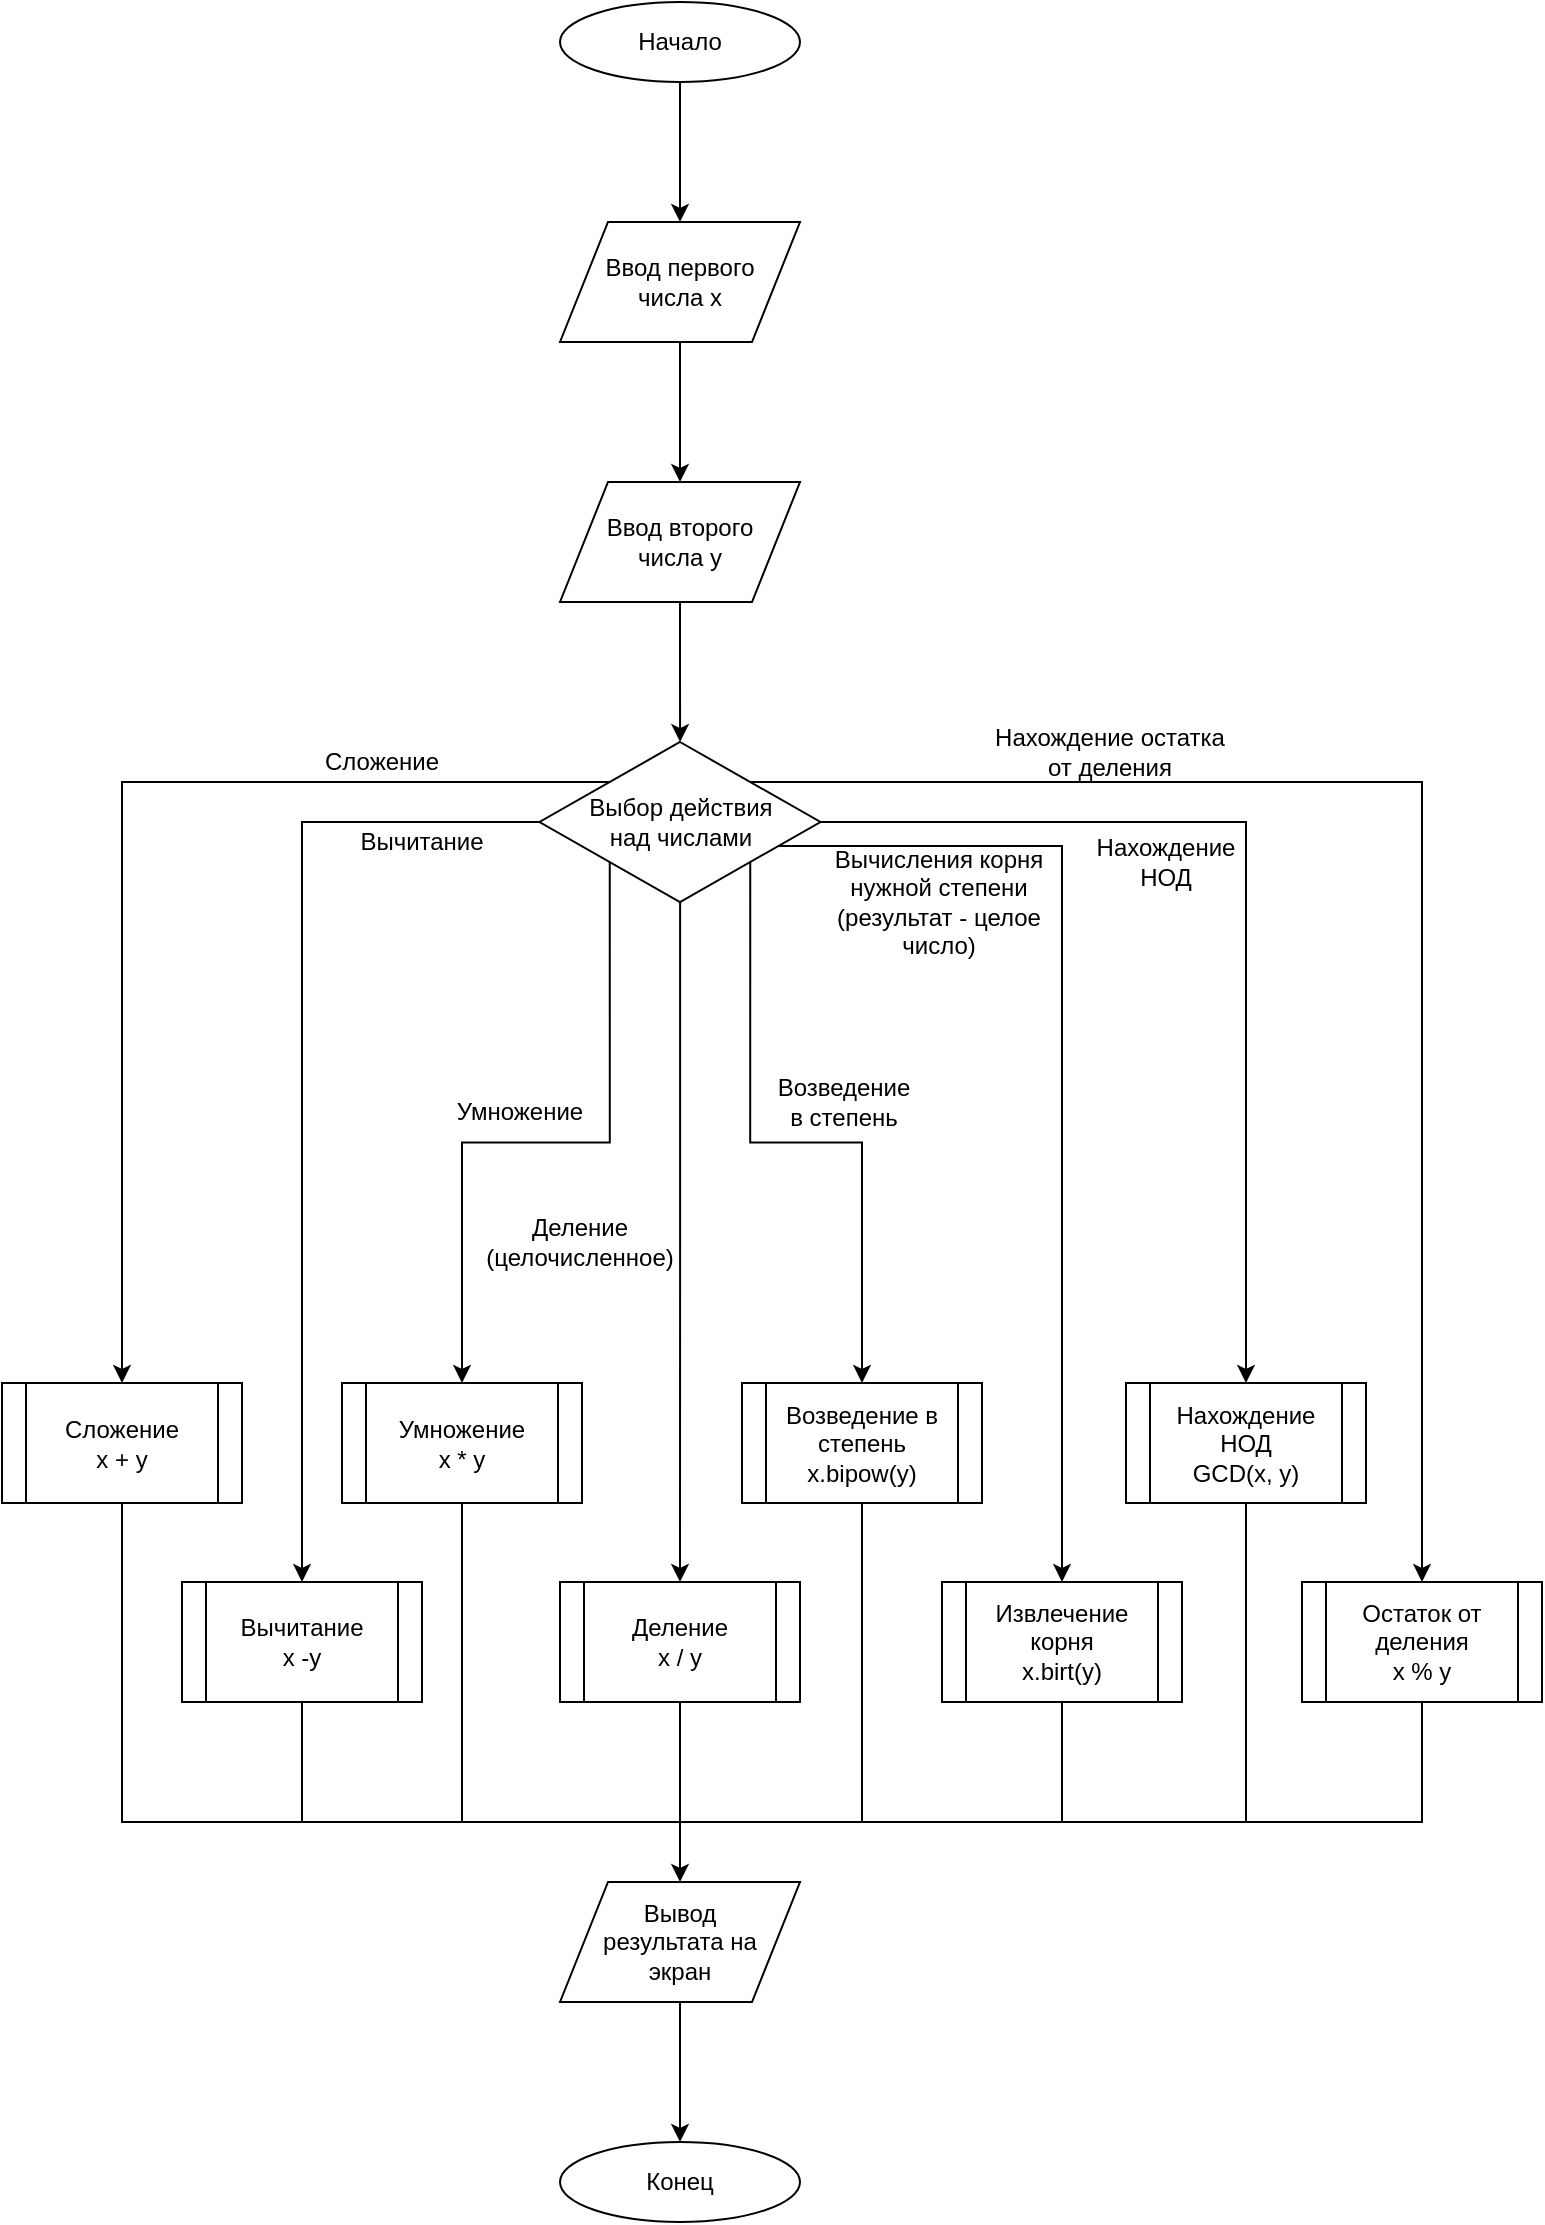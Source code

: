 <mxfile version="13.1.14" type="google" pages="9"><diagram id="zLI49JWwPXBjChA8MwwI" name="Main"><mxGraphModel dx="1422" dy="772" grid="1" gridSize="10" guides="1" tooltips="1" connect="1" arrows="1" fold="1" page="1" pageScale="1" pageWidth="827" pageHeight="1169" background="none" math="0" shadow="0"><root><mxCell id="0"/><mxCell id="1" parent="0"/><mxCell id="60Nn2X5tgm2A-aXQNCmR-3" style="edgeStyle=orthogonalEdgeStyle;rounded=0;orthogonalLoop=1;jettySize=auto;html=1;" parent="1" source="60Nn2X5tgm2A-aXQNCmR-1" target="60Nn2X5tgm2A-aXQNCmR-2" edge="1"><mxGeometry relative="1" as="geometry"/></mxCell><mxCell id="60Nn2X5tgm2A-aXQNCmR-1" value="Начало" style="ellipse;whiteSpace=wrap;html=1;" parent="1" vertex="1"><mxGeometry x="299" y="20" width="120" height="40" as="geometry"/></mxCell><mxCell id="60Nn2X5tgm2A-aXQNCmR-5" style="edgeStyle=orthogonalEdgeStyle;rounded=0;orthogonalLoop=1;jettySize=auto;html=1;" parent="1" source="60Nn2X5tgm2A-aXQNCmR-2" target="60Nn2X5tgm2A-aXQNCmR-4" edge="1"><mxGeometry relative="1" as="geometry"/></mxCell><mxCell id="60Nn2X5tgm2A-aXQNCmR-2" value="Ввод первого&lt;br&gt;числа x" style="shape=parallelogram;perimeter=parallelogramPerimeter;whiteSpace=wrap;html=1;" parent="1" vertex="1"><mxGeometry x="299" y="130" width="120" height="60" as="geometry"/></mxCell><mxCell id="60Nn2X5tgm2A-aXQNCmR-8" style="edgeStyle=orthogonalEdgeStyle;rounded=0;orthogonalLoop=1;jettySize=auto;html=1;" parent="1" source="60Nn2X5tgm2A-aXQNCmR-4" target="60Nn2X5tgm2A-aXQNCmR-7" edge="1"><mxGeometry relative="1" as="geometry"/></mxCell><mxCell id="60Nn2X5tgm2A-aXQNCmR-4" value="Ввод второго&lt;br&gt;числа y" style="shape=parallelogram;perimeter=parallelogramPerimeter;whiteSpace=wrap;html=1;" parent="1" vertex="1"><mxGeometry x="299" y="260" width="120" height="60" as="geometry"/></mxCell><mxCell id="60Nn2X5tgm2A-aXQNCmR-26" style="edgeStyle=orthogonalEdgeStyle;rounded=0;orthogonalLoop=1;jettySize=auto;html=1;entryX=0.5;entryY=0;entryDx=0;entryDy=0;" parent="1" source="60Nn2X5tgm2A-aXQNCmR-7" target="0-CGB9w03nkZRXvxvI5s-8" edge="1"><mxGeometry relative="1" as="geometry"><mxPoint x="359" y="810" as="targetPoint"/></mxGeometry></mxCell><mxCell id="60Nn2X5tgm2A-aXQNCmR-27" style="edgeStyle=orthogonalEdgeStyle;rounded=0;orthogonalLoop=1;jettySize=auto;html=1;exitX=1;exitY=1;exitDx=0;exitDy=0;entryX=0.5;entryY=0;entryDx=0;entryDy=0;" parent="1" source="60Nn2X5tgm2A-aXQNCmR-7" target="0-CGB9w03nkZRXvxvI5s-1" edge="1"><mxGeometry relative="1" as="geometry"/></mxCell><mxCell id="60Nn2X5tgm2A-aXQNCmR-28" style="edgeStyle=orthogonalEdgeStyle;rounded=0;orthogonalLoop=1;jettySize=auto;html=1;entryX=0.5;entryY=0;entryDx=0;entryDy=0;" parent="1" source="60Nn2X5tgm2A-aXQNCmR-7" target="0-CGB9w03nkZRXvxvI5s-10" edge="1"><mxGeometry relative="1" as="geometry"><mxPoint x="647.0" y="710.5" as="targetPoint"/></mxGeometry></mxCell><mxCell id="60Nn2X5tgm2A-aXQNCmR-29" style="edgeStyle=orthogonalEdgeStyle;rounded=0;orthogonalLoop=1;jettySize=auto;html=1;exitX=0;exitY=0.5;exitDx=0;exitDy=0;entryX=0.5;entryY=0;entryDx=0;entryDy=0;" parent="1" source="60Nn2X5tgm2A-aXQNCmR-7" target="0-CGB9w03nkZRXvxvI5s-6" edge="1"><mxGeometry relative="1" as="geometry"><mxPoint x="170" y="830" as="targetPoint"/></mxGeometry></mxCell><mxCell id="60Nn2X5tgm2A-aXQNCmR-30" style="edgeStyle=orthogonalEdgeStyle;rounded=0;orthogonalLoop=1;jettySize=auto;html=1;exitX=0;exitY=1;exitDx=0;exitDy=0;entryX=0.5;entryY=0;entryDx=0;entryDy=0;" parent="1" source="60Nn2X5tgm2A-aXQNCmR-7" target="0-CGB9w03nkZRXvxvI5s-7" edge="1"><mxGeometry relative="1" as="geometry"><mxPoint x="264" y="711" as="targetPoint"/></mxGeometry></mxCell><mxCell id="60Nn2X5tgm2A-aXQNCmR-31" style="edgeStyle=orthogonalEdgeStyle;rounded=0;orthogonalLoop=1;jettySize=auto;html=1;exitX=0;exitY=0;exitDx=0;exitDy=0;entryX=0.5;entryY=0;entryDx=0;entryDy=0;" parent="1" source="60Nn2X5tgm2A-aXQNCmR-7" target="0-CGB9w03nkZRXvxvI5s-5" edge="1"><mxGeometry relative="1" as="geometry"><mxPoint x="80" y="710.5" as="targetPoint"/></mxGeometry></mxCell><mxCell id="60Nn2X5tgm2A-aXQNCmR-32" style="edgeStyle=orthogonalEdgeStyle;rounded=0;orthogonalLoop=1;jettySize=auto;html=1;exitX=1;exitY=0;exitDx=0;exitDy=0;entryX=0.5;entryY=0;entryDx=0;entryDy=0;" parent="1" source="60Nn2X5tgm2A-aXQNCmR-7" target="0-CGB9w03nkZRXvxvI5s-11" edge="1"><mxGeometry relative="1" as="geometry"><mxPoint x="740" y="810" as="targetPoint"/></mxGeometry></mxCell><mxCell id="60Nn2X5tgm2A-aXQNCmR-41" style="edgeStyle=orthogonalEdgeStyle;rounded=0;orthogonalLoop=1;jettySize=auto;html=1;exitX=0.845;exitY=0.65;exitDx=0;exitDy=0;entryX=0.5;entryY=0;entryDx=0;entryDy=0;exitPerimeter=0;" parent="1" source="60Nn2X5tgm2A-aXQNCmR-7" target="0-CGB9w03nkZRXvxvI5s-9" edge="1"><mxGeometry relative="1" as="geometry"><mxPoint x="550" y="815" as="targetPoint"/></mxGeometry></mxCell><mxCell id="60Nn2X5tgm2A-aXQNCmR-7" value="Выбор действия&lt;br&gt;над числами" style="rhombus;whiteSpace=wrap;html=1;" parent="1" vertex="1"><mxGeometry x="288.75" y="390" width="140.5" height="80" as="geometry"/></mxCell><mxCell id="60Nn2X5tgm2A-aXQNCmR-34" value="Сложение" style="text;html=1;strokeColor=none;fillColor=none;align=center;verticalAlign=middle;whiteSpace=wrap;rounded=0;" parent="1" vertex="1"><mxGeometry x="190" y="390" width="40" height="20" as="geometry"/></mxCell><mxCell id="60Nn2X5tgm2A-aXQNCmR-35" value="Вычитание" style="text;html=1;strokeColor=none;fillColor=none;align=center;verticalAlign=middle;whiteSpace=wrap;rounded=0;" parent="1" vertex="1"><mxGeometry x="210" y="430" width="40" height="20" as="geometry"/></mxCell><mxCell id="60Nn2X5tgm2A-aXQNCmR-36" value="Умножение" style="text;html=1;strokeColor=none;fillColor=none;align=center;verticalAlign=middle;whiteSpace=wrap;rounded=0;" parent="1" vertex="1"><mxGeometry x="259" y="565" width="40" height="20" as="geometry"/></mxCell><mxCell id="60Nn2X5tgm2A-aXQNCmR-37" value="Деление&lt;br&gt;(целочисленное)" style="text;html=1;strokeColor=none;fillColor=none;align=center;verticalAlign=middle;whiteSpace=wrap;rounded=0;" parent="1" vertex="1"><mxGeometry x="288.75" y="630" width="40" height="20" as="geometry"/></mxCell><mxCell id="60Nn2X5tgm2A-aXQNCmR-38" value="Возведение в степень" style="text;html=1;strokeColor=none;fillColor=none;align=center;verticalAlign=middle;whiteSpace=wrap;rounded=0;" parent="1" vertex="1"><mxGeometry x="403.25" y="560" width="76" height="20" as="geometry"/></mxCell><mxCell id="60Nn2X5tgm2A-aXQNCmR-39" value="Вычисления корня нужной степени&lt;br&gt;(результат - целое число)" style="text;html=1;strokeColor=none;fillColor=none;align=center;verticalAlign=middle;whiteSpace=wrap;rounded=0;" parent="1" vertex="1"><mxGeometry x="419" y="460" width="139.25" height="20" as="geometry"/></mxCell><mxCell id="60Nn2X5tgm2A-aXQNCmR-40" value="Нахождение остатка от деления" style="text;html=1;strokeColor=none;fillColor=none;align=center;verticalAlign=middle;whiteSpace=wrap;rounded=0;" parent="1" vertex="1"><mxGeometry x="510" y="380" width="128" height="30" as="geometry"/></mxCell><mxCell id="60Nn2X5tgm2A-aXQNCmR-42" value="Нахождение НОД" style="text;html=1;strokeColor=none;fillColor=none;align=center;verticalAlign=middle;whiteSpace=wrap;rounded=0;" parent="1" vertex="1"><mxGeometry x="582" y="440" width="40" height="20" as="geometry"/></mxCell><mxCell id="BWBirTOXmjrYizqtTmOA-1" value="Конец" style="ellipse;whiteSpace=wrap;html=1;" parent="1" vertex="1"><mxGeometry x="299" y="1090" width="120" height="40" as="geometry"/></mxCell><mxCell id="BWBirTOXmjrYizqtTmOA-4" style="edgeStyle=orthogonalEdgeStyle;rounded=0;orthogonalLoop=1;jettySize=auto;html=1;entryX=0.5;entryY=0;entryDx=0;entryDy=0;" parent="1" source="BWBirTOXmjrYizqtTmOA-5" target="BWBirTOXmjrYizqtTmOA-1" edge="1"><mxGeometry relative="1" as="geometry"/></mxCell><mxCell id="BWBirTOXmjrYizqtTmOA-5" value="Вывод&lt;br&gt;результата на&lt;br&gt;экран" style="shape=parallelogram;perimeter=parallelogramPerimeter;whiteSpace=wrap;html=1;" parent="1" vertex="1"><mxGeometry x="299" y="960" width="120" height="60" as="geometry"/></mxCell><mxCell id="0-CGB9w03nkZRXvxvI5s-18" style="edgeStyle=orthogonalEdgeStyle;rounded=0;orthogonalLoop=1;jettySize=auto;html=1;endArrow=none;endFill=0;" parent="1" source="0-CGB9w03nkZRXvxvI5s-1" edge="1"><mxGeometry relative="1" as="geometry"><mxPoint x="450" y="930" as="targetPoint"/><Array as="points"><mxPoint x="450" y="920"/><mxPoint x="450" y="920"/></Array></mxGeometry></mxCell><mxCell id="0-CGB9w03nkZRXvxvI5s-1" value="Возведение в степень&lt;br&gt;x.bipow(y)" style="shape=process;whiteSpace=wrap;html=1;backgroundOutline=1;" parent="1" vertex="1"><mxGeometry x="390" y="710.5" width="120" height="60" as="geometry"/></mxCell><mxCell id="0-CGB9w03nkZRXvxvI5s-21" style="edgeStyle=orthogonalEdgeStyle;rounded=0;orthogonalLoop=1;jettySize=auto;html=1;endArrow=none;endFill=0;" parent="1" source="0-CGB9w03nkZRXvxvI5s-5" edge="1"><mxGeometry relative="1" as="geometry"><mxPoint x="359" y="930" as="targetPoint"/><Array as="points"><mxPoint x="80" y="930"/></Array></mxGeometry></mxCell><mxCell id="0-CGB9w03nkZRXvxvI5s-5" value="Сложение&lt;br&gt;x + y" style="shape=process;whiteSpace=wrap;html=1;backgroundOutline=1;" parent="1" vertex="1"><mxGeometry x="20" y="710.5" width="120" height="60" as="geometry"/></mxCell><mxCell id="0-CGB9w03nkZRXvxvI5s-20" style="edgeStyle=orthogonalEdgeStyle;rounded=0;orthogonalLoop=1;jettySize=auto;html=1;endArrow=none;endFill=0;" parent="1" source="0-CGB9w03nkZRXvxvI5s-6" edge="1"><mxGeometry relative="1" as="geometry"><mxPoint x="170" y="930" as="targetPoint"/><Array as="points"><mxPoint x="170" y="900"/><mxPoint x="170" y="900"/></Array></mxGeometry></mxCell><mxCell id="0-CGB9w03nkZRXvxvI5s-6" value="Вычитание&lt;br&gt;x -y" style="shape=process;whiteSpace=wrap;html=1;backgroundOutline=1;" parent="1" vertex="1"><mxGeometry x="110" y="810" width="120" height="60" as="geometry"/></mxCell><mxCell id="0-CGB9w03nkZRXvxvI5s-19" style="edgeStyle=orthogonalEdgeStyle;rounded=0;orthogonalLoop=1;jettySize=auto;html=1;endArrow=none;endFill=0;" parent="1" source="0-CGB9w03nkZRXvxvI5s-7" edge="1"><mxGeometry relative="1" as="geometry"><mxPoint x="250" y="930" as="targetPoint"/><Array as="points"><mxPoint x="250" y="920"/><mxPoint x="250" y="920"/></Array></mxGeometry></mxCell><mxCell id="0-CGB9w03nkZRXvxvI5s-7" value="Умножение&lt;br&gt;x * y" style="shape=process;whiteSpace=wrap;html=1;backgroundOutline=1;" parent="1" vertex="1"><mxGeometry x="190" y="710.5" width="120" height="60" as="geometry"/></mxCell><mxCell id="0-CGB9w03nkZRXvxvI5s-12" style="edgeStyle=orthogonalEdgeStyle;rounded=0;orthogonalLoop=1;jettySize=auto;html=1;entryX=0.5;entryY=0;entryDx=0;entryDy=0;" parent="1" source="0-CGB9w03nkZRXvxvI5s-8" target="BWBirTOXmjrYizqtTmOA-5" edge="1"><mxGeometry relative="1" as="geometry"/></mxCell><mxCell id="0-CGB9w03nkZRXvxvI5s-8" value="Деление&lt;br&gt;x / y" style="shape=process;whiteSpace=wrap;html=1;backgroundOutline=1;" parent="1" vertex="1"><mxGeometry x="299" y="810" width="120" height="60" as="geometry"/></mxCell><mxCell id="0-CGB9w03nkZRXvxvI5s-15" style="edgeStyle=orthogonalEdgeStyle;rounded=0;orthogonalLoop=1;jettySize=auto;html=1;endArrow=none;endFill=0;" parent="1" source="0-CGB9w03nkZRXvxvI5s-9" edge="1"><mxGeometry relative="1" as="geometry"><mxPoint x="550" y="930" as="targetPoint"/><Array as="points"><mxPoint x="550" y="890"/></Array></mxGeometry></mxCell><mxCell id="0-CGB9w03nkZRXvxvI5s-9" value="Извлечение корня&lt;br&gt;x.birt(y)" style="shape=process;whiteSpace=wrap;html=1;backgroundOutline=1;" parent="1" vertex="1"><mxGeometry x="490" y="810" width="120" height="60" as="geometry"/></mxCell><mxCell id="0-CGB9w03nkZRXvxvI5s-17" style="edgeStyle=orthogonalEdgeStyle;rounded=0;orthogonalLoop=1;jettySize=auto;html=1;endArrow=none;endFill=0;" parent="1" source="0-CGB9w03nkZRXvxvI5s-10" edge="1"><mxGeometry relative="1" as="geometry"><mxPoint x="359" y="930" as="targetPoint"/><Array as="points"><mxPoint x="642" y="930"/></Array></mxGeometry></mxCell><mxCell id="0-CGB9w03nkZRXvxvI5s-10" value="Нахождение НОД&lt;br&gt;GCD(x, y)" style="shape=process;whiteSpace=wrap;html=1;backgroundOutline=1;" parent="1" vertex="1"><mxGeometry x="582" y="710.5" width="120" height="60" as="geometry"/></mxCell><mxCell id="0-CGB9w03nkZRXvxvI5s-16" style="edgeStyle=orthogonalEdgeStyle;rounded=0;orthogonalLoop=1;jettySize=auto;html=1;endArrow=none;endFill=0;" parent="1" source="0-CGB9w03nkZRXvxvI5s-11" edge="1"><mxGeometry relative="1" as="geometry"><mxPoint x="640" y="930" as="targetPoint"/><Array as="points"><mxPoint x="730" y="930"/></Array></mxGeometry></mxCell><mxCell id="0-CGB9w03nkZRXvxvI5s-11" value="Остаток от деления&lt;br&gt;x %&amp;nbsp;y" style="shape=process;whiteSpace=wrap;html=1;backgroundOutline=1;" parent="1" vertex="1"><mxGeometry x="670" y="810" width="120" height="60" as="geometry"/></mxCell></root></mxGraphModel></diagram><diagram id="E1Klq7KRYKUjXHzF1IQM" name="Сложение"><mxGraphModel dx="1422" dy="772" grid="1" gridSize="10" guides="1" tooltips="1" connect="1" arrows="1" fold="1" page="1" pageScale="1" pageWidth="827" pageHeight="1169" math="0" shadow="0"><root><mxCell id="NUmSXzpkmQZkqZnni7Ez-0"/><mxCell id="NUmSXzpkmQZkqZnni7Ez-1" parent="NUmSXzpkmQZkqZnni7Ez-0"/><mxCell id="GngkZTrGLfoA_VCYQbTW-0" style="edgeStyle=orthogonalEdgeStyle;rounded=0;orthogonalLoop=1;jettySize=auto;html=1;entryX=0.5;entryY=0;entryDx=0;entryDy=0;" parent="NUmSXzpkmQZkqZnni7Ez-1" source="GngkZTrGLfoA_VCYQbTW-1" target="GngkZTrGLfoA_VCYQbTW-4" edge="1"><mxGeometry relative="1" as="geometry"><mxPoint x="504" y="130" as="targetPoint"/><Array as="points"><mxPoint x="504" y="80"/><mxPoint x="504" y="80"/></Array></mxGeometry></mxCell><mxCell id="GngkZTrGLfoA_VCYQbTW-1" value="Начало&lt;br&gt;сложения" style="ellipse;whiteSpace=wrap;html=1;" parent="NUmSXzpkmQZkqZnni7Ez-1" vertex="1"><mxGeometry x="444" y="20" width="120" height="40" as="geometry"/></mxCell><mxCell id="GngkZTrGLfoA_VCYQbTW-6" style="edgeStyle=orthogonalEdgeStyle;rounded=0;orthogonalLoop=1;jettySize=auto;html=1;dashed=1;entryX=0;entryY=0.5;entryDx=0;entryDy=0;entryPerimeter=0;fontStyle=1;endArrow=none;endFill=0;" parent="NUmSXzpkmQZkqZnni7Ez-1" source="GngkZTrGLfoA_VCYQbTW-4" target="GngkZTrGLfoA_VCYQbTW-7" edge="1"><mxGeometry relative="1" as="geometry"><mxPoint x="660" y="170" as="targetPoint"/></mxGeometry></mxCell><mxCell id="deOQVF-ZsRi0tzI7cx-r-1" style="edgeStyle=orthogonalEdgeStyle;rounded=0;orthogonalLoop=1;jettySize=auto;html=1;entryX=1;entryY=0.5;entryDx=0;entryDy=0;" parent="NUmSXzpkmQZkqZnni7Ez-1" source="GngkZTrGLfoA_VCYQbTW-4" target="deOQVF-ZsRi0tzI7cx-r-7" edge="1"><mxGeometry relative="1" as="geometry"><mxPoint x="280" y="170" as="targetPoint"/></mxGeometry></mxCell><mxCell id="deOQVF-ZsRi0tzI7cx-r-20" style="edgeStyle=orthogonalEdgeStyle;rounded=0;orthogonalLoop=1;jettySize=auto;html=1;entryX=0.5;entryY=0;entryDx=0;entryDy=0;endArrow=classic;endFill=1;" parent="NUmSXzpkmQZkqZnni7Ez-1" source="GngkZTrGLfoA_VCYQbTW-4" target="deOQVF-ZsRi0tzI7cx-r-19" edge="1"><mxGeometry relative="1" as="geometry"><Array as="points"><mxPoint x="504" y="245"/><mxPoint x="504" y="245"/></Array></mxGeometry></mxCell><mxCell id="GngkZTrGLfoA_VCYQbTW-4" value="Совпадают ли&lt;br&gt;знаки x и y?" style="rhombus;whiteSpace=wrap;html=1;" parent="NUmSXzpkmQZkqZnni7Ez-1" vertex="1"><mxGeometry x="434" y="130" width="140.5" height="80" as="geometry"/></mxCell><mxCell id="GngkZTrGLfoA_VCYQbTW-7" value="Если знаки одинаковые,&lt;br&gt;то выполняем сложение" style="strokeWidth=2;html=1;shape=mxgraph.flowchart.annotation_1;align=left;pointerEvents=1;" parent="NUmSXzpkmQZkqZnni7Ez-1" vertex="1"><mxGeometry x="650" y="150" width="30" height="40" as="geometry"/></mxCell><mxCell id="deOQVF-ZsRi0tzI7cx-r-6" value="Нет" style="text;html=1;align=center;verticalAlign=middle;resizable=0;points=[];autosize=1;" parent="NUmSXzpkmQZkqZnni7Ez-1" vertex="1"><mxGeometry x="384" y="150" width="40" height="20" as="geometry"/></mxCell><mxCell id="deOQVF-ZsRi0tzI7cx-r-11" style="edgeStyle=orthogonalEdgeStyle;rounded=0;orthogonalLoop=1;jettySize=auto;html=1;entryX=1;entryY=0.5;entryDx=0;entryDy=0;" parent="NUmSXzpkmQZkqZnni7Ez-1" source="deOQVF-ZsRi0tzI7cx-r-7" target="deOQVF-ZsRi0tzI7cx-r-8" edge="1"><mxGeometry relative="1" as="geometry"/></mxCell><mxCell id="deOQVF-ZsRi0tzI7cx-r-7" value="Число x -&lt;br&gt;отрицательное?" style="rhombus;whiteSpace=wrap;html=1;" parent="NUmSXzpkmQZkqZnni7Ez-1" vertex="1"><mxGeometry x="214.5" y="130" width="140.5" height="80" as="geometry"/></mxCell><mxCell id="deOQVF-ZsRi0tzI7cx-r-8" value="y - (-x)" style="shape=process;whiteSpace=wrap;html=1;backgroundOutline=1;" parent="NUmSXzpkmQZkqZnni7Ez-1" vertex="1"><mxGeometry x="20" y="140" width="120" height="60" as="geometry"/></mxCell><mxCell id="deOQVF-ZsRi0tzI7cx-r-12" value="Нет" style="text;html=1;align=center;verticalAlign=middle;resizable=0;points=[];autosize=1;" parent="NUmSXzpkmQZkqZnni7Ez-1" vertex="1"><mxGeometry x="165" y="150" width="40" height="20" as="geometry"/></mxCell><mxCell id="deOQVF-ZsRi0tzI7cx-r-15" style="edgeStyle=orthogonalEdgeStyle;rounded=0;orthogonalLoop=1;jettySize=auto;html=1;exitX=0.5;exitY=1;exitDx=0;exitDy=0;entryX=0.5;entryY=0;entryDx=0;entryDy=0;" parent="NUmSXzpkmQZkqZnni7Ez-1" source="deOQVF-ZsRi0tzI7cx-r-7" target="deOQVF-ZsRi0tzI7cx-r-16" edge="1"><mxGeometry relative="1" as="geometry"><mxPoint x="290" y="210" as="sourcePoint"/><mxPoint x="285" y="280" as="targetPoint"/></mxGeometry></mxCell><mxCell id="deOQVF-ZsRi0tzI7cx-r-16" value="x - (-y)" style="shape=process;whiteSpace=wrap;html=1;backgroundOutline=1;" parent="NUmSXzpkmQZkqZnni7Ez-1" vertex="1"><mxGeometry x="224.75" y="280" width="120" height="60" as="geometry"/></mxCell><mxCell id="deOQVF-ZsRi0tzI7cx-r-18" value="Да" style="text;html=1;align=center;verticalAlign=middle;resizable=0;points=[];autosize=1;" parent="NUmSXzpkmQZkqZnni7Ez-1" vertex="1"><mxGeometry x="250" y="229" width="30" height="20" as="geometry"/></mxCell><mxCell id="deOQVF-ZsRi0tzI7cx-r-22" style="edgeStyle=orthogonalEdgeStyle;rounded=0;orthogonalLoop=1;jettySize=auto;html=1;endArrow=classic;endFill=1;" parent="NUmSXzpkmQZkqZnni7Ez-1" source="deOQVF-ZsRi0tzI7cx-r-19" target="deOQVF-ZsRi0tzI7cx-r-21" edge="1"><mxGeometry relative="1" as="geometry"/></mxCell><mxCell id="deOQVF-ZsRi0tzI7cx-r-19" value="num2 = y.value&lt;br&gt;self_len = len(x.value)&lt;br&gt;other_len = len(y.value)" style="rounded=0;whiteSpace=wrap;html=1;" parent="NUmSXzpkmQZkqZnni7Ez-1" vertex="1"><mxGeometry x="444.25" y="280" width="120" height="60" as="geometry"/></mxCell><mxCell id="deOQVF-ZsRi0tzI7cx-r-24" style="edgeStyle=orthogonalEdgeStyle;rounded=0;orthogonalLoop=1;jettySize=auto;html=1;entryX=0;entryY=0.5;entryDx=0;entryDy=0;entryPerimeter=0;endArrow=none;endFill=0;dashed=1;" parent="NUmSXzpkmQZkqZnni7Ez-1" source="deOQVF-ZsRi0tzI7cx-r-21" target="deOQVF-ZsRi0tzI7cx-r-23" edge="1"><mxGeometry relative="1" as="geometry"/></mxCell><mxCell id="deOQVF-ZsRi0tzI7cx-r-30" style="edgeStyle=orthogonalEdgeStyle;rounded=0;orthogonalLoop=1;jettySize=auto;html=1;entryX=0.5;entryY=0;entryDx=0;entryDy=0;endArrow=classic;endFill=1;" parent="NUmSXzpkmQZkqZnni7Ez-1" source="deOQVF-ZsRi0tzI7cx-r-21" target="deOQVF-ZsRi0tzI7cx-r-29" edge="1"><mxGeometry relative="1" as="geometry"/></mxCell><mxCell id="deOQVF-ZsRi0tzI7cx-r-21" value="length =&lt;br&gt;max(self_len, other_len) +&amp;nbsp;1" style="rounded=0;whiteSpace=wrap;html=1;" parent="NUmSXzpkmQZkqZnni7Ez-1" vertex="1"><mxGeometry x="444.25" y="410" width="120" height="60" as="geometry"/></mxCell><mxCell id="deOQVF-ZsRi0tzI7cx-r-23" value="Длина суммы равна&lt;br&gt;максимуму из двух&lt;br&gt;длин + 1 из-за возможного&lt;br&gt;переноса разряда" style="strokeWidth=2;html=1;shape=mxgraph.flowchart.annotation_1;align=left;pointerEvents=1;" parent="NUmSXzpkmQZkqZnni7Ez-1" vertex="1"><mxGeometry x="650" y="405" width="30" height="70" as="geometry"/></mxCell><mxCell id="deOQVF-ZsRi0tzI7cx-r-32" style="edgeStyle=orthogonalEdgeStyle;rounded=0;orthogonalLoop=1;jettySize=auto;html=1;entryX=0.5;entryY=0;entryDx=0;entryDy=0;endArrow=classic;endFill=1;entryPerimeter=0;" parent="NUmSXzpkmQZkqZnni7Ez-1" source="deOQVF-ZsRi0tzI7cx-r-29" target="deOQVF-ZsRi0tzI7cx-r-31" edge="1"><mxGeometry relative="1" as="geometry"/></mxCell><mxCell id="deOQVF-ZsRi0tzI7cx-r-29" value="Зададим массив res из нулей&lt;br&gt;длинной lenght" style="rounded=0;whiteSpace=wrap;html=1;" parent="NUmSXzpkmQZkqZnni7Ez-1" vertex="1"><mxGeometry x="444.25" y="540" width="120" height="60" as="geometry"/></mxCell><mxCell id="deOQVF-ZsRi0tzI7cx-r-35" style="edgeStyle=orthogonalEdgeStyle;rounded=0;orthogonalLoop=1;jettySize=auto;html=1;entryX=0.5;entryY=0;entryDx=0;entryDy=0;endArrow=classic;endFill=1;" parent="NUmSXzpkmQZkqZnni7Ez-1" source="deOQVF-ZsRi0tzI7cx-r-31" target="deOQVF-ZsRi0tzI7cx-r-34" edge="1"><mxGeometry relative="1" as="geometry"/></mxCell><mxCell id="deOQVF-ZsRi0tzI7cx-r-31" value="i = 0&lt;br&gt;Пока i &amp;lt; length - 1&lt;br&gt;i++" style="shape=loopLimit;whiteSpace=wrap;html=1;" parent="NUmSXzpkmQZkqZnni7Ez-1" vertex="1"><mxGeometry x="444.25" y="670" width="120.25" height="70" as="geometry"/></mxCell><mxCell id="deOQVF-ZsRi0tzI7cx-r-37" style="edgeStyle=orthogonalEdgeStyle;rounded=0;orthogonalLoop=1;jettySize=auto;html=1;entryX=0.5;entryY=0;entryDx=0;entryDy=0;endArrow=classic;endFill=1;" parent="NUmSXzpkmQZkqZnni7Ez-1" source="deOQVF-ZsRi0tzI7cx-r-34" edge="1"><mxGeometry relative="1" as="geometry"><mxPoint x="504.25" y="940" as="targetPoint"/></mxGeometry></mxCell><mxCell id="deOQVF-ZsRi0tzI7cx-r-34" value="j = length - 1 - i" style="rounded=0;whiteSpace=wrap;html=1;" parent="NUmSXzpkmQZkqZnni7Ez-1" vertex="1"><mxGeometry x="444.5" y="810" width="120" height="60" as="geometry"/></mxCell><mxCell id="deOQVF-ZsRi0tzI7cx-r-38" value="1.1" style="ellipse;whiteSpace=wrap;html=1;aspect=fixed;" parent="NUmSXzpkmQZkqZnni7Ez-1" vertex="1"><mxGeometry x="480" y="940" width="50" height="50" as="geometry"/></mxCell><mxCell id="JKoTb35I41o_3rKYS1aq-3" style="edgeStyle=orthogonalEdgeStyle;rounded=0;orthogonalLoop=1;jettySize=auto;html=1;entryX=0.5;entryY=0;entryDx=0;entryDy=0;endArrow=classic;endFill=1;" parent="NUmSXzpkmQZkqZnni7Ez-1" source="JKoTb35I41o_3rKYS1aq-0" target="JKoTb35I41o_3rKYS1aq-1" edge="1"><mxGeometry relative="1" as="geometry"/></mxCell><mxCell id="JKoTb35I41o_3rKYS1aq-0" value="1.1" style="ellipse;whiteSpace=wrap;html=1;aspect=fixed;" parent="NUmSXzpkmQZkqZnni7Ez-1" vertex="1"><mxGeometry x="485" y="1190" width="50" height="50" as="geometry"/></mxCell><mxCell id="JKoTb35I41o_3rKYS1aq-11" style="edgeStyle=orthogonalEdgeStyle;rounded=0;orthogonalLoop=1;jettySize=auto;html=1;entryX=0.5;entryY=0;entryDx=0;entryDy=0;endArrow=classic;endFill=1;" parent="NUmSXzpkmQZkqZnni7Ez-1" source="JKoTb35I41o_3rKYS1aq-1" target="JKoTb35I41o_3rKYS1aq-10" edge="1"><mxGeometry relative="1" as="geometry"/></mxCell><mxCell id="JKoTb35I41o_3rKYS1aq-1" value="i &amp;lt; other_len ?" style="rhombus;whiteSpace=wrap;html=1;" parent="NUmSXzpkmQZkqZnni7Ez-1" vertex="1"><mxGeometry x="439.75" y="1310" width="140.5" height="80" as="geometry"/></mxCell><mxCell id="JKoTb35I41o_3rKYS1aq-4" style="edgeStyle=orthogonalEdgeStyle;rounded=0;orthogonalLoop=1;jettySize=auto;html=1;entryX=1;entryY=0.5;entryDx=0;entryDy=0;" parent="NUmSXzpkmQZkqZnni7Ez-1" target="JKoTb35I41o_3rKYS1aq-6" edge="1"><mxGeometry relative="1" as="geometry"><mxPoint x="439.75" y="1350" as="sourcePoint"/><mxPoint x="360.5" y="1350" as="targetPoint"/></mxGeometry></mxCell><mxCell id="JKoTb35I41o_3rKYS1aq-5" value="Нет" style="text;html=1;align=center;verticalAlign=middle;resizable=0;points=[];autosize=1;" parent="NUmSXzpkmQZkqZnni7Ez-1" vertex="1"><mxGeometry x="389.75" y="1330" width="40" height="20" as="geometry"/></mxCell><mxCell id="RzPPf0c4MyhNtVPsgWUG-0" style="edgeStyle=orthogonalEdgeStyle;rounded=0;orthogonalLoop=1;jettySize=auto;html=1;" parent="NUmSXzpkmQZkqZnni7Ez-1" source="JKoTb35I41o_3rKYS1aq-6" target="JKoTb35I41o_3rKYS1aq-13" edge="1"><mxGeometry relative="1" as="geometry"/></mxCell><mxCell id="JKoTb35I41o_3rKYS1aq-6" value="i &amp;lt; self_len ?" style="rhombus;whiteSpace=wrap;html=1;" parent="NUmSXzpkmQZkqZnni7Ez-1" vertex="1"><mxGeometry x="219.5" y="1310" width="140.5" height="80" as="geometry"/></mxCell><mxCell id="JKoTb35I41o_3rKYS1aq-28" style="edgeStyle=orthogonalEdgeStyle;rounded=0;orthogonalLoop=1;jettySize=auto;html=1;exitX=0.5;exitY=1;exitDx=0;exitDy=0;endArrow=none;endFill=0;" parent="NUmSXzpkmQZkqZnni7Ez-1" source="JKoTb35I41o_3rKYS1aq-7" edge="1"><mxGeometry relative="1" as="geometry"><mxPoint x="510" y="1710" as="targetPoint"/><Array as="points"><mxPoint x="80" y="1710"/></Array></mxGeometry></mxCell><mxCell id="JKoTb35I41o_3rKYS1aq-7" value="res[j] = 0" style="rounded=0;whiteSpace=wrap;html=1;" parent="NUmSXzpkmQZkqZnni7Ez-1" vertex="1"><mxGeometry x="20" y="1320" width="120" height="60" as="geometry"/></mxCell><mxCell id="JKoTb35I41o_3rKYS1aq-8" style="edgeStyle=orthogonalEdgeStyle;rounded=0;orthogonalLoop=1;jettySize=auto;html=1;exitX=0;exitY=0.5;exitDx=0;exitDy=0;entryX=1;entryY=0.5;entryDx=0;entryDy=0;" parent="NUmSXzpkmQZkqZnni7Ez-1" source="JKoTb35I41o_3rKYS1aq-6" target="JKoTb35I41o_3rKYS1aq-7" edge="1"><mxGeometry relative="1" as="geometry"><mxPoint x="219.25" y="1350" as="sourcePoint"/><mxPoint x="139.5" y="1350" as="targetPoint"/></mxGeometry></mxCell><mxCell id="JKoTb35I41o_3rKYS1aq-9" value="Нет" style="text;html=1;align=center;verticalAlign=middle;resizable=0;points=[];autosize=1;" parent="NUmSXzpkmQZkqZnni7Ez-1" vertex="1"><mxGeometry x="160.5" y="1330" width="40" height="20" as="geometry"/></mxCell><mxCell id="JKoTb35I41o_3rKYS1aq-18" style="edgeStyle=orthogonalEdgeStyle;rounded=0;orthogonalLoop=1;jettySize=auto;html=1;exitX=0.5;exitY=1;exitDx=0;exitDy=0;endArrow=classic;endFill=1;" parent="NUmSXzpkmQZkqZnni7Ez-1" source="JKoTb35I41o_3rKYS1aq-10" target="JKoTb35I41o_3rKYS1aq-16" edge="1"><mxGeometry relative="1" as="geometry"/></mxCell><mxCell id="RzPPf0c4MyhNtVPsgWUG-2" style="edgeStyle=orthogonalEdgeStyle;rounded=0;orthogonalLoop=1;jettySize=auto;html=1;" parent="NUmSXzpkmQZkqZnni7Ez-1" source="JKoTb35I41o_3rKYS1aq-10" target="RzPPf0c4MyhNtVPsgWUG-1" edge="1"><mxGeometry relative="1" as="geometry"/></mxCell><mxCell id="JKoTb35I41o_3rKYS1aq-10" value="&lt;span&gt;i &amp;lt; self_len ?&lt;/span&gt;" style="rhombus;whiteSpace=wrap;html=1;" parent="NUmSXzpkmQZkqZnni7Ez-1" vertex="1"><mxGeometry x="439.75" y="1460" width="140.5" height="80" as="geometry"/></mxCell><mxCell id="JKoTb35I41o_3rKYS1aq-12" value="Да" style="text;html=1;align=center;verticalAlign=middle;resizable=0;points=[];autosize=1;" parent="NUmSXzpkmQZkqZnni7Ez-1" vertex="1"><mxGeometry x="480" y="1413" width="30" height="20" as="geometry"/></mxCell><mxCell id="JKoTb35I41o_3rKYS1aq-29" style="edgeStyle=orthogonalEdgeStyle;rounded=0;orthogonalLoop=1;jettySize=auto;html=1;endArrow=none;endFill=0;" parent="NUmSXzpkmQZkqZnni7Ez-1" source="JKoTb35I41o_3rKYS1aq-13" edge="1"><mxGeometry relative="1" as="geometry"><mxPoint x="289.75" y="1710" as="targetPoint"/></mxGeometry></mxCell><mxCell id="JKoTb35I41o_3rKYS1aq-13" value="res[j] =&lt;br&gt;x.value[other_len - 1 - i]" style="rounded=0;whiteSpace=wrap;html=1;" parent="NUmSXzpkmQZkqZnni7Ez-1" vertex="1"><mxGeometry x="229.75" y="1470" width="120" height="60" as="geometry"/></mxCell><mxCell id="JKoTb35I41o_3rKYS1aq-15" value="Нет" style="text;html=1;align=center;verticalAlign=middle;resizable=0;points=[];autosize=1;" parent="NUmSXzpkmQZkqZnni7Ez-1" vertex="1"><mxGeometry x="590" y="1480" width="40" height="20" as="geometry"/></mxCell><mxCell id="JKoTb35I41o_3rKYS1aq-27" style="edgeStyle=orthogonalEdgeStyle;rounded=0;orthogonalLoop=1;jettySize=auto;html=1;exitX=0.5;exitY=1;exitDx=0;exitDy=0;entryX=0.5;entryY=0;entryDx=0;entryDy=0;endArrow=classic;endFill=1;" parent="NUmSXzpkmQZkqZnni7Ez-1" source="JKoTb35I41o_3rKYS1aq-16" target="JKoTb35I41o_3rKYS1aq-26" edge="1"><mxGeometry relative="1" as="geometry"/></mxCell><mxCell id="JKoTb35I41o_3rKYS1aq-16" value="res[j] =&lt;br&gt;x.value[other_len - 1 - i] +&lt;br&gt;num2[other_len - 1 - i]" style="rounded=0;whiteSpace=wrap;html=1;" parent="NUmSXzpkmQZkqZnni7Ez-1" vertex="1"><mxGeometry x="450" y="1610" width="120" height="60" as="geometry"/></mxCell><mxCell id="JKoTb35I41o_3rKYS1aq-19" value="Да" style="text;html=1;align=center;verticalAlign=middle;resizable=0;points=[];autosize=1;" parent="NUmSXzpkmQZkqZnni7Ez-1" vertex="1"><mxGeometry x="475.5" y="1570" width="30" height="20" as="geometry"/></mxCell><mxCell id="JKoTb35I41o_3rKYS1aq-20" style="edgeStyle=orthogonalEdgeStyle;rounded=0;orthogonalLoop=1;jettySize=auto;html=1;dashed=1;entryX=0;entryY=0.5;entryDx=0;entryDy=0;entryPerimeter=0;fontStyle=1;endArrow=none;endFill=0;exitX=1;exitY=0.5;exitDx=0;exitDy=0;" parent="NUmSXzpkmQZkqZnni7Ez-1" source="JKoTb35I41o_3rKYS1aq-1" target="JKoTb35I41o_3rKYS1aq-21" edge="1"><mxGeometry relative="1" as="geometry"><mxPoint x="580.25" y="1350" as="sourcePoint"/><mxPoint x="665.75" y="1350" as="targetPoint"/></mxGeometry></mxCell><mxCell id="JKoTb35I41o_3rKYS1aq-21" value="Выполняем&lt;br&gt;сложение" style="strokeWidth=2;html=1;shape=mxgraph.flowchart.annotation_1;align=left;pointerEvents=1;" parent="NUmSXzpkmQZkqZnni7Ez-1" vertex="1"><mxGeometry x="655.75" y="1330" width="30" height="40" as="geometry"/></mxCell><mxCell id="JKoTb35I41o_3rKYS1aq-35" style="edgeStyle=orthogonalEdgeStyle;rounded=0;orthogonalLoop=1;jettySize=auto;html=1;exitX=0.5;exitY=1;exitDx=0;exitDy=0;entryX=0.5;entryY=0;entryDx=0;entryDy=0;endArrow=classic;endFill=1;" parent="NUmSXzpkmQZkqZnni7Ez-1" source="JKoTb35I41o_3rKYS1aq-26" target="JKoTb35I41o_3rKYS1aq-34" edge="1"><mxGeometry relative="1" as="geometry"/></mxCell><mxCell id="JKoTb35I41o_3rKYS1aq-26" value="res[j-1] = res[j] // 10" style="rounded=0;whiteSpace=wrap;html=1;" parent="NUmSXzpkmQZkqZnni7Ez-1" vertex="1"><mxGeometry x="450" y="1740" width="120" height="60" as="geometry"/></mxCell><mxCell id="JKoTb35I41o_3rKYS1aq-31" style="edgeStyle=orthogonalEdgeStyle;rounded=0;orthogonalLoop=1;jettySize=auto;html=1;dashed=1;entryX=0;entryY=0.5;entryDx=0;entryDy=0;entryPerimeter=0;fontStyle=1;endArrow=none;endFill=0;" parent="NUmSXzpkmQZkqZnni7Ez-1" source="JKoTb35I41o_3rKYS1aq-26" target="JKoTb35I41o_3rKYS1aq-32" edge="1"><mxGeometry relative="1" as="geometry"><mxPoint x="570" y="1774" as="sourcePoint"/><mxPoint x="655.5" y="1774" as="targetPoint"/></mxGeometry></mxCell><mxCell id="JKoTb35I41o_3rKYS1aq-32" value="Выполняем перенос&lt;br&gt;в следующий разряд,&lt;br&gt;если он был" style="strokeWidth=2;html=1;shape=mxgraph.flowchart.annotation_1;align=left;pointerEvents=1;" parent="NUmSXzpkmQZkqZnni7Ez-1" vertex="1"><mxGeometry x="655.75" y="1735" width="30" height="70" as="geometry"/></mxCell><mxCell id="eWmI9p7rxz3pjCn4z6Ko-2" style="edgeStyle=orthogonalEdgeStyle;rounded=0;orthogonalLoop=1;jettySize=auto;html=1;entryX=0.5;entryY=1;entryDx=0;entryDy=0;endArrow=classic;endFill=1;" parent="NUmSXzpkmQZkqZnni7Ez-1" source="JKoTb35I41o_3rKYS1aq-34" target="eWmI9p7rxz3pjCn4z6Ko-1" edge="1"><mxGeometry relative="1" as="geometry"/></mxCell><mxCell id="JKoTb35I41o_3rKYS1aq-34" value="res[j] = res[j] % 10" style="rounded=0;whiteSpace=wrap;html=1;" parent="NUmSXzpkmQZkqZnni7Ez-1" vertex="1"><mxGeometry x="450" y="1870" width="120" height="60" as="geometry"/></mxCell><mxCell id="JKoTb35I41o_3rKYS1aq-36" style="edgeStyle=orthogonalEdgeStyle;rounded=0;orthogonalLoop=1;jettySize=auto;html=1;dashed=1;entryX=0;entryY=0.5;entryDx=0;entryDy=0;entryPerimeter=0;fontStyle=1;endArrow=none;endFill=0;exitX=1;exitY=0.5;exitDx=0;exitDy=0;" parent="NUmSXzpkmQZkqZnni7Ez-1" source="sk1_7UfmzDIRCKxkMwGs-1" target="JKoTb35I41o_3rKYS1aq-37" edge="1"><mxGeometry relative="1" as="geometry"><mxPoint x="530.5" y="2550" as="sourcePoint"/><mxPoint x="616" y="2554" as="targetPoint"/></mxGeometry></mxCell><mxCell id="JKoTb35I41o_3rKYS1aq-37" value="Возвращаем результат,&lt;br&gt;учитывая его знак" style="strokeWidth=2;html=1;shape=mxgraph.flowchart.annotation_1;align=left;pointerEvents=1;" parent="NUmSXzpkmQZkqZnni7Ez-1" vertex="1"><mxGeometry x="616.25" y="2527.5" width="30" height="45" as="geometry"/></mxCell><mxCell id="eWmI9p7rxz3pjCn4z6Ko-4" style="edgeStyle=orthogonalEdgeStyle;rounded=0;orthogonalLoop=1;jettySize=auto;html=1;endArrow=classic;endFill=1;" parent="NUmSXzpkmQZkqZnni7Ez-1" source="eWmI9p7rxz3pjCn4z6Ko-1" target="sk1_7UfmzDIRCKxkMwGs-0" edge="1"><mxGeometry relative="1" as="geometry"><mxPoint x="510" y="2160" as="targetPoint"/></mxGeometry></mxCell><mxCell id="eWmI9p7rxz3pjCn4z6Ko-1" value="i &amp;gt;= length - 1" style="shape=loopLimit;whiteSpace=wrap;html=1;size=20;gradientColor=none;rounded=0;comic=0;shadow=0;direction=west;" parent="NUmSXzpkmQZkqZnni7Ez-1" vertex="1"><mxGeometry x="450" y="2000" width="120.25" height="70" as="geometry"/></mxCell><mxCell id="sk1_7UfmzDIRCKxkMwGs-0" value="1.2" style="ellipse;whiteSpace=wrap;html=1;aspect=fixed;rounded=0;shadow=0;comic=0;gradientColor=none;" parent="NUmSXzpkmQZkqZnni7Ez-1" vertex="1"><mxGeometry x="485" y="2160" width="50" height="50" as="geometry"/></mxCell><mxCell id="sk1_7UfmzDIRCKxkMwGs-9" style="edgeStyle=orthogonalEdgeStyle;rounded=0;orthogonalLoop=1;jettySize=auto;html=1;entryX=0.5;entryY=0;entryDx=0;entryDy=0;endArrow=classic;endFill=1;" parent="NUmSXzpkmQZkqZnni7Ez-1" source="sk1_7UfmzDIRCKxkMwGs-1" target="sk1_7UfmzDIRCKxkMwGs-8" edge="1"><mxGeometry relative="1" as="geometry"/></mxCell><mxCell id="sk1_7UfmzDIRCKxkMwGs-1" value="x - отрицательное число?" style="rhombus;whiteSpace=wrap;html=1;rounded=0;shadow=0;comic=0;gradientColor=none;" parent="NUmSXzpkmQZkqZnni7Ez-1" vertex="1"><mxGeometry x="390" y="2510" width="140.5" height="80" as="geometry"/></mxCell><mxCell id="sk1_7UfmzDIRCKxkMwGs-4" style="edgeStyle=orthogonalEdgeStyle;rounded=0;orthogonalLoop=1;jettySize=auto;html=1;endArrow=classic;endFill=1;" parent="NUmSXzpkmQZkqZnni7Ez-1" source="sk1_7UfmzDIRCKxkMwGs-2" target="sk1_7UfmzDIRCKxkMwGs-1" edge="1"><mxGeometry relative="1" as="geometry"/></mxCell><mxCell id="sk1_7UfmzDIRCKxkMwGs-2" value="1.2" style="ellipse;whiteSpace=wrap;html=1;aspect=fixed;rounded=0;shadow=0;comic=0;gradientColor=none;" parent="NUmSXzpkmQZkqZnni7Ez-1" vertex="1"><mxGeometry x="435.25" y="2370" width="50" height="50" as="geometry"/></mxCell><mxCell id="sk1_7UfmzDIRCKxkMwGs-16" style="edgeStyle=orthogonalEdgeStyle;rounded=0;orthogonalLoop=1;jettySize=auto;html=1;endArrow=none;endFill=0;" parent="NUmSXzpkmQZkqZnni7Ez-1" source="sk1_7UfmzDIRCKxkMwGs-5" edge="1"><mxGeometry relative="1" as="geometry"><mxPoint x="460.25" y="2940.0" as="targetPoint"/><Array as="points"><mxPoint x="240.25" y="2940"/></Array></mxGeometry></mxCell><mxCell id="sk1_7UfmzDIRCKxkMwGs-5" value="Преобразование массива res в строку" style="rounded=0;whiteSpace=wrap;html=1;shadow=0;comic=0;gradientColor=none;" parent="NUmSXzpkmQZkqZnni7Ez-1" vertex="1"><mxGeometry x="180" y="2520" width="120" height="60" as="geometry"/></mxCell><mxCell id="sk1_7UfmzDIRCKxkMwGs-6" style="edgeStyle=orthogonalEdgeStyle;rounded=0;orthogonalLoop=1;jettySize=auto;html=1;endArrow=classic;endFill=1;" parent="NUmSXzpkmQZkqZnni7Ez-1" source="sk1_7UfmzDIRCKxkMwGs-1" target="sk1_7UfmzDIRCKxkMwGs-5" edge="1"><mxGeometry relative="1" as="geometry"><mxPoint x="390" y="2550" as="sourcePoint"/><mxPoint x="300" y="2550" as="targetPoint"/></mxGeometry></mxCell><mxCell id="sk1_7UfmzDIRCKxkMwGs-7" value="Нет" style="text;html=1;align=center;verticalAlign=middle;resizable=0;points=[];autosize=1;" parent="NUmSXzpkmQZkqZnni7Ez-1" vertex="1"><mxGeometry x="334.25" y="2530" width="40" height="20" as="geometry"/></mxCell><mxCell id="sk1_7UfmzDIRCKxkMwGs-11" style="edgeStyle=orthogonalEdgeStyle;rounded=0;orthogonalLoop=1;jettySize=auto;html=1;entryX=0.5;entryY=0;entryDx=0;entryDy=0;endArrow=classic;endFill=1;" parent="NUmSXzpkmQZkqZnni7Ez-1" source="sk1_7UfmzDIRCKxkMwGs-8" target="sk1_7UfmzDIRCKxkMwGs-10" edge="1"><mxGeometry relative="1" as="geometry"/></mxCell><mxCell id="sk1_7UfmzDIRCKxkMwGs-8" value="&lt;span&gt;Преобразование массива res в строку&lt;/span&gt;" style="rounded=0;whiteSpace=wrap;html=1;shadow=0;comic=0;gradientColor=none;" parent="NUmSXzpkmQZkqZnni7Ez-1" vertex="1"><mxGeometry x="400.25" y="2680" width="120" height="60" as="geometry"/></mxCell><mxCell id="sk1_7UfmzDIRCKxkMwGs-13" style="edgeStyle=orthogonalEdgeStyle;rounded=0;orthogonalLoop=1;jettySize=auto;html=1;endArrow=classic;endFill=1;" parent="NUmSXzpkmQZkqZnni7Ez-1" source="sk1_7UfmzDIRCKxkMwGs-10" target="S_ApeeDIc0ExT3pw1lyC-0" edge="1"><mxGeometry relative="1" as="geometry"><mxPoint x="460.25" y="2980.0" as="targetPoint"/><Array as="points"><mxPoint x="460" y="2950"/><mxPoint x="460" y="2950"/></Array></mxGeometry></mxCell><mxCell id="sk1_7UfmzDIRCKxkMwGs-10" value="Добавление символа '-' в начале строки res" style="rounded=0;whiteSpace=wrap;html=1;shadow=0;comic=0;gradientColor=none;" parent="NUmSXzpkmQZkqZnni7Ez-1" vertex="1"><mxGeometry x="400.25" y="2830" width="120" height="60" as="geometry"/></mxCell><mxCell id="sk1_7UfmzDIRCKxkMwGs-15" style="edgeStyle=orthogonalEdgeStyle;rounded=0;orthogonalLoop=1;jettySize=auto;html=1;entryX=0.5;entryY=0;entryDx=0;entryDy=0;endArrow=classic;endFill=1;" parent="NUmSXzpkmQZkqZnni7Ez-1" target="sk1_7UfmzDIRCKxkMwGs-14" edge="1"><mxGeometry relative="1" as="geometry"><mxPoint x="460" y="3030" as="sourcePoint"/></mxGeometry></mxCell><mxCell id="sk1_7UfmzDIRCKxkMwGs-14" value="Конец&lt;br&gt;сложения" style="ellipse;whiteSpace=wrap;html=1;rounded=0;shadow=0;comic=0;gradientColor=none;" parent="NUmSXzpkmQZkqZnni7Ez-1" vertex="1"><mxGeometry x="400.25" y="3130" width="120" height="40" as="geometry"/></mxCell><mxCell id="S_ApeeDIc0ExT3pw1lyC-0" value="Вывод res из функции" style="shape=parallelogram;perimeter=parallelogramPerimeter;whiteSpace=wrap;html=1;rounded=0;shadow=0;comic=0;gradientColor=none;" parent="NUmSXzpkmQZkqZnni7Ez-1" vertex="1"><mxGeometry x="400" y="2980" width="120" height="60" as="geometry"/></mxCell><mxCell id="RzPPf0c4MyhNtVPsgWUG-3" style="edgeStyle=orthogonalEdgeStyle;rounded=0;orthogonalLoop=1;jettySize=auto;html=1;endArrow=none;endFill=0;" parent="NUmSXzpkmQZkqZnni7Ez-1" source="RzPPf0c4MyhNtVPsgWUG-1" edge="1"><mxGeometry relative="1" as="geometry"><mxPoint x="510" y="1710" as="targetPoint"/><mxPoint x="710" y="1580" as="sourcePoint"/><Array as="points"><mxPoint x="710" y="1710"/></Array></mxGeometry></mxCell><mxCell id="RzPPf0c4MyhNtVPsgWUG-1" value="&lt;span&gt;res[j] =&lt;/span&gt;&lt;br&gt;&lt;span&gt;num2[other_len - 1 - i]&lt;/span&gt;" style="rounded=0;whiteSpace=wrap;html=1;" parent="NUmSXzpkmQZkqZnni7Ez-1" vertex="1"><mxGeometry x="650" y="1470" width="120" height="60" as="geometry"/></mxCell></root></mxGraphModel></diagram><diagram name="Вычитание" id="dzV117vKIuCXO6Aly9TE"><mxGraphModel dx="1422" dy="772" grid="1" gridSize="10" guides="1" tooltips="1" connect="1" arrows="1" fold="1" page="1" pageScale="1" pageWidth="827" pageHeight="1169" math="0" shadow="0"><root><mxCell id="drna_PiWt6EjzYwzimVF-0"/><mxCell id="drna_PiWt6EjzYwzimVF-1" parent="drna_PiWt6EjzYwzimVF-0"/><mxCell id="sBl-3zQEL3UNMpi63AbO-0" style="edgeStyle=orthogonalEdgeStyle;rounded=0;orthogonalLoop=1;jettySize=auto;html=1;entryX=0.5;entryY=0;entryDx=0;entryDy=0;" parent="drna_PiWt6EjzYwzimVF-1" source="sBl-3zQEL3UNMpi63AbO-1" target="sBl-3zQEL3UNMpi63AbO-4" edge="1"><mxGeometry relative="1" as="geometry"><mxPoint x="534" y="130" as="targetPoint"/><Array as="points"><mxPoint x="534" y="80"/><mxPoint x="534" y="80"/></Array></mxGeometry></mxCell><mxCell id="sBl-3zQEL3UNMpi63AbO-1" value="Начало&lt;br&gt;вычитания" style="ellipse;whiteSpace=wrap;html=1;" parent="drna_PiWt6EjzYwzimVF-1" vertex="1"><mxGeometry x="474" y="20" width="120" height="40" as="geometry"/></mxCell><mxCell id="sBl-3zQEL3UNMpi63AbO-2" style="edgeStyle=orthogonalEdgeStyle;rounded=0;orthogonalLoop=1;jettySize=auto;html=1;dashed=1;entryX=0;entryY=0.5;entryDx=0;entryDy=0;entryPerimeter=0;fontStyle=1;endArrow=none;endFill=0;" parent="drna_PiWt6EjzYwzimVF-1" source="sBl-3zQEL3UNMpi63AbO-4" target="sBl-3zQEL3UNMpi63AbO-5" edge="1"><mxGeometry relative="1" as="geometry"><mxPoint x="690" y="170" as="targetPoint"/></mxGeometry></mxCell><mxCell id="sBl-3zQEL3UNMpi63AbO-3" style="edgeStyle=orthogonalEdgeStyle;rounded=0;orthogonalLoop=1;jettySize=auto;html=1;" parent="drna_PiWt6EjzYwzimVF-1" source="sBl-3zQEL3UNMpi63AbO-4" target="sBl-3zQEL3UNMpi63AbO-11" edge="1"><mxGeometry relative="1" as="geometry"><mxPoint x="385" y="170" as="targetPoint"/></mxGeometry></mxCell><mxCell id="vCQggdp52v-uYLFlXlWH-3" style="edgeStyle=orthogonalEdgeStyle;rounded=0;orthogonalLoop=1;jettySize=auto;html=1;entryX=0.5;entryY=0;entryDx=0;entryDy=0;endArrow=classic;endFill=1;" parent="drna_PiWt6EjzYwzimVF-1" source="sBl-3zQEL3UNMpi63AbO-4" target="vCQggdp52v-uYLFlXlWH-2" edge="1"><mxGeometry relative="1" as="geometry"/></mxCell><mxCell id="sBl-3zQEL3UNMpi63AbO-4" value="x == y ?" style="rhombus;whiteSpace=wrap;html=1;" parent="drna_PiWt6EjzYwzimVF-1" vertex="1"><mxGeometry x="464" y="130" width="140.5" height="80" as="geometry"/></mxCell><mxCell id="sBl-3zQEL3UNMpi63AbO-5" value="Если числа равны,&lt;br&gt;считать не нужно" style="strokeWidth=2;html=1;shape=mxgraph.flowchart.annotation_1;align=left;pointerEvents=1;" parent="drna_PiWt6EjzYwzimVF-1" vertex="1"><mxGeometry x="680" y="150" width="30" height="40" as="geometry"/></mxCell><mxCell id="sBl-3zQEL3UNMpi63AbO-6" value="Да" style="text;html=1;align=center;verticalAlign=middle;resizable=0;points=[];autosize=1;" parent="drna_PiWt6EjzYwzimVF-1" vertex="1"><mxGeometry x="419" y="150" width="30" height="20" as="geometry"/></mxCell><mxCell id="sBl-3zQEL3UNMpi63AbO-13" style="edgeStyle=orthogonalEdgeStyle;rounded=0;orthogonalLoop=1;jettySize=auto;html=1;exitX=0;exitY=0.5;exitDx=0;exitDy=0;entryX=1;entryY=0.5;entryDx=0;entryDy=0;endArrow=classic;endFill=1;" parent="drna_PiWt6EjzYwzimVF-1" source="sBl-3zQEL3UNMpi63AbO-11" target="sBl-3zQEL3UNMpi63AbO-12" edge="1"><mxGeometry relative="1" as="geometry"><Array as="points"><mxPoint x="40" y="170"/><mxPoint x="40" y="610"/></Array></mxGeometry></mxCell><mxCell id="sBl-3zQEL3UNMpi63AbO-11" value="Вывод из&lt;br&gt;функции: 0" style="shape=parallelogram;perimeter=parallelogramPerimeter;whiteSpace=wrap;html=1;rounded=0;shadow=0;comic=0;gradientColor=none;" parent="drna_PiWt6EjzYwzimVF-1" vertex="1"><mxGeometry x="270" y="140" width="120" height="60" as="geometry"/></mxCell><mxCell id="sBl-3zQEL3UNMpi63AbO-12" value="2.1" style="ellipse;whiteSpace=wrap;html=1;aspect=fixed;rounded=0;shadow=0;comic=0;gradientColor=none;" parent="drna_PiWt6EjzYwzimVF-1" vertex="1"><mxGeometry x="105" y="585" width="50" height="50" as="geometry"/></mxCell><mxCell id="3rjiZv81yaQHGnFkqQ2U-0" style="edgeStyle=orthogonalEdgeStyle;rounded=0;orthogonalLoop=1;jettySize=auto;html=1;endArrow=classic;endFill=1;" parent="drna_PiWt6EjzYwzimVF-1" source="3rjiZv81yaQHGnFkqQ2U-1" target="3rjiZv81yaQHGnFkqQ2U-2" edge="1"><mxGeometry relative="1" as="geometry"/></mxCell><mxCell id="3rjiZv81yaQHGnFkqQ2U-1" value="num2 = y.value&lt;br&gt;self_len = len(x.value)&lt;br&gt;other_len = len(y.value)" style="rounded=0;whiteSpace=wrap;html=1;" parent="drna_PiWt6EjzYwzimVF-1" vertex="1"><mxGeometry x="474.25" y="450" width="120" height="60" as="geometry"/></mxCell><mxCell id="vCQggdp52v-uYLFlXlWH-27" style="edgeStyle=orthogonalEdgeStyle;rounded=0;orthogonalLoop=1;jettySize=auto;html=1;endArrow=classic;endFill=1;" parent="drna_PiWt6EjzYwzimVF-1" source="3rjiZv81yaQHGnFkqQ2U-2" target="vCQggdp52v-uYLFlXlWH-26" edge="1"><mxGeometry relative="1" as="geometry"/></mxCell><mxCell id="3rjiZv81yaQHGnFkqQ2U-2" value="length =&lt;br&gt;max(self_len, self_other)" style="rounded=0;whiteSpace=wrap;html=1;" parent="drna_PiWt6EjzYwzimVF-1" vertex="1"><mxGeometry x="474.25" y="580" width="120" height="60" as="geometry"/></mxCell><mxCell id="vCQggdp52v-uYLFlXlWH-0" style="edgeStyle=orthogonalEdgeStyle;rounded=0;orthogonalLoop=1;jettySize=auto;html=1;entryX=0;entryY=0.5;entryDx=0;entryDy=0;entryPerimeter=0;endArrow=none;endFill=0;dashed=1;" parent="drna_PiWt6EjzYwzimVF-1" source="3rjiZv81yaQHGnFkqQ2U-2" target="vCQggdp52v-uYLFlXlWH-1" edge="1"><mxGeometry relative="1" as="geometry"><mxPoint x="594.25" y="610" as="sourcePoint"/></mxGeometry></mxCell><mxCell id="vCQggdp52v-uYLFlXlWH-1" value="Длина результата&lt;br&gt;не превысит&lt;br&gt;максимума длин&lt;br&gt;чисел" style="strokeWidth=2;html=1;shape=mxgraph.flowchart.annotation_1;align=left;pointerEvents=1;" parent="drna_PiWt6EjzYwzimVF-1" vertex="1"><mxGeometry x="680" y="575" width="30" height="70" as="geometry"/></mxCell><mxCell id="vCQggdp52v-uYLFlXlWH-5" style="edgeStyle=orthogonalEdgeStyle;rounded=0;orthogonalLoop=1;jettySize=auto;html=1;entryX=0.5;entryY=0;entryDx=0;entryDy=0;endArrow=classic;endFill=1;" parent="drna_PiWt6EjzYwzimVF-1" source="vCQggdp52v-uYLFlXlWH-2" target="3rjiZv81yaQHGnFkqQ2U-1" edge="1"><mxGeometry relative="1" as="geometry"/></mxCell><mxCell id="vCQggdp52v-uYLFlXlWH-8" style="edgeStyle=orthogonalEdgeStyle;rounded=0;orthogonalLoop=1;jettySize=auto;html=1;endArrow=classic;endFill=1;" parent="drna_PiWt6EjzYwzimVF-1" source="vCQggdp52v-uYLFlXlWH-2" target="vCQggdp52v-uYLFlXlWH-9" edge="1"><mxGeometry relative="1" as="geometry"><mxPoint x="390" y="330" as="targetPoint"/></mxGeometry></mxCell><mxCell id="vCQggdp52v-uYLFlXlWH-2" value="x и y являются положительными?" style="rhombus;whiteSpace=wrap;html=1;rounded=0;shadow=0;comic=0;gradientColor=none;" parent="drna_PiWt6EjzYwzimVF-1" vertex="1"><mxGeometry x="464" y="290" width="140.5" height="80" as="geometry"/></mxCell><mxCell id="vCQggdp52v-uYLFlXlWH-4" value="Нет" style="text;html=1;align=center;verticalAlign=middle;resizable=0;points=[];autosize=1;" parent="drna_PiWt6EjzYwzimVF-1" vertex="1"><mxGeometry x="495" y="230" width="40" height="20" as="geometry"/></mxCell><mxCell id="vCQggdp52v-uYLFlXlWH-6" value="Да" style="text;html=1;align=center;verticalAlign=middle;resizable=0;points=[];autosize=1;" parent="drna_PiWt6EjzYwzimVF-1" vertex="1"><mxGeometry x="500" y="400" width="30" height="20" as="geometry"/></mxCell><mxCell id="vCQggdp52v-uYLFlXlWH-13" style="edgeStyle=orthogonalEdgeStyle;rounded=0;orthogonalLoop=1;jettySize=auto;html=1;endArrow=classic;endFill=1;" parent="drna_PiWt6EjzYwzimVF-1" source="vCQggdp52v-uYLFlXlWH-9" target="vCQggdp52v-uYLFlXlWH-12" edge="1"><mxGeometry relative="1" as="geometry"/></mxCell><mxCell id="vCQggdp52v-uYLFlXlWH-16" style="edgeStyle=orthogonalEdgeStyle;rounded=0;orthogonalLoop=1;jettySize=auto;html=1;endArrow=classic;endFill=1;" parent="drna_PiWt6EjzYwzimVF-1" source="vCQggdp52v-uYLFlXlWH-9" target="vCQggdp52v-uYLFlXlWH-15" edge="1"><mxGeometry relative="1" as="geometry"/></mxCell><mxCell id="vCQggdp52v-uYLFlXlWH-9" value="x и y являются отрицательными?" style="rhombus;whiteSpace=wrap;html=1;rounded=0;shadow=0;comic=0;gradientColor=none;" parent="drna_PiWt6EjzYwzimVF-1" vertex="1"><mxGeometry x="250" y="290" width="140.5" height="80" as="geometry"/></mxCell><mxCell id="vCQggdp52v-uYLFlXlWH-10" value="Нет" style="text;html=1;align=center;verticalAlign=middle;resizable=0;points=[];autosize=1;" parent="drna_PiWt6EjzYwzimVF-1" vertex="1"><mxGeometry x="409" y="310" width="40" height="20" as="geometry"/></mxCell><mxCell id="vCQggdp52v-uYLFlXlWH-25" style="edgeStyle=orthogonalEdgeStyle;rounded=0;orthogonalLoop=1;jettySize=auto;html=1;endArrow=none;endFill=0;" parent="drna_PiWt6EjzYwzimVF-1" source="vCQggdp52v-uYLFlXlWH-12" edge="1"><mxGeometry relative="1" as="geometry"><mxPoint x="40" y="480" as="targetPoint"/></mxGeometry></mxCell><mxCell id="vCQggdp52v-uYLFlXlWH-12" value="Вывод из&lt;br&gt;функции:&lt;br&gt;-y - -(x)" style="shape=parallelogram;perimeter=parallelogramPerimeter;whiteSpace=wrap;html=1;rounded=0;shadow=0;comic=0;gradientColor=none;" parent="drna_PiWt6EjzYwzimVF-1" vertex="1"><mxGeometry x="260.25" y="450" width="120" height="60" as="geometry"/></mxCell><mxCell id="vCQggdp52v-uYLFlXlWH-14" value="Да" style="text;html=1;align=center;verticalAlign=middle;resizable=0;points=[];autosize=1;" parent="drna_PiWt6EjzYwzimVF-1" vertex="1"><mxGeometry x="289" y="400" width="30" height="20" as="geometry"/></mxCell><mxCell id="vCQggdp52v-uYLFlXlWH-24" style="edgeStyle=orthogonalEdgeStyle;rounded=0;orthogonalLoop=1;jettySize=auto;html=1;exitX=0;exitY=0.5;exitDx=0;exitDy=0;endArrow=none;endFill=0;" parent="drna_PiWt6EjzYwzimVF-1" source="vCQggdp52v-uYLFlXlWH-15" edge="1"><mxGeometry relative="1" as="geometry"><mxPoint x="40" y="330" as="targetPoint"/></mxGeometry></mxCell><mxCell id="vCQggdp52v-uYLFlXlWH-15" value="Вывод из&lt;br&gt;функции:&lt;br&gt;-y + -(x)" style="shape=parallelogram;perimeter=parallelogramPerimeter;whiteSpace=wrap;html=1;rounded=0;shadow=0;comic=0;gradientColor=none;" parent="drna_PiWt6EjzYwzimVF-1" vertex="1"><mxGeometry x="70" y="300" width="120" height="60" as="geometry"/></mxCell><mxCell id="vCQggdp52v-uYLFlXlWH-17" value="Нет" style="text;html=1;align=center;verticalAlign=middle;resizable=0;points=[];autosize=1;" parent="drna_PiWt6EjzYwzimVF-1" vertex="1"><mxGeometry x="200" y="310" width="40" height="20" as="geometry"/></mxCell><mxCell id="hEXoKSRkcTSjO2qfv78C-1" style="edgeStyle=orthogonalEdgeStyle;rounded=0;orthogonalLoop=1;jettySize=auto;html=1;entryX=0.5;entryY=0;entryDx=0;entryDy=0;endArrow=classic;endFill=1;" parent="drna_PiWt6EjzYwzimVF-1" source="vCQggdp52v-uYLFlXlWH-26" target="hEXoKSRkcTSjO2qfv78C-0" edge="1"><mxGeometry relative="1" as="geometry"/></mxCell><mxCell id="vCQggdp52v-uYLFlXlWH-26" value="is_neg_res =&lt;br&gt;bool(other &amp;gt; self)" style="rounded=0;whiteSpace=wrap;html=1;shadow=0;comic=0;gradientColor=none;" parent="drna_PiWt6EjzYwzimVF-1" vertex="1"><mxGeometry x="474.25" y="710" width="120" height="60" as="geometry"/></mxCell><mxCell id="hEXoKSRkcTSjO2qfv78C-3" style="edgeStyle=orthogonalEdgeStyle;rounded=0;orthogonalLoop=1;jettySize=auto;html=1;entryX=0.5;entryY=0;entryDx=0;entryDy=0;endArrow=classic;endFill=1;" parent="drna_PiWt6EjzYwzimVF-1" source="hEXoKSRkcTSjO2qfv78C-0" target="hEXoKSRkcTSjO2qfv78C-2" edge="1"><mxGeometry relative="1" as="geometry"><Array as="points"><mxPoint x="534" y="920"/><mxPoint x="534" y="920"/></Array></mxGeometry></mxCell><mxCell id="hEXoKSRkcTSjO2qfv78C-0" value="Зададим массив res из нулей&lt;br&gt;длинной lenght" style="rounded=0;whiteSpace=wrap;html=1;" parent="drna_PiWt6EjzYwzimVF-1" vertex="1"><mxGeometry x="474.25" y="840" width="120" height="60" as="geometry"/></mxCell><mxCell id="36d_v1jYR3CH4q7JbP0l-1" style="edgeStyle=orthogonalEdgeStyle;rounded=0;orthogonalLoop=1;jettySize=auto;html=1;entryX=0.5;entryY=0;entryDx=0;entryDy=0;endArrow=classic;endFill=1;" parent="drna_PiWt6EjzYwzimVF-1" source="hEXoKSRkcTSjO2qfv78C-2" target="36d_v1jYR3CH4q7JbP0l-0" edge="1"><mxGeometry relative="1" as="geometry"/></mxCell><mxCell id="hEXoKSRkcTSjO2qfv78C-2" value="sign =&lt;br&gt;2 * is_neg_res - 1" style="rounded=0;whiteSpace=wrap;html=1;shadow=0;comic=0;gradientColor=none;" parent="drna_PiWt6EjzYwzimVF-1" vertex="1"><mxGeometry x="474" y="970" width="120" height="60" as="geometry"/></mxCell><mxCell id="36d_v1jYR3CH4q7JbP0l-0" value="2.2" style="ellipse;whiteSpace=wrap;html=1;aspect=fixed;rounded=0;shadow=0;comic=0;gradientColor=none;" parent="drna_PiWt6EjzYwzimVF-1" vertex="1"><mxGeometry x="509.25" y="1090" width="50" height="50" as="geometry"/></mxCell><mxCell id="H_38RNNTOuNVvYh_oxQh-1" style="edgeStyle=orthogonalEdgeStyle;rounded=0;orthogonalLoop=1;jettySize=auto;html=1;entryX=0.5;entryY=0;entryDx=0;entryDy=0;endArrow=classic;endFill=1;" parent="drna_PiWt6EjzYwzimVF-1" source="36d_v1jYR3CH4q7JbP0l-2" target="H_38RNNTOuNVvYh_oxQh-0" edge="1"><mxGeometry relative="1" as="geometry"><Array as="points"><mxPoint x="452" y="1270"/><mxPoint x="452" y="1270"/></Array></mxGeometry></mxCell><mxCell id="36d_v1jYR3CH4q7JbP0l-2" value="2.2" style="ellipse;whiteSpace=wrap;html=1;aspect=fixed;rounded=0;shadow=0;comic=0;gradientColor=none;" parent="drna_PiWt6EjzYwzimVF-1" vertex="1"><mxGeometry x="427.25" y="1190" width="50" height="50" as="geometry"/></mxCell><mxCell id="H_38RNNTOuNVvYh_oxQh-3" style="edgeStyle=orthogonalEdgeStyle;rounded=0;orthogonalLoop=1;jettySize=auto;html=1;endArrow=classic;endFill=1;" parent="drna_PiWt6EjzYwzimVF-1" source="H_38RNNTOuNVvYh_oxQh-0" target="H_38RNNTOuNVvYh_oxQh-4" edge="1"><mxGeometry relative="1" as="geometry"><mxPoint x="452" y="1470" as="targetPoint"/></mxGeometry></mxCell><mxCell id="H_38RNNTOuNVvYh_oxQh-0" value="i = 0&lt;br&gt;Пока i &amp;lt; length - 1&lt;br&gt;i++" style="shape=loopLimit;whiteSpace=wrap;html=1;" parent="drna_PiWt6EjzYwzimVF-1" vertex="1"><mxGeometry x="392" y="1320" width="120.25" height="70" as="geometry"/></mxCell><mxCell id="H_38RNNTOuNVvYh_oxQh-9" style="edgeStyle=orthogonalEdgeStyle;rounded=0;orthogonalLoop=1;jettySize=auto;html=1;entryX=0.5;entryY=0;entryDx=0;entryDy=0;endArrow=classic;endFill=1;exitX=0.5;exitY=1;exitDx=0;exitDy=0;" parent="drna_PiWt6EjzYwzimVF-1" source="H_38RNNTOuNVvYh_oxQh-4" target="H_38RNNTOuNVvYh_oxQh-8" edge="1"><mxGeometry relative="1" as="geometry"><Array as="points"><mxPoint x="452" y="1580"/><mxPoint x="452" y="1580"/></Array></mxGeometry></mxCell><mxCell id="H_38RNNTOuNVvYh_oxQh-4" value="i &amp;lt; self_len ?" style="rhombus;whiteSpace=wrap;html=1;rounded=0;shadow=0;comic=0;gradientColor=none;" parent="drna_PiWt6EjzYwzimVF-1" vertex="1"><mxGeometry x="382" y="1470" width="140.5" height="80" as="geometry"/></mxCell><mxCell id="H_38RNNTOuNVvYh_oxQh-20" style="edgeStyle=orthogonalEdgeStyle;rounded=0;orthogonalLoop=1;jettySize=auto;html=1;endArrow=none;endFill=0;" parent="drna_PiWt6EjzYwzimVF-1" edge="1"><mxGeometry relative="1" as="geometry"><mxPoint x="452" y="1740" as="targetPoint"/><mxPoint x="242" y="1540" as="sourcePoint"/><Array as="points"><mxPoint x="242" y="1740"/></Array></mxGeometry></mxCell><mxCell id="H_38RNNTOuNVvYh_oxQh-5" value="a[i] += 0" style="rounded=0;whiteSpace=wrap;html=1;shadow=0;comic=0;gradientColor=none;" parent="drna_PiWt6EjzYwzimVF-1" vertex="1"><mxGeometry x="188" y="1480" width="120" height="60" as="geometry"/></mxCell><mxCell id="H_38RNNTOuNVvYh_oxQh-6" style="edgeStyle=orthogonalEdgeStyle;rounded=0;orthogonalLoop=1;jettySize=auto;html=1;endArrow=classic;endFill=1;" parent="drna_PiWt6EjzYwzimVF-1" target="H_38RNNTOuNVvYh_oxQh-5" edge="1"><mxGeometry relative="1" as="geometry"><mxPoint x="381.5" y="1510" as="sourcePoint"/><mxPoint x="308" y="1510" as="targetPoint"/></mxGeometry></mxCell><mxCell id="H_38RNNTOuNVvYh_oxQh-7" value="Нет" style="text;html=1;align=center;verticalAlign=middle;resizable=0;points=[];autosize=1;" parent="drna_PiWt6EjzYwzimVF-1" vertex="1"><mxGeometry x="326.5" y="1490" width="40" height="20" as="geometry"/></mxCell><mxCell id="H_38RNNTOuNVvYh_oxQh-19" style="edgeStyle=orthogonalEdgeStyle;rounded=0;orthogonalLoop=1;jettySize=auto;html=1;entryX=0.5;entryY=0;entryDx=0;entryDy=0;endArrow=classic;endFill=1;" parent="drna_PiWt6EjzYwzimVF-1" source="H_38RNNTOuNVvYh_oxQh-8" target="H_38RNNTOuNVvYh_oxQh-12" edge="1"><mxGeometry relative="1" as="geometry"><Array as="points"><mxPoint x="452" y="1720"/><mxPoint x="452" y="1720"/></Array></mxGeometry></mxCell><mxCell id="H_38RNNTOuNVvYh_oxQh-8" value="a[i] +=&lt;br&gt;x.value[self_len - 1 - i]" style="rounded=0;whiteSpace=wrap;html=1;shadow=0;comic=0;gradientColor=none;" parent="drna_PiWt6EjzYwzimVF-1" vertex="1"><mxGeometry x="392" y="1630" width="120" height="60" as="geometry"/></mxCell><mxCell id="H_38RNNTOuNVvYh_oxQh-10" value="Да" style="text;html=1;align=center;verticalAlign=middle;resizable=0;points=[];autosize=1;" parent="drna_PiWt6EjzYwzimVF-1" vertex="1"><mxGeometry x="423" y="1580" width="30" height="20" as="geometry"/></mxCell><mxCell id="H_38RNNTOuNVvYh_oxQh-21" style="edgeStyle=orthogonalEdgeStyle;rounded=0;orthogonalLoop=1;jettySize=auto;html=1;entryX=0.5;entryY=0;entryDx=0;entryDy=0;endArrow=classic;endFill=1;" parent="drna_PiWt6EjzYwzimVF-1" source="H_38RNNTOuNVvYh_oxQh-12" target="H_38RNNTOuNVvYh_oxQh-16" edge="1"><mxGeometry relative="1" as="geometry"><Array as="points"><mxPoint x="452" y="1890"/><mxPoint x="452" y="1890"/></Array></mxGeometry></mxCell><mxCell id="H_38RNNTOuNVvYh_oxQh-12" value="i &amp;lt; self_other&amp;nbsp;?" style="rhombus;whiteSpace=wrap;html=1;rounded=0;shadow=0;comic=0;gradientColor=none;" parent="drna_PiWt6EjzYwzimVF-1" vertex="1"><mxGeometry x="382" y="1770" width="140.5" height="80" as="geometry"/></mxCell><mxCell id="H_38RNNTOuNVvYh_oxQh-13" value="b[i] += 0" style="rounded=0;whiteSpace=wrap;html=1;shadow=0;comic=0;gradientColor=none;" parent="drna_PiWt6EjzYwzimVF-1" vertex="1"><mxGeometry x="188" y="1780" width="120" height="60" as="geometry"/></mxCell><mxCell id="H_38RNNTOuNVvYh_oxQh-14" style="edgeStyle=orthogonalEdgeStyle;rounded=0;orthogonalLoop=1;jettySize=auto;html=1;endArrow=classic;endFill=1;" parent="drna_PiWt6EjzYwzimVF-1" target="H_38RNNTOuNVvYh_oxQh-13" edge="1"><mxGeometry relative="1" as="geometry"><mxPoint x="381.5" y="1810" as="sourcePoint"/><mxPoint x="308" y="1810" as="targetPoint"/></mxGeometry></mxCell><mxCell id="H_38RNNTOuNVvYh_oxQh-15" value="Нет" style="text;html=1;align=center;verticalAlign=middle;resizable=0;points=[];autosize=1;" parent="drna_PiWt6EjzYwzimVF-1" vertex="1"><mxGeometry x="326.5" y="1790" width="40" height="20" as="geometry"/></mxCell><mxCell id="H_38RNNTOuNVvYh_oxQh-25" style="edgeStyle=orthogonalEdgeStyle;rounded=0;orthogonalLoop=1;jettySize=auto;html=1;endArrow=classic;endFill=1;" parent="drna_PiWt6EjzYwzimVF-1" source="H_38RNNTOuNVvYh_oxQh-16" target="H_38RNNTOuNVvYh_oxQh-23" edge="1"><mxGeometry relative="1" as="geometry"/></mxCell><mxCell id="H_38RNNTOuNVvYh_oxQh-16" value="b[i] +=&lt;br&gt;y.value[self_len - 1 - i]" style="rounded=0;whiteSpace=wrap;html=1;shadow=0;comic=0;gradientColor=none;" parent="drna_PiWt6EjzYwzimVF-1" vertex="1"><mxGeometry x="392" y="1930" width="120" height="60" as="geometry"/></mxCell><mxCell id="H_38RNNTOuNVvYh_oxQh-17" value="Да" style="text;html=1;align=center;verticalAlign=middle;resizable=0;points=[];autosize=1;" parent="drna_PiWt6EjzYwzimVF-1" vertex="1"><mxGeometry x="423" y="1880" width="30" height="20" as="geometry"/></mxCell><mxCell id="H_38RNNTOuNVvYh_oxQh-47" style="edgeStyle=orthogonalEdgeStyle;rounded=0;orthogonalLoop=1;jettySize=auto;html=1;entryX=0.5;entryY=0;entryDx=0;entryDy=0;endArrow=classic;endFill=1;" parent="drna_PiWt6EjzYwzimVF-1" source="H_38RNNTOuNVvYh_oxQh-23" target="H_38RNNTOuNVvYh_oxQh-46" edge="1"><mxGeometry relative="1" as="geometry"/></mxCell><mxCell id="H_38RNNTOuNVvYh_oxQh-23" value="b[i + 1] = -is_neg_res&lt;br&gt;&amp;nbsp;a[i + 1] =&lt;br&gt;is_neg_res - 1" style="rounded=0;whiteSpace=wrap;html=1;shadow=0;comic=0;gradientColor=none;" parent="drna_PiWt6EjzYwzimVF-1" vertex="1"><mxGeometry x="392" y="2070" width="120" height="60" as="geometry"/></mxCell><mxCell id="H_38RNNTOuNVvYh_oxQh-26" style="edgeStyle=orthogonalEdgeStyle;rounded=0;orthogonalLoop=1;jettySize=auto;html=1;entryX=0;entryY=0.5;entryDx=0;entryDy=0;entryPerimeter=0;endArrow=none;endFill=0;dashed=1;" parent="drna_PiWt6EjzYwzimVF-1" source="H_38RNNTOuNVvYh_oxQh-4" target="H_38RNNTOuNVvYh_oxQh-27" edge="1"><mxGeometry relative="1" as="geometry"><mxPoint x="522.5" y="1510" as="sourcePoint"/></mxGeometry></mxCell><mxCell id="H_38RNNTOuNVvYh_oxQh-27" value="Формируем&lt;br&gt;разряды&lt;br&gt;из строк&lt;br&gt;аргументов" style="strokeWidth=2;html=1;shape=mxgraph.flowchart.annotation_1;align=left;pointerEvents=1;" parent="drna_PiWt6EjzYwzimVF-1" vertex="1"><mxGeometry x="608.25" y="1476.25" width="30" height="67.5" as="geometry"/></mxCell><mxCell id="H_38RNNTOuNVvYh_oxQh-35" style="edgeStyle=orthogonalEdgeStyle;rounded=0;orthogonalLoop=1;jettySize=auto;html=1;entryX=0;entryY=0.5;entryDx=0;entryDy=0;entryPerimeter=0;endArrow=none;endFill=0;dashed=1;" parent="drna_PiWt6EjzYwzimVF-1" source="hEXoKSRkcTSjO2qfv78C-2" target="H_38RNNTOuNVvYh_oxQh-36" edge="1"><mxGeometry relative="1" as="geometry"><mxPoint x="594.25" y="1000" as="sourcePoint"/></mxGeometry></mxCell><mxCell id="H_38RNNTOuNVvYh_oxQh-36" value="Получаем&lt;br&gt;числовое&lt;br&gt;значение&lt;br&gt;знака результата" style="strokeWidth=2;html=1;shape=mxgraph.flowchart.annotation_1;align=left;pointerEvents=1;" parent="drna_PiWt6EjzYwzimVF-1" vertex="1"><mxGeometry x="680" y="965" width="30" height="70" as="geometry"/></mxCell><mxCell id="H_38RNNTOuNVvYh_oxQh-37" style="edgeStyle=orthogonalEdgeStyle;rounded=0;orthogonalLoop=1;jettySize=auto;html=1;entryX=0;entryY=0.5;entryDx=0;entryDy=0;entryPerimeter=0;endArrow=none;endFill=0;dashed=1;" parent="drna_PiWt6EjzYwzimVF-1" source="H_38RNNTOuNVvYh_oxQh-23" target="H_38RNNTOuNVvYh_oxQh-38" edge="1"><mxGeometry relative="1" as="geometry"><mxPoint x="508" y="2100" as="sourcePoint"/></mxGeometry></mxCell><mxCell id="H_38RNNTOuNVvYh_oxQh-38" value="В зависимости от&lt;br&gt;знака занимаем&lt;br&gt;или не занимаем&lt;br&gt;10 у следующего&lt;br&gt;разряда" style="strokeWidth=2;html=1;shape=mxgraph.flowchart.annotation_1;align=left;pointerEvents=1;" parent="drna_PiWt6EjzYwzimVF-1" vertex="1"><mxGeometry x="608.25" y="2058.12" width="30" height="83.75" as="geometry"/></mxCell><mxCell id="H_38RNNTOuNVvYh_oxQh-46" value="2.3" style="ellipse;whiteSpace=wrap;html=1;aspect=fixed;rounded=0;shadow=0;comic=0;gradientColor=none;" parent="drna_PiWt6EjzYwzimVF-1" vertex="1"><mxGeometry x="427" y="2210" width="50" height="50" as="geometry"/></mxCell><mxCell id="H_38RNNTOuNVvYh_oxQh-51" style="edgeStyle=orthogonalEdgeStyle;rounded=0;orthogonalLoop=1;jettySize=auto;html=1;entryX=0.5;entryY=0;entryDx=0;entryDy=0;endArrow=classic;endFill=1;" parent="drna_PiWt6EjzYwzimVF-1" source="H_38RNNTOuNVvYh_oxQh-48" target="H_38RNNTOuNVvYh_oxQh-49" edge="1"><mxGeometry relative="1" as="geometry"/></mxCell><mxCell id="H_38RNNTOuNVvYh_oxQh-48" value="2.3" style="ellipse;whiteSpace=wrap;html=1;aspect=fixed;rounded=0;shadow=0;comic=0;gradientColor=none;" parent="drna_PiWt6EjzYwzimVF-1" vertex="1"><mxGeometry x="427.25" y="2370" width="50" height="50" as="geometry"/></mxCell><mxCell id="H_38RNNTOuNVvYh_oxQh-53" style="edgeStyle=orthogonalEdgeStyle;rounded=0;orthogonalLoop=1;jettySize=auto;html=1;entryX=0.5;entryY=1;entryDx=0;entryDy=0;endArrow=classic;endFill=1;" parent="drna_PiWt6EjzYwzimVF-1" source="H_38RNNTOuNVvYh_oxQh-49" target="H_38RNNTOuNVvYh_oxQh-52" edge="1"><mxGeometry relative="1" as="geometry"/></mxCell><mxCell id="H_38RNNTOuNVvYh_oxQh-49" value="res[length - 1 - i] +=&lt;br&gt;10 + sign * (b[i] - a[i])&lt;br&gt;&lt;br&gt;res[length - 2 - i] =&lt;br&gt;res[length - 1 - i] // 10 &lt;br&gt;&lt;br&gt;res[length - 1 - i] =&lt;br&gt;res[length - 1 - i]%10" style="rounded=0;whiteSpace=wrap;html=1;shadow=0;comic=0;gradientColor=none;" parent="drna_PiWt6EjzYwzimVF-1" vertex="1"><mxGeometry x="392.25" y="2500" width="120" height="120" as="geometry"/></mxCell><mxCell id="H_38RNNTOuNVvYh_oxQh-55" style="edgeStyle=orthogonalEdgeStyle;rounded=0;orthogonalLoop=1;jettySize=auto;html=1;endArrow=classic;endFill=1;" parent="drna_PiWt6EjzYwzimVF-1" source="H_38RNNTOuNVvYh_oxQh-52" target="H_38RNNTOuNVvYh_oxQh-54" edge="1"><mxGeometry relative="1" as="geometry"/></mxCell><mxCell id="H_38RNNTOuNVvYh_oxQh-52" value="i &amp;gt;= length - 1" style="shape=loopLimit;whiteSpace=wrap;html=1;size=20;gradientColor=none;rounded=0;comic=0;shadow=0;direction=west;" parent="drna_PiWt6EjzYwzimVF-1" vertex="1"><mxGeometry x="392" y="2700" width="120.25" height="70" as="geometry"/></mxCell><mxCell id="H_38RNNTOuNVvYh_oxQh-61" style="edgeStyle=orthogonalEdgeStyle;rounded=0;orthogonalLoop=1;jettySize=auto;html=1;entryX=0.5;entryY=0;entryDx=0;entryDy=0;endArrow=classic;endFill=1;" parent="drna_PiWt6EjzYwzimVF-1" source="H_38RNNTOuNVvYh_oxQh-54" target="H_38RNNTOuNVvYh_oxQh-60" edge="1"><mxGeometry relative="1" as="geometry"/></mxCell><mxCell id="H_38RNNTOuNVvYh_oxQh-54" value="a[length - 1] +=&lt;br&gt;bool(length - 1 &amp;lt; self_len) * x[0]&amp;nbsp;&lt;br&gt;&lt;br&gt;b[length - 1] += bool(length - 1 &amp;lt; self_other) * y[0]" style="rounded=0;whiteSpace=wrap;html=1;shadow=0;comic=0;gradientColor=none;" parent="drna_PiWt6EjzYwzimVF-1" vertex="1"><mxGeometry x="392" y="2850" width="120" height="120" as="geometry"/></mxCell><mxCell id="H_38RNNTOuNVvYh_oxQh-58" style="edgeStyle=orthogonalEdgeStyle;rounded=0;orthogonalLoop=1;jettySize=auto;html=1;entryX=0;entryY=0.5;entryDx=0;entryDy=0;entryPerimeter=0;endArrow=none;endFill=0;dashed=1;" parent="drna_PiWt6EjzYwzimVF-1" source="H_38RNNTOuNVvYh_oxQh-54" target="H_38RNNTOuNVvYh_oxQh-59" edge="1"><mxGeometry relative="1" as="geometry"><mxPoint x="512.25" y="2909.995" as="sourcePoint"/></mxGeometry></mxCell><mxCell id="H_38RNNTOuNVvYh_oxQh-59" value="Выполняем операцию&lt;br&gt;с последним разрядом" style="strokeWidth=2;html=1;shape=mxgraph.flowchart.annotation_1;align=left;pointerEvents=1;" parent="drna_PiWt6EjzYwzimVF-1" vertex="1"><mxGeometry x="608.25" y="2889.06" width="30" height="41.88" as="geometry"/></mxCell><mxCell id="MwwGZGIAmVGI3JBIos_x-16" style="edgeStyle=orthogonalEdgeStyle;rounded=0;orthogonalLoop=1;jettySize=auto;html=1;entryX=0.5;entryY=0;entryDx=0;entryDy=0;endArrow=classic;endFill=1;" parent="drna_PiWt6EjzYwzimVF-1" source="H_38RNNTOuNVvYh_oxQh-60" target="MwwGZGIAmVGI3JBIos_x-15" edge="1"><mxGeometry relative="1" as="geometry"/></mxCell><mxCell id="H_38RNNTOuNVvYh_oxQh-60" value="res[0] +=&lt;br&gt;sign * (b[length - 1] - a[length - 1])" style="rounded=0;whiteSpace=wrap;html=1;shadow=0;comic=0;gradientColor=none;" parent="drna_PiWt6EjzYwzimVF-1" vertex="1"><mxGeometry x="392" y="3050" width="120" height="60" as="geometry"/></mxCell><mxCell id="H_38RNNTOuNVvYh_oxQh-64" style="edgeStyle=orthogonalEdgeStyle;rounded=0;orthogonalLoop=1;jettySize=auto;html=1;entryX=0;entryY=0.5;entryDx=0;entryDy=0;entryPerimeter=0;endArrow=none;endFill=0;dashed=1;" parent="drna_PiWt6EjzYwzimVF-1" source="H_38RNNTOuNVvYh_oxQh-60" target="H_38RNNTOuNVvYh_oxQh-65" edge="1"><mxGeometry relative="1" as="geometry"><mxPoint x="512.25" y="3080" as="sourcePoint"/></mxGeometry></mxCell><mxCell id="H_38RNNTOuNVvYh_oxQh-65" value="Записываем в строку&lt;br&gt;последний разряд" style="strokeWidth=2;html=1;shape=mxgraph.flowchart.annotation_1;align=left;pointerEvents=1;" parent="drna_PiWt6EjzYwzimVF-1" vertex="1"><mxGeometry x="608.25" y="3059.06" width="30" height="41.88" as="geometry"/></mxCell><mxCell id="MwwGZGIAmVGI3JBIos_x-0" style="edgeStyle=orthogonalEdgeStyle;rounded=0;orthogonalLoop=1;jettySize=auto;html=1;dashed=1;entryX=0;entryY=0.5;entryDx=0;entryDy=0;entryPerimeter=0;fontStyle=1;endArrow=none;endFill=0;exitX=1;exitY=0.5;exitDx=0;exitDy=0;" parent="drna_PiWt6EjzYwzimVF-1" source="MwwGZGIAmVGI3JBIos_x-3" target="MwwGZGIAmVGI3JBIos_x-1" edge="1"><mxGeometry relative="1" as="geometry"><mxPoint x="484.75" y="3700" as="sourcePoint"/><mxPoint x="570.25" y="3704" as="targetPoint"/></mxGeometry></mxCell><mxCell id="MwwGZGIAmVGI3JBIos_x-1" value="Возвращаем результат,&lt;br&gt;учитывая его знак" style="strokeWidth=2;html=1;shape=mxgraph.flowchart.annotation_1;align=left;pointerEvents=1;" parent="drna_PiWt6EjzYwzimVF-1" vertex="1"><mxGeometry x="570.5" y="3677.5" width="30" height="45" as="geometry"/></mxCell><mxCell id="MwwGZGIAmVGI3JBIos_x-2" style="edgeStyle=orthogonalEdgeStyle;rounded=0;orthogonalLoop=1;jettySize=auto;html=1;entryX=0.5;entryY=0;entryDx=0;entryDy=0;endArrow=classic;endFill=1;" parent="drna_PiWt6EjzYwzimVF-1" source="MwwGZGIAmVGI3JBIos_x-3" target="MwwGZGIAmVGI3JBIos_x-9" edge="1"><mxGeometry relative="1" as="geometry"/></mxCell><mxCell id="MwwGZGIAmVGI3JBIos_x-3" value="is_neg_res == true ?" style="rhombus;whiteSpace=wrap;html=1;rounded=0;shadow=0;comic=0;gradientColor=none;" parent="drna_PiWt6EjzYwzimVF-1" vertex="1"><mxGeometry x="344.25" y="3660" width="140.5" height="80" as="geometry"/></mxCell><mxCell id="MwwGZGIAmVGI3JBIos_x-4" style="edgeStyle=orthogonalEdgeStyle;rounded=0;orthogonalLoop=1;jettySize=auto;html=1;endArrow=none;endFill=0;" parent="drna_PiWt6EjzYwzimVF-1" source="MwwGZGIAmVGI3JBIos_x-5" edge="1"><mxGeometry relative="1" as="geometry"><mxPoint x="414.5" y="4090" as="targetPoint"/><Array as="points"><mxPoint x="194.5" y="4090"/></Array></mxGeometry></mxCell><mxCell id="MwwGZGIAmVGI3JBIos_x-5" value="Преобразование массива res в строку" style="rounded=0;whiteSpace=wrap;html=1;shadow=0;comic=0;gradientColor=none;" parent="drna_PiWt6EjzYwzimVF-1" vertex="1"><mxGeometry x="134.25" y="3670" width="120" height="60" as="geometry"/></mxCell><mxCell id="MwwGZGIAmVGI3JBIos_x-6" style="edgeStyle=orthogonalEdgeStyle;rounded=0;orthogonalLoop=1;jettySize=auto;html=1;endArrow=classic;endFill=1;" parent="drna_PiWt6EjzYwzimVF-1" source="MwwGZGIAmVGI3JBIos_x-3" target="MwwGZGIAmVGI3JBIos_x-5" edge="1"><mxGeometry relative="1" as="geometry"><mxPoint x="344.25" y="3700" as="sourcePoint"/><mxPoint x="254.25" y="3700" as="targetPoint"/></mxGeometry></mxCell><mxCell id="MwwGZGIAmVGI3JBIos_x-7" value="Нет" style="text;html=1;align=center;verticalAlign=middle;resizable=0;points=[];autosize=1;" parent="drna_PiWt6EjzYwzimVF-1" vertex="1"><mxGeometry x="288.5" y="3680" width="40" height="20" as="geometry"/></mxCell><mxCell id="MwwGZGIAmVGI3JBIos_x-8" style="edgeStyle=orthogonalEdgeStyle;rounded=0;orthogonalLoop=1;jettySize=auto;html=1;entryX=0.5;entryY=0;entryDx=0;entryDy=0;endArrow=classic;endFill=1;" parent="drna_PiWt6EjzYwzimVF-1" source="MwwGZGIAmVGI3JBIos_x-9" target="MwwGZGIAmVGI3JBIos_x-11" edge="1"><mxGeometry relative="1" as="geometry"/></mxCell><mxCell id="MwwGZGIAmVGI3JBIos_x-9" value="&lt;span&gt;Преобразование массива res в строку&lt;/span&gt;" style="rounded=0;whiteSpace=wrap;html=1;shadow=0;comic=0;gradientColor=none;" parent="drna_PiWt6EjzYwzimVF-1" vertex="1"><mxGeometry x="354.5" y="3830" width="120" height="60" as="geometry"/></mxCell><mxCell id="MwwGZGIAmVGI3JBIos_x-10" style="edgeStyle=orthogonalEdgeStyle;rounded=0;orthogonalLoop=1;jettySize=auto;html=1;endArrow=classic;endFill=1;" parent="drna_PiWt6EjzYwzimVF-1" source="MwwGZGIAmVGI3JBIos_x-11" target="MwwGZGIAmVGI3JBIos_x-14" edge="1"><mxGeometry relative="1" as="geometry"><mxPoint x="414.5" y="4130" as="targetPoint"/><Array as="points"><mxPoint x="414.25" y="4100"/><mxPoint x="414.25" y="4100"/></Array></mxGeometry></mxCell><mxCell id="MwwGZGIAmVGI3JBIos_x-11" value="Добавление символа '-' в начале строки res" style="rounded=0;whiteSpace=wrap;html=1;shadow=0;comic=0;gradientColor=none;" parent="drna_PiWt6EjzYwzimVF-1" vertex="1"><mxGeometry x="354.5" y="3980" width="120" height="60" as="geometry"/></mxCell><mxCell id="MwwGZGIAmVGI3JBIos_x-12" style="edgeStyle=orthogonalEdgeStyle;rounded=0;orthogonalLoop=1;jettySize=auto;html=1;entryX=0.5;entryY=0;entryDx=0;entryDy=0;endArrow=classic;endFill=1;" parent="drna_PiWt6EjzYwzimVF-1" target="MwwGZGIAmVGI3JBIos_x-13" edge="1"><mxGeometry relative="1" as="geometry"><mxPoint x="414.25" y="4180" as="sourcePoint"/></mxGeometry></mxCell><mxCell id="MwwGZGIAmVGI3JBIos_x-13" value="Конец&lt;br&gt;вычитания" style="ellipse;whiteSpace=wrap;html=1;rounded=0;shadow=0;comic=0;gradientColor=none;" parent="drna_PiWt6EjzYwzimVF-1" vertex="1"><mxGeometry x="354.5" y="4280" width="120" height="40" as="geometry"/></mxCell><mxCell id="MwwGZGIAmVGI3JBIos_x-14" value="Вывод res из функции" style="shape=parallelogram;perimeter=parallelogramPerimeter;whiteSpace=wrap;html=1;rounded=0;shadow=0;comic=0;gradientColor=none;" parent="drna_PiWt6EjzYwzimVF-1" vertex="1"><mxGeometry x="354.25" y="4130" width="120" height="60" as="geometry"/></mxCell><mxCell id="MwwGZGIAmVGI3JBIos_x-15" value="2.4" style="ellipse;whiteSpace=wrap;html=1;aspect=fixed;rounded=0;shadow=0;comic=0;gradientColor=none;" parent="drna_PiWt6EjzYwzimVF-1" vertex="1"><mxGeometry x="427" y="3200" width="50" height="50" as="geometry"/></mxCell><mxCell id="MwwGZGIAmVGI3JBIos_x-19" style="edgeStyle=orthogonalEdgeStyle;rounded=0;orthogonalLoop=1;jettySize=auto;html=1;entryX=0.5;entryY=0;entryDx=0;entryDy=0;endArrow=classic;endFill=1;" parent="drna_PiWt6EjzYwzimVF-1" source="MwwGZGIAmVGI3JBIos_x-17" target="MwwGZGIAmVGI3JBIos_x-3" edge="1"><mxGeometry relative="1" as="geometry"/></mxCell><mxCell id="MwwGZGIAmVGI3JBIos_x-17" value="2.4" style="ellipse;whiteSpace=wrap;html=1;aspect=fixed;rounded=0;shadow=0;comic=0;gradientColor=none;" parent="drna_PiWt6EjzYwzimVF-1" vertex="1"><mxGeometry x="389" y="3530" width="50" height="50" as="geometry"/></mxCell><mxCell id="MwwGZGIAmVGI3JBIos_x-22" style="edgeStyle=orthogonalEdgeStyle;rounded=0;orthogonalLoop=1;jettySize=auto;html=1;endArrow=none;endFill=0;" parent="drna_PiWt6EjzYwzimVF-1" source="MwwGZGIAmVGI3JBIos_x-20" edge="1"><mxGeometry relative="1" as="geometry"><mxPoint x="415" y="4235" as="targetPoint"/></mxGeometry></mxCell><mxCell id="MwwGZGIAmVGI3JBIos_x-20" value="2.1" style="ellipse;whiteSpace=wrap;html=1;aspect=fixed;rounded=0;shadow=0;comic=0;gradientColor=none;" parent="drna_PiWt6EjzYwzimVF-1" vertex="1"><mxGeometry x="169.25" y="4210" width="50" height="50" as="geometry"/></mxCell></root></mxGraphModel></diagram><diagram name="Умножение" id="ivjq51IJAi0oDWx6Tt0e"><mxGraphModel dx="1422" dy="772" grid="1" gridSize="10" guides="1" tooltips="1" connect="1" arrows="1" fold="1" page="1" pageScale="1" pageWidth="827" pageHeight="1169" math="0" shadow="0"><root><mxCell id="90S8gkgj7zyij1PswV4h-0"/><mxCell id="90S8gkgj7zyij1PswV4h-1" parent="90S8gkgj7zyij1PswV4h-0"/><mxCell id="7VBOFkLY2uEvl4VGK4eA-0" style="edgeStyle=orthogonalEdgeStyle;rounded=0;orthogonalLoop=1;jettySize=auto;html=1;entryX=0.5;entryY=0;entryDx=0;entryDy=0;" parent="90S8gkgj7zyij1PswV4h-1" source="7VBOFkLY2uEvl4VGK4eA-1" target="7VBOFkLY2uEvl4VGK4eA-4" edge="1"><mxGeometry relative="1" as="geometry"><mxPoint x="494" y="130" as="targetPoint"/><Array as="points"><mxPoint x="494" y="80"/><mxPoint x="494" y="80"/></Array></mxGeometry></mxCell><mxCell id="7VBOFkLY2uEvl4VGK4eA-1" value="Начало&lt;br&gt;умножения" style="ellipse;whiteSpace=wrap;html=1;" parent="90S8gkgj7zyij1PswV4h-1" vertex="1"><mxGeometry x="434" y="20" width="120" height="40" as="geometry"/></mxCell><mxCell id="7VBOFkLY2uEvl4VGK4eA-2" style="edgeStyle=orthogonalEdgeStyle;rounded=0;orthogonalLoop=1;jettySize=auto;html=1;dashed=1;entryX=0;entryY=0.5;entryDx=0;entryDy=0;entryPerimeter=0;fontStyle=1;endArrow=none;endFill=0;" parent="90S8gkgj7zyij1PswV4h-1" source="7VBOFkLY2uEvl4VGK4eA-4" target="7VBOFkLY2uEvl4VGK4eA-5" edge="1"><mxGeometry relative="1" as="geometry"><mxPoint x="650" y="170" as="targetPoint"/></mxGeometry></mxCell><mxCell id="7VBOFkLY2uEvl4VGK4eA-3" style="edgeStyle=orthogonalEdgeStyle;rounded=0;orthogonalLoop=1;jettySize=auto;html=1;" parent="90S8gkgj7zyij1PswV4h-1" source="7VBOFkLY2uEvl4VGK4eA-4" target="7VBOFkLY2uEvl4VGK4eA-7" edge="1"><mxGeometry relative="1" as="geometry"><mxPoint x="345" y="170" as="targetPoint"/></mxGeometry></mxCell><mxCell id="u_4gpr0xtlu_afzI7PBD-5" style="edgeStyle=orthogonalEdgeStyle;rounded=0;orthogonalLoop=1;jettySize=auto;html=1;entryX=0.5;entryY=0;entryDx=0;entryDy=0;endArrow=classic;endFill=1;" parent="90S8gkgj7zyij1PswV4h-1" source="7VBOFkLY2uEvl4VGK4eA-4" target="u_4gpr0xtlu_afzI7PBD-1" edge="1"><mxGeometry relative="1" as="geometry"/></mxCell><mxCell id="7VBOFkLY2uEvl4VGK4eA-4" value="x или y равны 0 ?" style="rhombus;whiteSpace=wrap;html=1;" parent="90S8gkgj7zyij1PswV4h-1" vertex="1"><mxGeometry x="424" y="130" width="140.5" height="80" as="geometry"/></mxCell><mxCell id="7VBOFkLY2uEvl4VGK4eA-5" value="Если один из множителей&lt;br&gt;равен нулю, то результат&lt;br&gt;равен нулю" style="strokeWidth=2;html=1;shape=mxgraph.flowchart.annotation_1;align=left;pointerEvents=1;" parent="90S8gkgj7zyij1PswV4h-1" vertex="1"><mxGeometry x="640" y="140" width="30" height="60" as="geometry"/></mxCell><mxCell id="7VBOFkLY2uEvl4VGK4eA-6" value="Да" style="text;html=1;align=center;verticalAlign=middle;resizable=0;points=[];autosize=1;" parent="90S8gkgj7zyij1PswV4h-1" vertex="1"><mxGeometry x="379" y="150" width="30" height="20" as="geometry"/></mxCell><mxCell id="sP-5FUiIB-bMSIAGjEqf-5" style="edgeStyle=orthogonalEdgeStyle;rounded=0;orthogonalLoop=1;jettySize=auto;html=1;endArrow=none;endFill=0;" parent="90S8gkgj7zyij1PswV4h-1" source="7VBOFkLY2uEvl4VGK4eA-7" edge="1"><mxGeometry relative="1" as="geometry"><mxPoint x="100" y="790" as="targetPoint"/><Array as="points"><mxPoint x="30" y="170"/></Array></mxGeometry></mxCell><mxCell id="7VBOFkLY2uEvl4VGK4eA-7" value="Вывод из&lt;br&gt;функции: 0" style="shape=parallelogram;perimeter=parallelogramPerimeter;whiteSpace=wrap;html=1;rounded=0;shadow=0;comic=0;gradientColor=none;" parent="90S8gkgj7zyij1PswV4h-1" vertex="1"><mxGeometry x="230" y="140" width="120" height="60" as="geometry"/></mxCell><mxCell id="7VBOFkLY2uEvl4VGK4eA-8" value="Нет" style="text;html=1;align=center;verticalAlign=middle;resizable=0;points=[];autosize=1;" parent="90S8gkgj7zyij1PswV4h-1" vertex="1"><mxGeometry x="455" y="230" width="40" height="20" as="geometry"/></mxCell><mxCell id="u_4gpr0xtlu_afzI7PBD-0" style="edgeStyle=orthogonalEdgeStyle;rounded=0;orthogonalLoop=1;jettySize=auto;html=1;endArrow=classic;endFill=1;" parent="90S8gkgj7zyij1PswV4h-1" source="u_4gpr0xtlu_afzI7PBD-1" target="u_4gpr0xtlu_afzI7PBD-2" edge="1"><mxGeometry relative="1" as="geometry"/></mxCell><mxCell id="u_4gpr0xtlu_afzI7PBD-1" value="self_len =&lt;br&gt;len(x.value)&lt;br&gt;other_len =&lt;br&gt;len(y.value)" style="rounded=0;whiteSpace=wrap;html=1;" parent="90S8gkgj7zyij1PswV4h-1" vertex="1"><mxGeometry x="434.25" y="280" width="120" height="60" as="geometry"/></mxCell><mxCell id="6EI-0YwMOv81tYQj4G32-1" style="edgeStyle=orthogonalEdgeStyle;rounded=0;orthogonalLoop=1;jettySize=auto;html=1;endArrow=classic;endFill=1;" parent="90S8gkgj7zyij1PswV4h-1" source="u_4gpr0xtlu_afzI7PBD-2" target="6EI-0YwMOv81tYQj4G32-0" edge="1"><mxGeometry relative="1" as="geometry"/></mxCell><mxCell id="u_4gpr0xtlu_afzI7PBD-2" value="length =&lt;br&gt;self_len+other_len+1" style="rounded=0;whiteSpace=wrap;html=1;" parent="90S8gkgj7zyij1PswV4h-1" vertex="1"><mxGeometry x="434.25" y="410" width="120" height="60" as="geometry"/></mxCell><mxCell id="u_4gpr0xtlu_afzI7PBD-3" style="edgeStyle=orthogonalEdgeStyle;rounded=0;orthogonalLoop=1;jettySize=auto;html=1;entryX=0;entryY=0.5;entryDx=0;entryDy=0;entryPerimeter=0;endArrow=none;endFill=0;dashed=1;" parent="90S8gkgj7zyij1PswV4h-1" source="u_4gpr0xtlu_afzI7PBD-2" target="u_4gpr0xtlu_afzI7PBD-4" edge="1"><mxGeometry relative="1" as="geometry"><mxPoint x="554.25" y="440" as="sourcePoint"/></mxGeometry></mxCell><mxCell id="u_4gpr0xtlu_afzI7PBD-4" value="Результат влезет в&lt;br&gt;сумму длин + 1&lt;br&gt;из-за возможного&lt;br&gt;переноса" style="strokeWidth=2;html=1;shape=mxgraph.flowchart.annotation_1;align=left;pointerEvents=1;" parent="90S8gkgj7zyij1PswV4h-1" vertex="1"><mxGeometry x="640" y="405" width="30" height="70" as="geometry"/></mxCell><mxCell id="6EI-0YwMOv81tYQj4G32-3" style="edgeStyle=orthogonalEdgeStyle;rounded=0;orthogonalLoop=1;jettySize=auto;html=1;endArrow=none;endFill=0;dashed=1;" parent="90S8gkgj7zyij1PswV4h-1" source="6EI-0YwMOv81tYQj4G32-0" target="6EI-0YwMOv81tYQj4G32-2" edge="1"><mxGeometry relative="1" as="geometry"/></mxCell><mxCell id="6EI-0YwMOv81tYQj4G32-5" style="edgeStyle=orthogonalEdgeStyle;rounded=0;orthogonalLoop=1;jettySize=auto;html=1;endArrow=classic;endFill=1;" parent="90S8gkgj7zyij1PswV4h-1" source="6EI-0YwMOv81tYQj4G32-0" target="6EI-0YwMOv81tYQj4G32-4" edge="1"><mxGeometry relative="1" as="geometry"/></mxCell><mxCell id="6EI-0YwMOv81tYQj4G32-0" value="is_neg_res =&lt;br&gt;bool(x &amp;gt; y)" style="rounded=0;whiteSpace=wrap;html=1;shadow=0;comic=0;gradientColor=none;" parent="90S8gkgj7zyij1PswV4h-1" vertex="1"><mxGeometry x="434.25" y="540" width="120" height="60" as="geometry"/></mxCell><mxCell id="6EI-0YwMOv81tYQj4G32-2" value="Флаг отрицательности&lt;br&gt;результата - отрицательный,&lt;br&gt;если числа разных знаков" style="strokeWidth=2;html=1;shape=mxgraph.flowchart.annotation_1;align=left;pointerEvents=1;" parent="90S8gkgj7zyij1PswV4h-1" vertex="1"><mxGeometry x="640" y="535" width="30" height="70" as="geometry"/></mxCell><mxCell id="sP-5FUiIB-bMSIAGjEqf-2" style="edgeStyle=orthogonalEdgeStyle;rounded=0;orthogonalLoop=1;jettySize=auto;html=1;endArrow=classic;endFill=1;" parent="90S8gkgj7zyij1PswV4h-1" source="6EI-0YwMOv81tYQj4G32-4" target="sP-5FUiIB-bMSIAGjEqf-0" edge="1"><mxGeometry relative="1" as="geometry"/></mxCell><mxCell id="b29ShBRLUmB_2seCIDQj-1" style="edgeStyle=orthogonalEdgeStyle;rounded=0;orthogonalLoop=1;jettySize=auto;html=1;endArrow=classic;endFill=1;" parent="90S8gkgj7zyij1PswV4h-1" source="6EI-0YwMOv81tYQj4G32-4" target="b29ShBRLUmB_2seCIDQj-0" edge="1"><mxGeometry relative="1" as="geometry"/></mxCell><mxCell id="6EI-0YwMOv81tYQj4G32-4" value="lenght &amp;lt; 10 ?" style="rhombus;whiteSpace=wrap;html=1;rounded=0;shadow=0;comic=0;gradientColor=none;" parent="90S8gkgj7zyij1PswV4h-1" vertex="1"><mxGeometry x="424" y="670" width="140.5" height="80" as="geometry"/></mxCell><mxCell id="6EI-0YwMOv81tYQj4G32-8" style="edgeStyle=orthogonalEdgeStyle;rounded=0;orthogonalLoop=1;jettySize=auto;html=1;endArrow=none;endFill=0;dashed=1;" parent="90S8gkgj7zyij1PswV4h-1" source="6EI-0YwMOv81tYQj4G32-4" target="6EI-0YwMOv81tYQj4G32-9" edge="1"><mxGeometry relative="1" as="geometry"><mxPoint x="554.25" y="710" as="sourcePoint"/></mxGeometry></mxCell><mxCell id="6EI-0YwMOv81tYQj4G32-9" value="Число небольшое,&lt;br&gt;они влезут в&lt;br&gt;стандартные типы" style="strokeWidth=2;html=1;shape=mxgraph.flowchart.annotation_1;align=left;pointerEvents=1;" parent="90S8gkgj7zyij1PswV4h-1" vertex="1"><mxGeometry x="640" y="678.75" width="30" height="62.5" as="geometry"/></mxCell><mxCell id="sP-5FUiIB-bMSIAGjEqf-4" style="edgeStyle=orthogonalEdgeStyle;rounded=0;orthogonalLoop=1;jettySize=auto;html=1;endArrow=classic;endFill=1;" parent="90S8gkgj7zyij1PswV4h-1" source="sP-5FUiIB-bMSIAGjEqf-0" target="sP-5FUiIB-bMSIAGjEqf-3" edge="1"><mxGeometry relative="1" as="geometry"/></mxCell><mxCell id="sP-5FUiIB-bMSIAGjEqf-0" value="res = x * y" style="rounded=0;whiteSpace=wrap;html=1;shadow=0;comic=0;gradientColor=none;" parent="90S8gkgj7zyij1PswV4h-1" vertex="1"><mxGeometry x="230" y="680" width="120" height="60" as="geometry"/></mxCell><mxCell id="sP-5FUiIB-bMSIAGjEqf-8" style="edgeStyle=orthogonalEdgeStyle;rounded=0;orthogonalLoop=1;jettySize=auto;html=1;endArrow=classic;endFill=1;" parent="90S8gkgj7zyij1PswV4h-1" source="sP-5FUiIB-bMSIAGjEqf-3" target="sP-5FUiIB-bMSIAGjEqf-7" edge="1"><mxGeometry relative="1" as="geometry"/></mxCell><mxCell id="sP-5FUiIB-bMSIAGjEqf-3" value="Вывод из&lt;br&gt;функции: res" style="shape=parallelogram;perimeter=parallelogramPerimeter;whiteSpace=wrap;html=1;rounded=0;shadow=0;comic=0;gradientColor=none;" parent="90S8gkgj7zyij1PswV4h-1" vertex="1"><mxGeometry x="40" y="680" width="120" height="60" as="geometry"/></mxCell><mxCell id="sP-5FUiIB-bMSIAGjEqf-7" value="3.1" style="ellipse;whiteSpace=wrap;html=1;aspect=fixed;rounded=0;shadow=0;comic=0;gradientColor=none;" parent="90S8gkgj7zyij1PswV4h-1" vertex="1"><mxGeometry x="75" y="990" width="50" height="50" as="geometry"/></mxCell><mxCell id="sP-5FUiIB-bMSIAGjEqf-9" value="Нет" style="text;html=1;align=center;verticalAlign=middle;resizable=0;points=[];autosize=1;" parent="90S8gkgj7zyij1PswV4h-1" vertex="1"><mxGeometry x="455" y="770" width="40" height="20" as="geometry"/></mxCell><mxCell id="sP-5FUiIB-bMSIAGjEqf-10" value="Да" style="text;html=1;align=center;verticalAlign=middle;resizable=0;points=[];autosize=1;" parent="90S8gkgj7zyij1PswV4h-1" vertex="1"><mxGeometry x="379" y="690" width="30" height="20" as="geometry"/></mxCell><mxCell id="b29ShBRLUmB_2seCIDQj-3" style="edgeStyle=orthogonalEdgeStyle;rounded=0;orthogonalLoop=1;jettySize=auto;html=1;endArrow=classic;endFill=1;" parent="90S8gkgj7zyij1PswV4h-1" source="b29ShBRLUmB_2seCIDQj-0" target="b29ShBRLUmB_2seCIDQj-2" edge="1"><mxGeometry relative="1" as="geometry"/></mxCell><mxCell id="b29ShBRLUmB_2seCIDQj-0" value="Зададим массив res, a и b из нулей&lt;br&gt;длинной lenght" style="rounded=0;whiteSpace=wrap;html=1;" parent="90S8gkgj7zyij1PswV4h-1" vertex="1"><mxGeometry x="434.25" y="832.5" width="120" height="65" as="geometry"/></mxCell><mxCell id="b29ShBRLUmB_2seCIDQj-2" value="3.2" style="ellipse;whiteSpace=wrap;html=1;aspect=fixed;rounded=0;shadow=0;comic=0;gradientColor=none;" parent="90S8gkgj7zyij1PswV4h-1" vertex="1"><mxGeometry x="469" y="990" width="50" height="50" as="geometry"/></mxCell><mxCell id="b29ShBRLUmB_2seCIDQj-6" style="edgeStyle=orthogonalEdgeStyle;rounded=0;orthogonalLoop=1;jettySize=auto;html=1;endArrow=classic;endFill=1;" parent="90S8gkgj7zyij1PswV4h-1" source="b29ShBRLUmB_2seCIDQj-4" target="b29ShBRLUmB_2seCIDQj-5" edge="1"><mxGeometry relative="1" as="geometry"/></mxCell><mxCell id="b29ShBRLUmB_2seCIDQj-4" value="3.2" style="ellipse;whiteSpace=wrap;html=1;aspect=fixed;rounded=0;shadow=0;comic=0;gradientColor=none;" parent="90S8gkgj7zyij1PswV4h-1" vertex="1"><mxGeometry x="459.25" y="1200" width="50" height="50" as="geometry"/></mxCell><mxCell id="5R_P_IAUyyeqYw4cyNnp-36" style="edgeStyle=orthogonalEdgeStyle;rounded=0;orthogonalLoop=1;jettySize=auto;html=1;endArrow=classic;endFill=1;" parent="90S8gkgj7zyij1PswV4h-1" source="b29ShBRLUmB_2seCIDQj-5" target="5R_P_IAUyyeqYw4cyNnp-19" edge="1"><mxGeometry relative="1" as="geometry"/></mxCell><mxCell id="b29ShBRLUmB_2seCIDQj-5" value="i = 0&lt;br&gt;Пока i &amp;lt; length&lt;br&gt;i++" style="shape=loopLimit;whiteSpace=wrap;html=1;" parent="90S8gkgj7zyij1PswV4h-1" vertex="1"><mxGeometry x="424.25" y="1323.75" width="120.25" height="70" as="geometry"/></mxCell><mxCell id="b29ShBRLUmB_2seCIDQj-11" style="edgeStyle=orthogonalEdgeStyle;rounded=0;orthogonalLoop=1;jettySize=auto;html=1;endArrow=none;endFill=0;dashed=1;" parent="90S8gkgj7zyij1PswV4h-1" source="b29ShBRLUmB_2seCIDQj-5" target="b29ShBRLUmB_2seCIDQj-12" edge="1"><mxGeometry relative="1" as="geometry"><mxPoint x="544.504" y="1358.707" as="sourcePoint"/></mxGeometry></mxCell><mxCell id="b29ShBRLUmB_2seCIDQj-12" value="Заполняем массивы&lt;br&gt;инверсной записью&lt;br&gt;чисел&lt;br&gt;(с ведущими нулями)" style="strokeWidth=2;html=1;shape=mxgraph.flowchart.annotation_1;align=left;pointerEvents=1;" parent="90S8gkgj7zyij1PswV4h-1" vertex="1"><mxGeometry x="620.08" y="1317.5" width="30" height="82.5" as="geometry"/></mxCell><mxCell id="5R_P_IAUyyeqYw4cyNnp-18" style="edgeStyle=orthogonalEdgeStyle;rounded=0;orthogonalLoop=1;jettySize=auto;html=1;entryX=0.5;entryY=0;entryDx=0;entryDy=0;endArrow=classic;endFill=1;" parent="90S8gkgj7zyij1PswV4h-1" source="5R_P_IAUyyeqYw4cyNnp-19" target="5R_P_IAUyyeqYw4cyNnp-37" edge="1"><mxGeometry relative="1" as="geometry"/></mxCell><mxCell id="5R_P_IAUyyeqYw4cyNnp-19" value="i &amp;lt; self_len ?" style="rhombus;whiteSpace=wrap;html=1;" parent="90S8gkgj7zyij1PswV4h-1" vertex="1"><mxGeometry x="414.12" y="1450" width="140.5" height="80" as="geometry"/></mxCell><mxCell id="5R_P_IAUyyeqYw4cyNnp-20" style="edgeStyle=orthogonalEdgeStyle;rounded=0;orthogonalLoop=1;jettySize=auto;html=1;exitX=0;exitY=0.5;exitDx=0;exitDy=0;" parent="90S8gkgj7zyij1PswV4h-1" source="5R_P_IAUyyeqYw4cyNnp-19" target="5R_P_IAUyyeqYw4cyNnp-23" edge="1"><mxGeometry relative="1" as="geometry"><mxPoint x="419.75" y="1470" as="sourcePoint"/><mxPoint x="350.25" y="1490" as="targetPoint"/></mxGeometry></mxCell><mxCell id="5R_P_IAUyyeqYw4cyNnp-21" value="Нет" style="text;html=1;align=center;verticalAlign=middle;resizable=0;points=[];autosize=1;" parent="90S8gkgj7zyij1PswV4h-1" vertex="1"><mxGeometry x="369" y="1470" width="40" height="20" as="geometry"/></mxCell><mxCell id="5R_P_IAUyyeqYw4cyNnp-45" style="edgeStyle=orthogonalEdgeStyle;rounded=0;orthogonalLoop=1;jettySize=auto;html=1;endArrow=none;endFill=0;" parent="90S8gkgj7zyij1PswV4h-1" source="5R_P_IAUyyeqYw4cyNnp-23" edge="1"><mxGeometry relative="1" as="geometry"><mxPoint x="484" y="1690" as="targetPoint"/><Array as="points"><mxPoint x="290" y="1690"/><mxPoint x="484" y="1690"/></Array></mxGeometry></mxCell><mxCell id="5R_P_IAUyyeqYw4cyNnp-23" value="a[i] = 0" style="rounded=0;whiteSpace=wrap;html=1;" parent="90S8gkgj7zyij1PswV4h-1" vertex="1"><mxGeometry x="230" y="1460" width="120" height="60" as="geometry"/></mxCell><mxCell id="5R_P_IAUyyeqYw4cyNnp-26" style="edgeStyle=orthogonalEdgeStyle;rounded=0;orthogonalLoop=1;jettySize=auto;html=1;endArrow=classic;endFill=1;" parent="90S8gkgj7zyij1PswV4h-1" source="5R_P_IAUyyeqYw4cyNnp-28" target="5R_P_IAUyyeqYw4cyNnp-30" edge="1"><mxGeometry relative="1" as="geometry"/></mxCell><mxCell id="5R_P_IAUyyeqYw4cyNnp-27" style="edgeStyle=orthogonalEdgeStyle;rounded=0;orthogonalLoop=1;jettySize=auto;html=1;exitX=0.5;exitY=1;exitDx=0;exitDy=0;endArrow=classic;endFill=1;" parent="90S8gkgj7zyij1PswV4h-1" source="5R_P_IAUyyeqYw4cyNnp-28" target="5R_P_IAUyyeqYw4cyNnp-32" edge="1"><mxGeometry relative="1" as="geometry"/></mxCell><mxCell id="5R_P_IAUyyeqYw4cyNnp-28" value="i &amp;lt; self_other ?" style="rhombus;whiteSpace=wrap;html=1;" parent="90S8gkgj7zyij1PswV4h-1" vertex="1"><mxGeometry x="413.75" y="1730" width="140.5" height="80" as="geometry"/></mxCell><mxCell id="5R_P_IAUyyeqYw4cyNnp-29" value="Да" style="text;html=1;align=center;verticalAlign=middle;resizable=0;points=[];autosize=1;" parent="90S8gkgj7zyij1PswV4h-1" vertex="1"><mxGeometry x="450" y="1550" width="30" height="20" as="geometry"/></mxCell><mxCell id="5R_P_IAUyyeqYw4cyNnp-46" style="edgeStyle=orthogonalEdgeStyle;rounded=0;orthogonalLoop=1;jettySize=auto;html=1;endArrow=none;endFill=0;" parent="90S8gkgj7zyij1PswV4h-1" source="5R_P_IAUyyeqYw4cyNnp-30" edge="1"><mxGeometry relative="1" as="geometry"><mxPoint x="484" y="1980" as="targetPoint"/><Array as="points"><mxPoint x="290" y="1980"/></Array></mxGeometry></mxCell><mxCell id="5R_P_IAUyyeqYw4cyNnp-30" value="b[i] = 0" style="rounded=0;whiteSpace=wrap;html=1;" parent="90S8gkgj7zyij1PswV4h-1" vertex="1"><mxGeometry x="230" y="1740" width="120" height="60" as="geometry"/></mxCell><mxCell id="5R_P_IAUyyeqYw4cyNnp-31" value="Нет" style="text;html=1;align=center;verticalAlign=middle;resizable=0;points=[];autosize=1;" parent="90S8gkgj7zyij1PswV4h-1" vertex="1"><mxGeometry x="369" y="1744" width="40" height="20" as="geometry"/></mxCell><mxCell id="5R_P_IAUyyeqYw4cyNnp-40" style="edgeStyle=orthogonalEdgeStyle;rounded=0;orthogonalLoop=1;jettySize=auto;html=1;endArrow=classic;endFill=1;" parent="90S8gkgj7zyij1PswV4h-1" source="5R_P_IAUyyeqYw4cyNnp-32" target="5R_P_IAUyyeqYw4cyNnp-39" edge="1"><mxGeometry relative="1" as="geometry"/></mxCell><mxCell id="5R_P_IAUyyeqYw4cyNnp-32" value="b[i] =&lt;br&gt;y.value&lt;br&gt;[other_len - 1 - i]" style="rounded=0;whiteSpace=wrap;html=1;" parent="90S8gkgj7zyij1PswV4h-1" vertex="1"><mxGeometry x="424" y="1880" width="120" height="60" as="geometry"/></mxCell><mxCell id="5R_P_IAUyyeqYw4cyNnp-38" style="edgeStyle=orthogonalEdgeStyle;rounded=0;orthogonalLoop=1;jettySize=auto;html=1;endArrow=classic;endFill=1;" parent="90S8gkgj7zyij1PswV4h-1" source="5R_P_IAUyyeqYw4cyNnp-37" target="5R_P_IAUyyeqYw4cyNnp-28" edge="1"><mxGeometry relative="1" as="geometry"/></mxCell><mxCell id="5R_P_IAUyyeqYw4cyNnp-37" value="a[i] = x.value&lt;br&gt;[self_len - 1 - i]" style="rounded=0;whiteSpace=wrap;html=1;" parent="90S8gkgj7zyij1PswV4h-1" vertex="1"><mxGeometry x="424.5" y="1600" width="120" height="60" as="geometry"/></mxCell><mxCell id="5R_P_IAUyyeqYw4cyNnp-43" style="edgeStyle=orthogonalEdgeStyle;rounded=0;orthogonalLoop=1;jettySize=auto;html=1;endArrow=classic;endFill=1;" parent="90S8gkgj7zyij1PswV4h-1" source="5R_P_IAUyyeqYw4cyNnp-39" target="5R_P_IAUyyeqYw4cyNnp-42" edge="1"><mxGeometry relative="1" as="geometry"/></mxCell><mxCell id="5R_P_IAUyyeqYw4cyNnp-39" value="i &amp;gt;= length&lt;br&gt;" style="shape=loopLimit;whiteSpace=wrap;html=1;size=20;gradientColor=none;rounded=0;comic=0;shadow=0;direction=west;" parent="90S8gkgj7zyij1PswV4h-1" vertex="1"><mxGeometry x="424.12" y="2010" width="120.25" height="70" as="geometry"/></mxCell><mxCell id="5R_P_IAUyyeqYw4cyNnp-41" value="Да" style="text;html=1;align=center;verticalAlign=middle;resizable=0;points=[];autosize=1;" parent="90S8gkgj7zyij1PswV4h-1" vertex="1"><mxGeometry x="450" y="1830" width="30" height="20" as="geometry"/></mxCell><mxCell id="5R_P_IAUyyeqYw4cyNnp-42" value="3.3" style="ellipse;whiteSpace=wrap;html=1;aspect=fixed;rounded=0;shadow=0;comic=0;gradientColor=none;" parent="90S8gkgj7zyij1PswV4h-1" vertex="1"><mxGeometry x="459" y="2180" width="50" height="50" as="geometry"/></mxCell><mxCell id="5R_P_IAUyyeqYw4cyNnp-48" style="edgeStyle=orthogonalEdgeStyle;rounded=0;orthogonalLoop=1;jettySize=auto;html=1;endArrow=classic;endFill=1;" parent="90S8gkgj7zyij1PswV4h-1" source="5R_P_IAUyyeqYw4cyNnp-44" target="5R_P_IAUyyeqYw4cyNnp-47" edge="1"><mxGeometry relative="1" as="geometry"/></mxCell><mxCell id="5R_P_IAUyyeqYw4cyNnp-44" value="3.3" style="ellipse;whiteSpace=wrap;html=1;aspect=fixed;rounded=0;shadow=0;comic=0;gradientColor=none;" parent="90S8gkgj7zyij1PswV4h-1" vertex="1"><mxGeometry x="385.13" y="2360" width="50" height="50" as="geometry"/></mxCell><mxCell id="5R_P_IAUyyeqYw4cyNnp-52" style="edgeStyle=orthogonalEdgeStyle;rounded=0;orthogonalLoop=1;jettySize=auto;html=1;endArrow=classic;endFill=1;" parent="90S8gkgj7zyij1PswV4h-1" source="5R_P_IAUyyeqYw4cyNnp-47" target="5R_P_IAUyyeqYw4cyNnp-51" edge="1"><mxGeometry relative="1" as="geometry"/></mxCell><mxCell id="5R_P_IAUyyeqYw4cyNnp-47" value="i = 0&lt;br&gt;Пока i &amp;lt; self_len&lt;br&gt;i++" style="shape=loopLimit;whiteSpace=wrap;html=1;" parent="90S8gkgj7zyij1PswV4h-1" vertex="1"><mxGeometry x="350" y="2470" width="120.25" height="70" as="geometry"/></mxCell><mxCell id="5R_P_IAUyyeqYw4cyNnp-49" style="edgeStyle=orthogonalEdgeStyle;rounded=0;orthogonalLoop=1;jettySize=auto;html=1;endArrow=none;endFill=0;dashed=1;" parent="90S8gkgj7zyij1PswV4h-1" target="5R_P_IAUyyeqYw4cyNnp-50" edge="1"><mxGeometry relative="1" as="geometry"><mxPoint x="470.25" y="2504.989" as="sourcePoint"/></mxGeometry></mxCell><mxCell id="5R_P_IAUyyeqYw4cyNnp-50" value="Выполняем&lt;br&gt;умножение&lt;br&gt;&quot;в столбик&quot;" style="strokeWidth=2;html=1;shape=mxgraph.flowchart.annotation_1;align=left;pointerEvents=1;" parent="90S8gkgj7zyij1PswV4h-1" vertex="1"><mxGeometry x="550" y="2476.88" width="30" height="56.25" as="geometry"/></mxCell><mxCell id="5R_P_IAUyyeqYw4cyNnp-54" style="edgeStyle=orthogonalEdgeStyle;rounded=0;orthogonalLoop=1;jettySize=auto;html=1;endArrow=classic;endFill=1;" parent="90S8gkgj7zyij1PswV4h-1" source="5R_P_IAUyyeqYw4cyNnp-51" target="5R_P_IAUyyeqYw4cyNnp-53" edge="1"><mxGeometry relative="1" as="geometry"/></mxCell><mxCell id="5R_P_IAUyyeqYw4cyNnp-51" value="i = 0&lt;br&gt;Пока i &amp;lt; other_len&lt;br&gt;i++" style="shape=loopLimit;whiteSpace=wrap;html=1;" parent="90S8gkgj7zyij1PswV4h-1" vertex="1"><mxGeometry x="350" y="2610" width="120.25" height="70" as="geometry"/></mxCell><mxCell id="5R_P_IAUyyeqYw4cyNnp-56" style="edgeStyle=orthogonalEdgeStyle;rounded=0;orthogonalLoop=1;jettySize=auto;html=1;entryX=0.5;entryY=1;entryDx=0;entryDy=0;endArrow=classic;endFill=1;" parent="90S8gkgj7zyij1PswV4h-1" source="5R_P_IAUyyeqYw4cyNnp-53" target="5R_P_IAUyyeqYw4cyNnp-55" edge="1"><mxGeometry relative="1" as="geometry"/></mxCell><mxCell id="5R_P_IAUyyeqYw4cyNnp-53" value="res[length - 1 - (i + j)] +=&lt;br&gt;a[i] * b[j]&lt;br&gt;&lt;br&gt;res[length - 1 - (i + j + 1)] +=&lt;br&gt;res[length - 1 - (i + j)] // 10&lt;br&gt;&lt;br&gt;res[length - 1 - (i + j)] %= 10" style="rounded=0;whiteSpace=wrap;html=1;shadow=0;comic=0;gradientColor=none;" parent="90S8gkgj7zyij1PswV4h-1" vertex="1"><mxGeometry x="350" y="2750" width="120" height="160" as="geometry"/></mxCell><mxCell id="5R_P_IAUyyeqYw4cyNnp-58" style="edgeStyle=orthogonalEdgeStyle;rounded=0;orthogonalLoop=1;jettySize=auto;html=1;endArrow=classic;endFill=1;" parent="90S8gkgj7zyij1PswV4h-1" source="5R_P_IAUyyeqYw4cyNnp-55" target="5R_P_IAUyyeqYw4cyNnp-57" edge="1"><mxGeometry relative="1" as="geometry"/></mxCell><mxCell id="5R_P_IAUyyeqYw4cyNnp-55" value="i &amp;gt;= self_len" style="shape=loopLimit;whiteSpace=wrap;html=1;size=20;gradientColor=none;rounded=0;comic=0;shadow=0;direction=west;" parent="90S8gkgj7zyij1PswV4h-1" vertex="1"><mxGeometry x="350" y="2980" width="120.25" height="70" as="geometry"/></mxCell><mxCell id="5R_P_IAUyyeqYw4cyNnp-60" style="edgeStyle=orthogonalEdgeStyle;rounded=0;orthogonalLoop=1;jettySize=auto;html=1;endArrow=classic;endFill=1;" parent="90S8gkgj7zyij1PswV4h-1" source="5R_P_IAUyyeqYw4cyNnp-57" target="ijZQFNAP8Fp276GcOk0z-0" edge="1"><mxGeometry relative="1" as="geometry"><mxPoint x="410" y="3280" as="targetPoint"/></mxGeometry></mxCell><mxCell id="5R_P_IAUyyeqYw4cyNnp-57" value="i &amp;gt;= self_other_len" style="shape=loopLimit;whiteSpace=wrap;html=1;size=20;gradientColor=none;rounded=0;comic=0;shadow=0;direction=west;" parent="90S8gkgj7zyij1PswV4h-1" vertex="1"><mxGeometry x="350" y="3120" width="120.25" height="70" as="geometry"/></mxCell><mxCell id="ijZQFNAP8Fp276GcOk0z-0" value="3.4" style="ellipse;whiteSpace=wrap;html=1;aspect=fixed;rounded=0;shadow=0;comic=0;gradientColor=none;" parent="90S8gkgj7zyij1PswV4h-1" vertex="1"><mxGeometry x="385" y="3270" width="50" height="50" as="geometry"/></mxCell><mxCell id="3nt7eipPxiJMeM2O7_71-0" style="edgeStyle=orthogonalEdgeStyle;rounded=0;orthogonalLoop=1;jettySize=auto;html=1;dashed=1;entryX=0;entryY=0.5;entryDx=0;entryDy=0;entryPerimeter=0;fontStyle=1;endArrow=none;endFill=0;exitX=1;exitY=0.5;exitDx=0;exitDy=0;" parent="90S8gkgj7zyij1PswV4h-1" source="3nt7eipPxiJMeM2O7_71-3" target="3nt7eipPxiJMeM2O7_71-1" edge="1"><mxGeometry relative="1" as="geometry"><mxPoint x="484.75" y="3700" as="sourcePoint"/><mxPoint x="570.25" y="3704" as="targetPoint"/></mxGeometry></mxCell><mxCell id="3nt7eipPxiJMeM2O7_71-1" value="Возвращаем результат,&lt;br&gt;учитывая его знак" style="strokeWidth=2;html=1;shape=mxgraph.flowchart.annotation_1;align=left;pointerEvents=1;" parent="90S8gkgj7zyij1PswV4h-1" vertex="1"><mxGeometry x="570.5" y="3677.5" width="30" height="45" as="geometry"/></mxCell><mxCell id="3nt7eipPxiJMeM2O7_71-2" style="edgeStyle=orthogonalEdgeStyle;rounded=0;orthogonalLoop=1;jettySize=auto;html=1;entryX=0.5;entryY=0;entryDx=0;entryDy=0;endArrow=classic;endFill=1;" parent="90S8gkgj7zyij1PswV4h-1" source="3nt7eipPxiJMeM2O7_71-3" target="3nt7eipPxiJMeM2O7_71-9" edge="1"><mxGeometry relative="1" as="geometry"/></mxCell><mxCell id="3nt7eipPxiJMeM2O7_71-3" value="x - отрицательное?" style="rhombus;whiteSpace=wrap;html=1;rounded=0;shadow=0;comic=0;gradientColor=none;" parent="90S8gkgj7zyij1PswV4h-1" vertex="1"><mxGeometry x="344.25" y="3660" width="140.5" height="80" as="geometry"/></mxCell><mxCell id="3nt7eipPxiJMeM2O7_71-4" style="edgeStyle=orthogonalEdgeStyle;rounded=0;orthogonalLoop=1;jettySize=auto;html=1;endArrow=none;endFill=0;" parent="90S8gkgj7zyij1PswV4h-1" source="3nt7eipPxiJMeM2O7_71-5" edge="1"><mxGeometry relative="1" as="geometry"><mxPoint x="414.5" y="4090" as="targetPoint"/><Array as="points"><mxPoint x="194.5" y="4090"/></Array></mxGeometry></mxCell><mxCell id="3nt7eipPxiJMeM2O7_71-5" value="Преобразование массива res в строку" style="rounded=0;whiteSpace=wrap;html=1;shadow=0;comic=0;gradientColor=none;" parent="90S8gkgj7zyij1PswV4h-1" vertex="1"><mxGeometry x="134.25" y="3670" width="120" height="60" as="geometry"/></mxCell><mxCell id="3nt7eipPxiJMeM2O7_71-6" style="edgeStyle=orthogonalEdgeStyle;rounded=0;orthogonalLoop=1;jettySize=auto;html=1;endArrow=classic;endFill=1;" parent="90S8gkgj7zyij1PswV4h-1" source="3nt7eipPxiJMeM2O7_71-3" target="3nt7eipPxiJMeM2O7_71-5" edge="1"><mxGeometry relative="1" as="geometry"><mxPoint x="344.25" y="3700" as="sourcePoint"/><mxPoint x="254.25" y="3700" as="targetPoint"/></mxGeometry></mxCell><mxCell id="3nt7eipPxiJMeM2O7_71-7" value="Нет" style="text;html=1;align=center;verticalAlign=middle;resizable=0;points=[];autosize=1;" parent="90S8gkgj7zyij1PswV4h-1" vertex="1"><mxGeometry x="288.5" y="3680" width="40" height="20" as="geometry"/></mxCell><mxCell id="3nt7eipPxiJMeM2O7_71-8" style="edgeStyle=orthogonalEdgeStyle;rounded=0;orthogonalLoop=1;jettySize=auto;html=1;entryX=0.5;entryY=0;entryDx=0;entryDy=0;endArrow=classic;endFill=1;" parent="90S8gkgj7zyij1PswV4h-1" source="3nt7eipPxiJMeM2O7_71-9" target="3nt7eipPxiJMeM2O7_71-11" edge="1"><mxGeometry relative="1" as="geometry"/></mxCell><mxCell id="3nt7eipPxiJMeM2O7_71-9" value="&lt;span&gt;Преобразование массива res в строку&lt;/span&gt;" style="rounded=0;whiteSpace=wrap;html=1;shadow=0;comic=0;gradientColor=none;" parent="90S8gkgj7zyij1PswV4h-1" vertex="1"><mxGeometry x="354.5" y="3830" width="120" height="60" as="geometry"/></mxCell><mxCell id="3nt7eipPxiJMeM2O7_71-10" style="edgeStyle=orthogonalEdgeStyle;rounded=0;orthogonalLoop=1;jettySize=auto;html=1;endArrow=classic;endFill=1;" parent="90S8gkgj7zyij1PswV4h-1" source="3nt7eipPxiJMeM2O7_71-11" target="3nt7eipPxiJMeM2O7_71-14" edge="1"><mxGeometry relative="1" as="geometry"><mxPoint x="414.5" y="4130" as="targetPoint"/><Array as="points"><mxPoint x="414.25" y="4100"/><mxPoint x="414.25" y="4100"/></Array></mxGeometry></mxCell><mxCell id="3nt7eipPxiJMeM2O7_71-11" value="Добавление символа '-' в начале строки res" style="rounded=0;whiteSpace=wrap;html=1;shadow=0;comic=0;gradientColor=none;" parent="90S8gkgj7zyij1PswV4h-1" vertex="1"><mxGeometry x="354.5" y="3980" width="120" height="60" as="geometry"/></mxCell><mxCell id="3nt7eipPxiJMeM2O7_71-12" style="edgeStyle=orthogonalEdgeStyle;rounded=0;orthogonalLoop=1;jettySize=auto;html=1;entryX=0.5;entryY=0;entryDx=0;entryDy=0;endArrow=classic;endFill=1;" parent="90S8gkgj7zyij1PswV4h-1" target="3nt7eipPxiJMeM2O7_71-13" edge="1"><mxGeometry relative="1" as="geometry"><mxPoint x="414.25" y="4180" as="sourcePoint"/></mxGeometry></mxCell><mxCell id="3nt7eipPxiJMeM2O7_71-13" value="Конец&lt;br&gt;умножения" style="ellipse;whiteSpace=wrap;html=1;rounded=0;shadow=0;comic=0;gradientColor=none;" parent="90S8gkgj7zyij1PswV4h-1" vertex="1"><mxGeometry x="354.5" y="4280" width="120" height="40" as="geometry"/></mxCell><mxCell id="3nt7eipPxiJMeM2O7_71-14" value="Вывод res из функции" style="shape=parallelogram;perimeter=parallelogramPerimeter;whiteSpace=wrap;html=1;rounded=0;shadow=0;comic=0;gradientColor=none;" parent="90S8gkgj7zyij1PswV4h-1" vertex="1"><mxGeometry x="354.25" y="4130" width="120" height="60" as="geometry"/></mxCell><mxCell id="3nt7eipPxiJMeM2O7_71-15" style="edgeStyle=orthogonalEdgeStyle;rounded=0;orthogonalLoop=1;jettySize=auto;html=1;entryX=0.5;entryY=0;entryDx=0;entryDy=0;endArrow=classic;endFill=1;" parent="90S8gkgj7zyij1PswV4h-1" source="3nt7eipPxiJMeM2O7_71-16" target="3nt7eipPxiJMeM2O7_71-3" edge="1"><mxGeometry relative="1" as="geometry"/></mxCell><mxCell id="3nt7eipPxiJMeM2O7_71-16" value="3.4" style="ellipse;whiteSpace=wrap;html=1;aspect=fixed;rounded=0;shadow=0;comic=0;gradientColor=none;" parent="90S8gkgj7zyij1PswV4h-1" vertex="1"><mxGeometry x="389.5" y="3530" width="50" height="50" as="geometry"/></mxCell><mxCell id="3nt7eipPxiJMeM2O7_71-17" style="edgeStyle=orthogonalEdgeStyle;rounded=0;orthogonalLoop=1;jettySize=auto;html=1;endArrow=none;endFill=0;" parent="90S8gkgj7zyij1PswV4h-1" source="3nt7eipPxiJMeM2O7_71-18" edge="1"><mxGeometry relative="1" as="geometry"><mxPoint x="415" y="4235" as="targetPoint"/></mxGeometry></mxCell><mxCell id="3nt7eipPxiJMeM2O7_71-18" value="3.1" style="ellipse;whiteSpace=wrap;html=1;aspect=fixed;rounded=0;shadow=0;comic=0;gradientColor=none;" parent="90S8gkgj7zyij1PswV4h-1" vertex="1"><mxGeometry x="169.25" y="4210" width="50" height="50" as="geometry"/></mxCell></root></mxGraphModel></diagram><diagram name="Деление" id="b65tPqxX_lQjotnJoXVj"><mxGraphModel dx="1422" dy="772" grid="1" gridSize="10" guides="1" tooltips="1" connect="1" arrows="1" fold="1" page="1" pageScale="1" pageWidth="827" pageHeight="1169" math="0" shadow="0"><root><mxCell id="7dv-aQMyEHyQtfUJ-B4b-0"/><mxCell id="7dv-aQMyEHyQtfUJ-B4b-1" parent="7dv-aQMyEHyQtfUJ-B4b-0"/><mxCell id="ACletCGCaKm90buSFWBK-12" style="edgeStyle=orthogonalEdgeStyle;rounded=0;orthogonalLoop=1;jettySize=auto;html=1;entryX=0.5;entryY=0;entryDx=0;entryDy=0;" parent="7dv-aQMyEHyQtfUJ-B4b-1" source="ACletCGCaKm90buSFWBK-1" target="ACletCGCaKm90buSFWBK-11" edge="1"><mxGeometry relative="1" as="geometry"/></mxCell><mxCell id="ACletCGCaKm90buSFWBK-1" value="Начало&lt;br&gt;деления" style="ellipse;whiteSpace=wrap;html=1;" parent="7dv-aQMyEHyQtfUJ-B4b-1" vertex="1"><mxGeometry x="484" y="20" width="120" height="40" as="geometry"/></mxCell><mxCell id="ACletCGCaKm90buSFWBK-2" style="edgeStyle=orthogonalEdgeStyle;rounded=0;orthogonalLoop=1;jettySize=auto;html=1;dashed=1;entryX=0;entryY=0.5;entryDx=0;entryDy=0;entryPerimeter=0;fontStyle=1;endArrow=none;endFill=0;" parent="7dv-aQMyEHyQtfUJ-B4b-1" source="ACletCGCaKm90buSFWBK-5" target="ACletCGCaKm90buSFWBK-6" edge="1"><mxGeometry relative="1" as="geometry"><mxPoint x="700" y="320" as="targetPoint"/></mxGeometry></mxCell><mxCell id="ACletCGCaKm90buSFWBK-3" style="edgeStyle=orthogonalEdgeStyle;rounded=0;orthogonalLoop=1;jettySize=auto;html=1;" parent="7dv-aQMyEHyQtfUJ-B4b-1" source="ACletCGCaKm90buSFWBK-5" target="ACletCGCaKm90buSFWBK-8" edge="1"><mxGeometry relative="1" as="geometry"><mxPoint x="395" y="320" as="targetPoint"/></mxGeometry></mxCell><mxCell id="ACletCGCaKm90buSFWBK-4" style="edgeStyle=orthogonalEdgeStyle;rounded=0;orthogonalLoop=1;jettySize=auto;html=1;endArrow=classic;endFill=1;" parent="7dv-aQMyEHyQtfUJ-B4b-1" source="ACletCGCaKm90buSFWBK-5" target="ge1l4cvinX1JkXR4lYhJ-0" edge="1"><mxGeometry relative="1" as="geometry"><mxPoint x="544.25" y="430" as="targetPoint"/></mxGeometry></mxCell><mxCell id="ACletCGCaKm90buSFWBK-5" value="value2 == '0' ?" style="rhombus;whiteSpace=wrap;html=1;" parent="7dv-aQMyEHyQtfUJ-B4b-1" vertex="1"><mxGeometry x="474" y="280" width="140.5" height="80" as="geometry"/></mxCell><mxCell id="ACletCGCaKm90buSFWBK-6" value="Проверка деления&lt;br&gt;на ноль" style="strokeWidth=2;html=1;shape=mxgraph.flowchart.annotation_1;align=left;pointerEvents=1;" parent="7dv-aQMyEHyQtfUJ-B4b-1" vertex="1"><mxGeometry x="690" y="300" width="20" height="40" as="geometry"/></mxCell><mxCell id="ACletCGCaKm90buSFWBK-7" value="Да" style="text;html=1;align=center;verticalAlign=middle;resizable=0;points=[];autosize=1;" parent="7dv-aQMyEHyQtfUJ-B4b-1" vertex="1"><mxGeometry x="325" y="300" width="30" height="20" as="geometry"/></mxCell><mxCell id="Koa4Z-ibPFYmBlLjVfRn-11" style="edgeStyle=orthogonalEdgeStyle;rounded=0;orthogonalLoop=1;jettySize=auto;html=1;entryX=0;entryY=0.5;entryDx=0;entryDy=0;endArrow=classic;endFill=1;" parent="7dv-aQMyEHyQtfUJ-B4b-1" source="ACletCGCaKm90buSFWBK-8" target="Koa4Z-ibPFYmBlLjVfRn-9" edge="1"><mxGeometry relative="1" as="geometry"><Array as="points"><mxPoint x="40" y="320"/><mxPoint x="40" y="1055"/></Array></mxGeometry></mxCell><mxCell id="ACletCGCaKm90buSFWBK-8" value="Вывод из&lt;br&gt;функции:&lt;br&gt;деление на&lt;br&gt;ноль" style="shape=parallelogram;perimeter=parallelogramPerimeter;whiteSpace=wrap;html=1;rounded=0;shadow=0;comic=0;gradientColor=none;" parent="7dv-aQMyEHyQtfUJ-B4b-1" vertex="1"><mxGeometry x="80" y="290" width="120" height="60" as="geometry"/></mxCell><mxCell id="ACletCGCaKm90buSFWBK-9" value="Нет" style="text;html=1;align=center;verticalAlign=middle;resizable=0;points=[];autosize=1;" parent="7dv-aQMyEHyQtfUJ-B4b-1" vertex="1"><mxGeometry x="505" y="380" width="40" height="20" as="geometry"/></mxCell><mxCell id="ACletCGCaKm90buSFWBK-13" style="edgeStyle=orthogonalEdgeStyle;rounded=0;orthogonalLoop=1;jettySize=auto;html=1;entryX=0.5;entryY=0;entryDx=0;entryDy=0;" parent="7dv-aQMyEHyQtfUJ-B4b-1" source="ACletCGCaKm90buSFWBK-11" target="ACletCGCaKm90buSFWBK-5" edge="1"><mxGeometry relative="1" as="geometry"/></mxCell><mxCell id="ACletCGCaKm90buSFWBK-11" value="value1 = x.value&lt;br&gt;value2 = y.value" style="rounded=0;whiteSpace=wrap;html=1;" parent="7dv-aQMyEHyQtfUJ-B4b-1" vertex="1"><mxGeometry x="484" y="140" width="120" height="60" as="geometry"/></mxCell><mxCell id="ge1l4cvinX1JkXR4lYhJ-0" value="value1&amp;nbsp;== '0' ?" style="rhombus;whiteSpace=wrap;html=1;" parent="7dv-aQMyEHyQtfUJ-B4b-1" vertex="1"><mxGeometry x="474" y="430" width="140.5" height="80" as="geometry"/></mxCell><mxCell id="ge1l4cvinX1JkXR4lYhJ-2" style="edgeStyle=orthogonalEdgeStyle;rounded=0;orthogonalLoop=1;jettySize=auto;html=1;" parent="7dv-aQMyEHyQtfUJ-B4b-1" source="ge1l4cvinX1JkXR4lYhJ-0" target="ge1l4cvinX1JkXR4lYhJ-4" edge="1"><mxGeometry relative="1" as="geometry"><mxPoint x="395" y="470" as="targetPoint"/><mxPoint x="474" y="470" as="sourcePoint"/></mxGeometry></mxCell><mxCell id="ge1l4cvinX1JkXR4lYhJ-3" value="Да" style="text;html=1;align=center;verticalAlign=middle;resizable=0;points=[];autosize=1;" parent="7dv-aQMyEHyQtfUJ-B4b-1" vertex="1"><mxGeometry x="325" y="450" width="30" height="20" as="geometry"/></mxCell><mxCell id="Koa4Z-ibPFYmBlLjVfRn-12" style="edgeStyle=orthogonalEdgeStyle;rounded=0;orthogonalLoop=1;jettySize=auto;html=1;endArrow=none;endFill=0;" parent="7dv-aQMyEHyQtfUJ-B4b-1" source="ge1l4cvinX1JkXR4lYhJ-4" edge="1"><mxGeometry relative="1" as="geometry"><mxPoint x="40" y="470" as="targetPoint"/></mxGeometry></mxCell><mxCell id="ge1l4cvinX1JkXR4lYhJ-4" value="Вывод из&lt;br&gt;функции:&lt;br&gt;0" style="shape=parallelogram;perimeter=parallelogramPerimeter;whiteSpace=wrap;html=1;rounded=0;shadow=0;comic=0;gradientColor=none;" parent="7dv-aQMyEHyQtfUJ-B4b-1" vertex="1"><mxGeometry x="80" y="440" width="120" height="60" as="geometry"/></mxCell><mxCell id="ge1l4cvinX1JkXR4lYhJ-5" style="edgeStyle=orthogonalEdgeStyle;rounded=0;orthogonalLoop=1;jettySize=auto;html=1;dashed=1;entryX=0;entryY=0.5;entryDx=0;entryDy=0;entryPerimeter=0;fontStyle=1;endArrow=none;endFill=0;" parent="7dv-aQMyEHyQtfUJ-B4b-1" source="ge1l4cvinX1JkXR4lYhJ-0" target="ge1l4cvinX1JkXR4lYhJ-6" edge="1"><mxGeometry relative="1" as="geometry"><mxPoint x="700" y="470" as="targetPoint"/><mxPoint x="614.5" y="470" as="sourcePoint"/></mxGeometry></mxCell><mxCell id="ge1l4cvinX1JkXR4lYhJ-6" value="А вот ноль делить&lt;br&gt;можно на всё,&lt;br&gt;кроме нуля,&lt;br&gt;но смысла нет" style="strokeWidth=2;html=1;shape=mxgraph.flowchart.annotation_1;align=left;pointerEvents=1;" parent="7dv-aQMyEHyQtfUJ-B4b-1" vertex="1"><mxGeometry x="690" y="435" width="20" height="70" as="geometry"/></mxCell><mxCell id="ge1l4cvinX1JkXR4lYhJ-7" style="edgeStyle=orthogonalEdgeStyle;rounded=0;orthogonalLoop=1;jettySize=auto;html=1;endArrow=classic;endFill=1;" parent="7dv-aQMyEHyQtfUJ-B4b-1" source="ge1l4cvinX1JkXR4lYhJ-0" target="ge1l4cvinX1JkXR4lYhJ-9" edge="1"><mxGeometry relative="1" as="geometry"><mxPoint x="544.25" y="510" as="sourcePoint"/><mxPoint x="544.25" y="580" as="targetPoint"/></mxGeometry></mxCell><mxCell id="ge1l4cvinX1JkXR4lYhJ-8" value="Нет" style="text;html=1;align=center;verticalAlign=middle;resizable=0;points=[];autosize=1;" parent="7dv-aQMyEHyQtfUJ-B4b-1" vertex="1"><mxGeometry x="505" y="530" width="40" height="20" as="geometry"/></mxCell><mxCell id="Koa4Z-ibPFYmBlLjVfRn-6" style="edgeStyle=orthogonalEdgeStyle;rounded=0;orthogonalLoop=1;jettySize=auto;html=1;endArrow=classic;endFill=1;" parent="7dv-aQMyEHyQtfUJ-B4b-1" source="ge1l4cvinX1JkXR4lYhJ-9" target="Koa4Z-ibPFYmBlLjVfRn-5" edge="1"><mxGeometry relative="1" as="geometry"/></mxCell><mxCell id="ge1l4cvinX1JkXR4lYhJ-9" value="value2 == '1' ?" style="rhombus;whiteSpace=wrap;html=1;" parent="7dv-aQMyEHyQtfUJ-B4b-1" vertex="1"><mxGeometry x="474" y="580" width="140.5" height="80" as="geometry"/></mxCell><mxCell id="ge1l4cvinX1JkXR4lYhJ-10" style="edgeStyle=orthogonalEdgeStyle;rounded=0;orthogonalLoop=1;jettySize=auto;html=1;entryX=1;entryY=0.5;entryDx=0;entryDy=0;" parent="7dv-aQMyEHyQtfUJ-B4b-1" source="ge1l4cvinX1JkXR4lYhJ-9" target="ge1l4cvinX1JkXR4lYhJ-15" edge="1"><mxGeometry relative="1" as="geometry"><mxPoint x="395" y="620" as="targetPoint"/><mxPoint x="474" y="620" as="sourcePoint"/></mxGeometry></mxCell><mxCell id="ge1l4cvinX1JkXR4lYhJ-11" value="Да" style="text;html=1;align=center;verticalAlign=middle;resizable=0;points=[];autosize=1;" parent="7dv-aQMyEHyQtfUJ-B4b-1" vertex="1"><mxGeometry x="429" y="600" width="30" height="20" as="geometry"/></mxCell><mxCell id="Koa4Z-ibPFYmBlLjVfRn-13" style="edgeStyle=orthogonalEdgeStyle;rounded=0;orthogonalLoop=1;jettySize=auto;html=1;endArrow=none;endFill=0;" parent="7dv-aQMyEHyQtfUJ-B4b-1" source="ge1l4cvinX1JkXR4lYhJ-12" edge="1"><mxGeometry relative="1" as="geometry"><mxPoint x="40" y="620" as="targetPoint"/></mxGeometry></mxCell><mxCell id="ge1l4cvinX1JkXR4lYhJ-12" value="Вывод из&lt;br&gt;функции:&lt;br&gt;-x" style="shape=parallelogram;perimeter=parallelogramPerimeter;whiteSpace=wrap;html=1;rounded=0;shadow=0;comic=0;gradientColor=none;" parent="7dv-aQMyEHyQtfUJ-B4b-1" vertex="1"><mxGeometry x="80" y="590" width="120" height="60" as="geometry"/></mxCell><mxCell id="ge1l4cvinX1JkXR4lYhJ-13" style="edgeStyle=orthogonalEdgeStyle;rounded=0;orthogonalLoop=1;jettySize=auto;html=1;dashed=1;entryX=0;entryY=0.5;entryDx=0;entryDy=0;entryPerimeter=0;fontStyle=1;endArrow=none;endFill=0;" parent="7dv-aQMyEHyQtfUJ-B4b-1" source="ge1l4cvinX1JkXR4lYhJ-9" target="ge1l4cvinX1JkXR4lYhJ-14" edge="1"><mxGeometry relative="1" as="geometry"><mxPoint x="700" y="620" as="targetPoint"/><mxPoint x="614.5" y="620" as="sourcePoint"/></mxGeometry></mxCell><mxCell id="ge1l4cvinX1JkXR4lYhJ-14" value="Делить на 1&lt;br&gt;можно,&lt;br&gt;но смысл?" style="strokeWidth=2;html=1;shape=mxgraph.flowchart.annotation_1;align=left;pointerEvents=1;" parent="7dv-aQMyEHyQtfUJ-B4b-1" vertex="1"><mxGeometry x="690" y="592.5" width="20" height="55" as="geometry"/></mxCell><mxCell id="Koa4Z-ibPFYmBlLjVfRn-0" style="edgeStyle=orthogonalEdgeStyle;rounded=0;orthogonalLoop=1;jettySize=auto;html=1;endArrow=classic;endFill=1;" parent="7dv-aQMyEHyQtfUJ-B4b-1" source="ge1l4cvinX1JkXR4lYhJ-15" target="ge1l4cvinX1JkXR4lYhJ-12" edge="1"><mxGeometry relative="1" as="geometry"/></mxCell><mxCell id="Koa4Z-ibPFYmBlLjVfRn-3" style="edgeStyle=orthogonalEdgeStyle;rounded=0;orthogonalLoop=1;jettySize=auto;html=1;endArrow=classic;endFill=1;entryX=1;entryY=0.5;entryDx=0;entryDy=0;" parent="7dv-aQMyEHyQtfUJ-B4b-1" source="ge1l4cvinX1JkXR4lYhJ-15" target="Koa4Z-ibPFYmBlLjVfRn-2" edge="1"><mxGeometry relative="1" as="geometry"><Array as="points"><mxPoint x="340" y="770"/></Array></mxGeometry></mxCell><mxCell id="ge1l4cvinX1JkXR4lYhJ-15" value="y - отрицательное ?" style="rhombus;whiteSpace=wrap;html=1;" parent="7dv-aQMyEHyQtfUJ-B4b-1" vertex="1"><mxGeometry x="269.75" y="580" width="140.5" height="80" as="geometry"/></mxCell><mxCell id="Koa4Z-ibPFYmBlLjVfRn-1" value="Да" style="text;html=1;align=center;verticalAlign=middle;resizable=0;points=[];autosize=1;" parent="7dv-aQMyEHyQtfUJ-B4b-1" vertex="1"><mxGeometry x="220" y="600" width="30" height="20" as="geometry"/></mxCell><mxCell id="Koa4Z-ibPFYmBlLjVfRn-14" style="edgeStyle=orthogonalEdgeStyle;rounded=0;orthogonalLoop=1;jettySize=auto;html=1;endArrow=none;endFill=0;" parent="7dv-aQMyEHyQtfUJ-B4b-1" source="Koa4Z-ibPFYmBlLjVfRn-2" edge="1"><mxGeometry relative="1" as="geometry"><mxPoint x="40" y="770" as="targetPoint"/></mxGeometry></mxCell><mxCell id="Koa4Z-ibPFYmBlLjVfRn-2" value="Вывод из&lt;br&gt;функции:&lt;br&gt;x" style="shape=parallelogram;perimeter=parallelogramPerimeter;whiteSpace=wrap;html=1;rounded=0;shadow=0;comic=0;gradientColor=none;" parent="7dv-aQMyEHyQtfUJ-B4b-1" vertex="1"><mxGeometry x="80" y="740" width="120" height="60" as="geometry"/></mxCell><mxCell id="Koa4Z-ibPFYmBlLjVfRn-4" value="Нет" style="text;html=1;align=center;verticalAlign=middle;resizable=0;points=[];autosize=1;" parent="7dv-aQMyEHyQtfUJ-B4b-1" vertex="1"><mxGeometry x="229.75" y="750" width="40" height="20" as="geometry"/></mxCell><mxCell id="Koa4Z-ibPFYmBlLjVfRn-8" style="edgeStyle=orthogonalEdgeStyle;rounded=0;orthogonalLoop=1;jettySize=auto;html=1;endArrow=classic;endFill=1;" parent="7dv-aQMyEHyQtfUJ-B4b-1" source="Koa4Z-ibPFYmBlLjVfRn-5" target="Koa4Z-ibPFYmBlLjVfRn-7" edge="1"><mxGeometry relative="1" as="geometry"/></mxCell><mxCell id="Koa4Z-ibPFYmBlLjVfRn-5" value="zeroes = 0" style="rounded=0;whiteSpace=wrap;html=1;" parent="7dv-aQMyEHyQtfUJ-B4b-1" vertex="1"><mxGeometry x="484" y="740" width="120" height="60" as="geometry"/></mxCell><mxCell id="Koa4Z-ibPFYmBlLjVfRn-16" style="edgeStyle=orthogonalEdgeStyle;rounded=0;orthogonalLoop=1;jettySize=auto;html=1;endArrow=classic;endFill=1;" parent="7dv-aQMyEHyQtfUJ-B4b-1" source="Koa4Z-ibPFYmBlLjVfRn-7" target="Koa4Z-ibPFYmBlLjVfRn-15" edge="1"><mxGeometry relative="1" as="geometry"/></mxCell><mxCell id="Koa4Z-ibPFYmBlLjVfRn-7" value="Пока&lt;br&gt;value2[len(value2 - 1 - zeroes] == '0'" style="shape=loopLimit;whiteSpace=wrap;html=1;" parent="7dv-aQMyEHyQtfUJ-B4b-1" vertex="1"><mxGeometry x="484" y="880" width="120.25" height="70" as="geometry"/></mxCell><mxCell id="Koa4Z-ibPFYmBlLjVfRn-9" value="4.1" style="ellipse;whiteSpace=wrap;html=1;aspect=fixed;" parent="7dv-aQMyEHyQtfUJ-B4b-1" vertex="1"><mxGeometry x="115" y="1030" width="50" height="50" as="geometry"/></mxCell><mxCell id="Koa4Z-ibPFYmBlLjVfRn-15" value="4.2" style="ellipse;whiteSpace=wrap;html=1;aspect=fixed;" parent="7dv-aQMyEHyQtfUJ-B4b-1" vertex="1"><mxGeometry x="519" y="1030" width="50" height="50" as="geometry"/></mxCell><mxCell id="Koa4Z-ibPFYmBlLjVfRn-19" style="edgeStyle=orthogonalEdgeStyle;rounded=0;orthogonalLoop=1;jettySize=auto;html=1;entryX=0.5;entryY=0;entryDx=0;entryDy=0;endArrow=classic;endFill=1;" parent="7dv-aQMyEHyQtfUJ-B4b-1" source="Koa4Z-ibPFYmBlLjVfRn-17" target="Koa4Z-ibPFYmBlLjVfRn-20" edge="1"><mxGeometry relative="1" as="geometry"/></mxCell><mxCell id="Koa4Z-ibPFYmBlLjVfRn-17" value="4.2" style="ellipse;whiteSpace=wrap;html=1;aspect=fixed;" parent="7dv-aQMyEHyQtfUJ-B4b-1" vertex="1"><mxGeometry x="519.25" y="1200" width="50" height="50" as="geometry"/></mxCell><mxCell id="Koa4Z-ibPFYmBlLjVfRn-25" style="edgeStyle=orthogonalEdgeStyle;rounded=0;orthogonalLoop=1;jettySize=auto;html=1;endArrow=classic;endFill=1;" parent="7dv-aQMyEHyQtfUJ-B4b-1" source="Koa4Z-ibPFYmBlLjVfRn-18" target="Koa4Z-ibPFYmBlLjVfRn-24" edge="1"><mxGeometry relative="1" as="geometry"/></mxCell><mxCell id="Koa4Z-ibPFYmBlLjVfRn-30" style="edgeStyle=orthogonalEdgeStyle;rounded=0;orthogonalLoop=1;jettySize=auto;html=1;endArrow=classic;endFill=1;" parent="7dv-aQMyEHyQtfUJ-B4b-1" source="Koa4Z-ibPFYmBlLjVfRn-18" target="Koa4Z-ibPFYmBlLjVfRn-29" edge="1"><mxGeometry relative="1" as="geometry"/></mxCell><mxCell id="Koa4Z-ibPFYmBlLjVfRn-18" value="zeros &amp;gt;= len(value2) ?" style="rhombus;whiteSpace=wrap;html=1;" parent="7dv-aQMyEHyQtfUJ-B4b-1" vertex="1"><mxGeometry x="473.75" y="1620" width="140.5" height="80" as="geometry"/></mxCell><mxCell id="Koa4Z-ibPFYmBlLjVfRn-22" style="edgeStyle=orthogonalEdgeStyle;rounded=0;orthogonalLoop=1;jettySize=auto;html=1;entryX=0.5;entryY=1;entryDx=0;entryDy=0;endArrow=classic;endFill=1;" parent="7dv-aQMyEHyQtfUJ-B4b-1" source="Koa4Z-ibPFYmBlLjVfRn-20" target="Koa4Z-ibPFYmBlLjVfRn-21" edge="1"><mxGeometry relative="1" as="geometry"/></mxCell><mxCell id="Koa4Z-ibPFYmBlLjVfRn-20" value="zeroes++" style="rounded=0;whiteSpace=wrap;html=1;" parent="7dv-aQMyEHyQtfUJ-B4b-1" vertex="1"><mxGeometry x="484.25" y="1330" width="120" height="60" as="geometry"/></mxCell><mxCell id="Koa4Z-ibPFYmBlLjVfRn-23" style="edgeStyle=orthogonalEdgeStyle;rounded=0;orthogonalLoop=1;jettySize=auto;html=1;entryX=0.5;entryY=0;entryDx=0;entryDy=0;endArrow=classic;endFill=1;" parent="7dv-aQMyEHyQtfUJ-B4b-1" source="Koa4Z-ibPFYmBlLjVfRn-21" target="Koa4Z-ibPFYmBlLjVfRn-18" edge="1"><mxGeometry relative="1" as="geometry"/></mxCell><mxCell id="Koa4Z-ibPFYmBlLjVfRn-21" value="value2[len(value2 - 1 - zeroes] != '0'" style="shape=loopLimit;whiteSpace=wrap;html=1;size=20;gradientColor=none;rounded=0;comic=0;shadow=0;direction=west;" parent="7dv-aQMyEHyQtfUJ-B4b-1" vertex="1"><mxGeometry x="484" y="1470" width="120.25" height="70" as="geometry"/></mxCell><mxCell id="Koa4Z-ibPFYmBlLjVfRn-27" style="edgeStyle=orthogonalEdgeStyle;rounded=0;orthogonalLoop=1;jettySize=auto;html=1;entryX=1;entryY=0.5;entryDx=0;entryDy=0;endArrow=classic;endFill=1;" parent="7dv-aQMyEHyQtfUJ-B4b-1" source="Koa4Z-ibPFYmBlLjVfRn-24" target="Koa4Z-ibPFYmBlLjVfRn-26" edge="1"><mxGeometry relative="1" as="geometry"/></mxCell><mxCell id="Koa4Z-ibPFYmBlLjVfRn-24" value="&lt;span&gt;Вывод из&lt;/span&gt;&lt;br&gt;&lt;span&gt;функции:&lt;/span&gt;&lt;br&gt;0" style="shape=parallelogram;perimeter=parallelogramPerimeter;whiteSpace=wrap;html=1;" parent="7dv-aQMyEHyQtfUJ-B4b-1" vertex="1"><mxGeometry x="280" y="1630" width="120" height="60" as="geometry"/></mxCell><mxCell id="Koa4Z-ibPFYmBlLjVfRn-26" value="4.1" style="ellipse;whiteSpace=wrap;html=1;aspect=fixed;" parent="7dv-aQMyEHyQtfUJ-B4b-1" vertex="1"><mxGeometry x="115" y="1635" width="50" height="50" as="geometry"/></mxCell><mxCell id="Koa4Z-ibPFYmBlLjVfRn-28" value="Да" style="text;html=1;align=center;verticalAlign=middle;resizable=0;points=[];autosize=1;" parent="7dv-aQMyEHyQtfUJ-B4b-1" vertex="1"><mxGeometry x="421" y="1638" width="30" height="20" as="geometry"/></mxCell><mxCell id="Koa4Z-ibPFYmBlLjVfRn-33" style="edgeStyle=orthogonalEdgeStyle;rounded=0;orthogonalLoop=1;jettySize=auto;html=1;endArrow=classic;endFill=1;" parent="7dv-aQMyEHyQtfUJ-B4b-1" source="Koa4Z-ibPFYmBlLjVfRn-29" target="Koa4Z-ibPFYmBlLjVfRn-32" edge="1"><mxGeometry relative="1" as="geometry"/></mxCell><mxCell id="m8M7tBJsg78ssqa1iwjj-3" style="edgeStyle=orthogonalEdgeStyle;rounded=0;orthogonalLoop=1;jettySize=auto;html=1;endArrow=none;endFill=0;" parent="7dv-aQMyEHyQtfUJ-B4b-1" source="Koa4Z-ibPFYmBlLjVfRn-29" edge="1"><mxGeometry relative="1" as="geometry"><mxPoint x="544" y="2110" as="targetPoint"/><Array as="points"><mxPoint x="400" y="1820"/><mxPoint x="400" y="2110"/></Array></mxGeometry></mxCell><mxCell id="Koa4Z-ibPFYmBlLjVfRn-29" value="zeroes != 0 ?" style="rhombus;whiteSpace=wrap;html=1;" parent="7dv-aQMyEHyQtfUJ-B4b-1" vertex="1"><mxGeometry x="473.75" y="1780" width="140.5" height="80" as="geometry"/></mxCell><mxCell id="Koa4Z-ibPFYmBlLjVfRn-31" value="Нет" style="text;html=1;align=center;verticalAlign=middle;resizable=0;points=[];autosize=1;" parent="7dv-aQMyEHyQtfUJ-B4b-1" vertex="1"><mxGeometry x="505" y="1733.5" width="40" height="20" as="geometry"/></mxCell><mxCell id="m8M7tBJsg78ssqa1iwjj-1" style="edgeStyle=orthogonalEdgeStyle;rounded=0;orthogonalLoop=1;jettySize=auto;html=1;endArrow=classic;endFill=1;" parent="7dv-aQMyEHyQtfUJ-B4b-1" source="Koa4Z-ibPFYmBlLjVfRn-32" target="m8M7tBJsg78ssqa1iwjj-2" edge="1"><mxGeometry relative="1" as="geometry"/></mxCell><mxCell id="Koa4Z-ibPFYmBlLjVfRn-32" value="value1 = value1[:len(value1) - zeroes]&lt;br&gt;&lt;br&gt;value2 = value2[:len(value2) - zeroes]" style="rounded=0;whiteSpace=wrap;html=1;" parent="7dv-aQMyEHyQtfUJ-B4b-1" vertex="1"><mxGeometry x="484" y="1940" width="120" height="110" as="geometry"/></mxCell><mxCell id="Koa4Z-ibPFYmBlLjVfRn-34" value="Да" style="text;html=1;align=center;verticalAlign=middle;resizable=0;points=[];autosize=1;" parent="7dv-aQMyEHyQtfUJ-B4b-1" vertex="1"><mxGeometry x="515" y="1880" width="30" height="20" as="geometry"/></mxCell><mxCell id="Koa4Z-ibPFYmBlLjVfRn-35" style="edgeStyle=orthogonalEdgeStyle;rounded=0;orthogonalLoop=1;jettySize=auto;html=1;dashed=1;entryX=0;entryY=0.5;entryDx=0;entryDy=0;entryPerimeter=0;fontStyle=1;endArrow=none;endFill=0;" parent="7dv-aQMyEHyQtfUJ-B4b-1" source="Koa4Z-ibPFYmBlLjVfRn-32" target="Koa4Z-ibPFYmBlLjVfRn-36" edge="1"><mxGeometry relative="1" as="geometry"><mxPoint x="689.5" y="1995" as="targetPoint"/><mxPoint x="604" y="1995" as="sourcePoint"/></mxGeometry></mxCell><mxCell id="Koa4Z-ibPFYmBlLjVfRn-36" value="Избавляемся от&lt;br&gt;общих нулей&lt;br&gt;в конце чисел" style="strokeWidth=2;html=1;shape=mxgraph.flowchart.annotation_1;align=left;pointerEvents=1;" parent="7dv-aQMyEHyQtfUJ-B4b-1" vertex="1"><mxGeometry x="679.5" y="1967.5" width="20" height="55" as="geometry"/></mxCell><mxCell id="m8M7tBJsg78ssqa1iwjj-10" style="edgeStyle=orthogonalEdgeStyle;rounded=0;orthogonalLoop=1;jettySize=auto;html=1;endArrow=classic;endFill=1;" parent="7dv-aQMyEHyQtfUJ-B4b-1" source="m8M7tBJsg78ssqa1iwjj-0" target="m8M7tBJsg78ssqa1iwjj-9" edge="1"><mxGeometry relative="1" as="geometry"/></mxCell><mxCell id="m8M7tBJsg78ssqa1iwjj-0" value="is_neg_res =&lt;br&gt;x.is_neg ^ y.is_neg" style="rounded=0;whiteSpace=wrap;html=1;" parent="7dv-aQMyEHyQtfUJ-B4b-1" vertex="1"><mxGeometry x="408" y="2500" width="120" height="60" as="geometry"/></mxCell><mxCell id="m8M7tBJsg78ssqa1iwjj-2" value="4.3" style="ellipse;whiteSpace=wrap;html=1;aspect=fixed;" parent="7dv-aQMyEHyQtfUJ-B4b-1" vertex="1"><mxGeometry x="519" y="2160" width="50" height="50" as="geometry"/></mxCell><mxCell id="m8M7tBJsg78ssqa1iwjj-4" value="Нет" style="text;html=1;align=center;verticalAlign=middle;resizable=0;points=[];autosize=1;" parent="7dv-aQMyEHyQtfUJ-B4b-1" vertex="1"><mxGeometry x="360" y="1947.5" width="40" height="20" as="geometry"/></mxCell><mxCell id="m8M7tBJsg78ssqa1iwjj-6" style="edgeStyle=orthogonalEdgeStyle;rounded=0;orthogonalLoop=1;jettySize=auto;html=1;endArrow=classic;endFill=1;" parent="7dv-aQMyEHyQtfUJ-B4b-1" source="m8M7tBJsg78ssqa1iwjj-5" target="m8M7tBJsg78ssqa1iwjj-0" edge="1"><mxGeometry relative="1" as="geometry"/></mxCell><mxCell id="m8M7tBJsg78ssqa1iwjj-5" value="4.3" style="ellipse;whiteSpace=wrap;html=1;aspect=fixed;" parent="7dv-aQMyEHyQtfUJ-B4b-1" vertex="1"><mxGeometry x="443.25" y="2370" width="50" height="50" as="geometry"/></mxCell><mxCell id="m8M7tBJsg78ssqa1iwjj-7" style="edgeStyle=orthogonalEdgeStyle;rounded=0;orthogonalLoop=1;jettySize=auto;html=1;dashed=1;entryX=0;entryY=0.5;entryDx=0;entryDy=0;entryPerimeter=0;fontStyle=1;endArrow=none;endFill=0;" parent="7dv-aQMyEHyQtfUJ-B4b-1" source="m8M7tBJsg78ssqa1iwjj-0" target="m8M7tBJsg78ssqa1iwjj-8" edge="1"><mxGeometry relative="1" as="geometry"><mxPoint x="613.75" y="2530" as="targetPoint"/><mxPoint x="528.25" y="2530" as="sourcePoint"/></mxGeometry></mxCell><mxCell id="m8M7tBJsg78ssqa1iwjj-8" value="Cчитаем&lt;br&gt;знак числа" style="strokeWidth=2;html=1;shape=mxgraph.flowchart.annotation_1;align=left;pointerEvents=1;" parent="7dv-aQMyEHyQtfUJ-B4b-1" vertex="1"><mxGeometry x="603.5" y="2511.25" width="20" height="37.5" as="geometry"/></mxCell><mxCell id="m8M7tBJsg78ssqa1iwjj-16" style="edgeStyle=orthogonalEdgeStyle;rounded=0;orthogonalLoop=1;jettySize=auto;html=1;entryX=0.5;entryY=0;entryDx=0;entryDy=0;endArrow=classic;endFill=1;" parent="7dv-aQMyEHyQtfUJ-B4b-1" source="m8M7tBJsg78ssqa1iwjj-9" target="m8M7tBJsg78ssqa1iwjj-13" edge="1"><mxGeometry relative="1" as="geometry"/></mxCell><mxCell id="m8M7tBJsg78ssqa1iwjj-9" value="tmp = BigInt(value2)" style="rounded=0;whiteSpace=wrap;html=1;" parent="7dv-aQMyEHyQtfUJ-B4b-1" vertex="1"><mxGeometry x="408" y="2640" width="120" height="60" as="geometry"/></mxCell><mxCell id="m8M7tBJsg78ssqa1iwjj-11" style="edgeStyle=orthogonalEdgeStyle;rounded=0;orthogonalLoop=1;jettySize=auto;html=1;dashed=1;entryX=0;entryY=0.5;entryDx=0;entryDy=0;entryPerimeter=0;fontStyle=1;endArrow=none;endFill=0;" parent="7dv-aQMyEHyQtfUJ-B4b-1" target="m8M7tBJsg78ssqa1iwjj-12" edge="1"><mxGeometry relative="1" as="geometry"><mxPoint x="614" y="2670" as="targetPoint"/><mxPoint x="528.25" y="2670" as="sourcePoint"/></mxGeometry></mxCell><mxCell id="m8M7tBJsg78ssqa1iwjj-12" value="Делаем копию value2&lt;br&gt;в отдельную&lt;br&gt;переменную" style="strokeWidth=2;html=1;shape=mxgraph.flowchart.annotation_1;align=left;pointerEvents=1;" parent="7dv-aQMyEHyQtfUJ-B4b-1" vertex="1"><mxGeometry x="603.5" y="2635.63" width="20" height="68.75" as="geometry"/></mxCell><mxCell id="m8M7tBJsg78ssqa1iwjj-20" style="edgeStyle=orthogonalEdgeStyle;rounded=0;orthogonalLoop=1;jettySize=auto;html=1;entryX=0.5;entryY=0;entryDx=0;entryDy=0;endArrow=classic;endFill=1;" parent="7dv-aQMyEHyQtfUJ-B4b-1" source="m8M7tBJsg78ssqa1iwjj-13" target="m8M7tBJsg78ssqa1iwjj-19" edge="1"><mxGeometry relative="1" as="geometry"/></mxCell><mxCell id="m8M7tBJsg78ssqa1iwjj-13" value="divider_length = len(value2)&lt;br&gt;&lt;br&gt;length = len(value1)" style="rounded=0;whiteSpace=wrap;html=1;" parent="7dv-aQMyEHyQtfUJ-B4b-1" vertex="1"><mxGeometry x="408.25" y="2780" width="120" height="60" as="geometry"/></mxCell><mxCell id="m8M7tBJsg78ssqa1iwjj-14" style="edgeStyle=orthogonalEdgeStyle;rounded=0;orthogonalLoop=1;jettySize=auto;html=1;dashed=1;entryX=0;entryY=0.5;entryDx=0;entryDy=0;entryPerimeter=0;fontStyle=1;endArrow=none;endFill=0;" parent="7dv-aQMyEHyQtfUJ-B4b-1" target="m8M7tBJsg78ssqa1iwjj-15" edge="1"><mxGeometry relative="1" as="geometry"><mxPoint x="614" y="2814.37" as="targetPoint"/><mxPoint x="528.25" y="2814.37" as="sourcePoint"/></mxGeometry></mxCell><mxCell id="m8M7tBJsg78ssqa1iwjj-15" value="Запоминаем&lt;br&gt;длину делителя&lt;br&gt;и делителя" style="strokeWidth=2;html=1;shape=mxgraph.flowchart.annotation_1;align=left;pointerEvents=1;" parent="7dv-aQMyEHyQtfUJ-B4b-1" vertex="1"><mxGeometry x="603.5" y="2787" width="20" height="54" as="geometry"/></mxCell><mxCell id="m8M7tBJsg78ssqa1iwjj-22" style="edgeStyle=orthogonalEdgeStyle;rounded=0;orthogonalLoop=1;jettySize=auto;html=1;endArrow=none;endFill=0;dashed=1;" parent="7dv-aQMyEHyQtfUJ-B4b-1" source="m8M7tBJsg78ssqa1iwjj-19" target="m8M7tBJsg78ssqa1iwjj-21" edge="1"><mxGeometry relative="1" as="geometry"/></mxCell><mxCell id="m8M7tBJsg78ssqa1iwjj-24" style="edgeStyle=orthogonalEdgeStyle;rounded=0;orthogonalLoop=1;jettySize=auto;html=1;endArrow=classic;endFill=1;" parent="7dv-aQMyEHyQtfUJ-B4b-1" source="m8M7tBJsg78ssqa1iwjj-19" target="m8M7tBJsg78ssqa1iwjj-23" edge="1"><mxGeometry relative="1" as="geometry"/></mxCell><mxCell id="m8M7tBJsg78ssqa1iwjj-28" style="edgeStyle=orthogonalEdgeStyle;rounded=0;orthogonalLoop=1;jettySize=auto;html=1;endArrow=classic;endFill=1;" parent="7dv-aQMyEHyQtfUJ-B4b-1" source="m8M7tBJsg78ssqa1iwjj-19" target="m8M7tBJsg78ssqa1iwjj-27" edge="1"><mxGeometry relative="1" as="geometry"/></mxCell><mxCell id="m8M7tBJsg78ssqa1iwjj-19" value="divider_length &amp;gt; 8 ?" style="rhombus;whiteSpace=wrap;html=1;" parent="7dv-aQMyEHyQtfUJ-B4b-1" vertex="1"><mxGeometry x="398" y="2923" width="140.5" height="80" as="geometry"/></mxCell><mxCell id="m8M7tBJsg78ssqa1iwjj-21" value="Если длина&lt;br&gt;больше 8,&lt;br&gt;то обнуляем&lt;br&gt;делитель,иначе&lt;br&gt;переводим строку&lt;br&gt;в long" style="strokeWidth=2;html=1;shape=mxgraph.flowchart.annotation_1;align=left;pointerEvents=1;" parent="7dv-aQMyEHyQtfUJ-B4b-1" vertex="1"><mxGeometry x="603.5" y="2916" width="20" height="94" as="geometry"/></mxCell><mxCell id="cAZj9ep910jfkz6Jbz3H-0" style="edgeStyle=orthogonalEdgeStyle;rounded=0;orthogonalLoop=1;jettySize=auto;html=1;endArrow=none;endFill=0;" parent="7dv-aQMyEHyQtfUJ-B4b-1" source="m8M7tBJsg78ssqa1iwjj-23" edge="1"><mxGeometry relative="1" as="geometry"><mxPoint x="468" y="3186" as="targetPoint"/><Array as="points"><mxPoint x="264" y="3186"/></Array></mxGeometry></mxCell><mxCell id="m8M7tBJsg78ssqa1iwjj-23" value="divider_v = int(value2)" style="rounded=0;whiteSpace=wrap;html=1;" parent="7dv-aQMyEHyQtfUJ-B4b-1" vertex="1"><mxGeometry x="204" y="2933" width="120" height="60" as="geometry"/></mxCell><mxCell id="m8M7tBJsg78ssqa1iwjj-26" value="Нет" style="text;html=1;align=center;verticalAlign=middle;resizable=0;points=[];autosize=1;" parent="7dv-aQMyEHyQtfUJ-B4b-1" vertex="1"><mxGeometry x="348" y="2940" width="40" height="20" as="geometry"/></mxCell><mxCell id="m8M7tBJsg78ssqa1iwjj-31" style="edgeStyle=orthogonalEdgeStyle;rounded=0;orthogonalLoop=1;jettySize=auto;html=1;endArrow=classic;endFill=1;" parent="7dv-aQMyEHyQtfUJ-B4b-1" source="m8M7tBJsg78ssqa1iwjj-27" target="m8M7tBJsg78ssqa1iwjj-30" edge="1"><mxGeometry relative="1" as="geometry"/></mxCell><mxCell id="m8M7tBJsg78ssqa1iwjj-27" value="divider_v = 0" style="rounded=0;whiteSpace=wrap;html=1;" parent="7dv-aQMyEHyQtfUJ-B4b-1" vertex="1"><mxGeometry x="408.25" y="3080" width="120" height="60" as="geometry"/></mxCell><mxCell id="m8M7tBJsg78ssqa1iwjj-29" value="Да" style="text;html=1;align=center;verticalAlign=middle;resizable=0;points=[];autosize=1;" parent="7dv-aQMyEHyQtfUJ-B4b-1" vertex="1"><mxGeometry x="434" y="3030" width="30" height="20" as="geometry"/></mxCell><mxCell id="cAZj9ep910jfkz6Jbz3H-2" style="edgeStyle=orthogonalEdgeStyle;rounded=0;orthogonalLoop=1;jettySize=auto;html=1;endArrow=classic;endFill=1;" parent="7dv-aQMyEHyQtfUJ-B4b-1" source="m8M7tBJsg78ssqa1iwjj-30" target="cAZj9ep910jfkz6Jbz3H-1" edge="1"><mxGeometry relative="1" as="geometry"/></mxCell><mxCell id="m8M7tBJsg78ssqa1iwjj-30" value="index = 0&lt;br&gt;div = ' '&lt;br&gt;v = ' '" style="rounded=0;whiteSpace=wrap;html=1;" parent="7dv-aQMyEHyQtfUJ-B4b-1" vertex="1"><mxGeometry x="408" y="3220" width="120" height="60" as="geometry"/></mxCell><mxCell id="m8M7tBJsg78ssqa1iwjj-32" value="Стартуем с&lt;br&gt;нулевого индекса&lt;br&gt;&lt;br&gt;div - строка&lt;br&gt;результата деления&lt;br&gt;&lt;br&gt;v - строка подчисла&lt;br&gt;(которое делится&lt;br&gt;на делитель в&lt;br&gt;столбик)" style="strokeWidth=2;html=1;shape=mxgraph.flowchart.annotation_1;align=left;pointerEvents=1;" parent="7dv-aQMyEHyQtfUJ-B4b-1" vertex="1"><mxGeometry x="603.5" y="3176.5" width="20" height="147" as="geometry"/></mxCell><mxCell id="m8M7tBJsg78ssqa1iwjj-33" style="edgeStyle=orthogonalEdgeStyle;rounded=0;orthogonalLoop=1;jettySize=auto;html=1;endArrow=none;endFill=0;dashed=1;" parent="7dv-aQMyEHyQtfUJ-B4b-1" source="m8M7tBJsg78ssqa1iwjj-30" target="m8M7tBJsg78ssqa1iwjj-32" edge="1"><mxGeometry relative="1" as="geometry"><mxPoint x="538.25" y="3249.5" as="sourcePoint"/><mxPoint x="603.25" y="3249.5" as="targetPoint"/></mxGeometry></mxCell><mxCell id="cAZj9ep910jfkz6Jbz3H-1" value="4.4" style="ellipse;whiteSpace=wrap;html=1;aspect=fixed;" parent="7dv-aQMyEHyQtfUJ-B4b-1" vertex="1"><mxGeometry x="443" y="3360" width="50" height="50" as="geometry"/></mxCell><mxCell id="cAZj9ep910jfkz6Jbz3H-5" style="edgeStyle=orthogonalEdgeStyle;rounded=0;orthogonalLoop=1;jettySize=auto;html=1;endArrow=classic;endFill=1;" parent="7dv-aQMyEHyQtfUJ-B4b-1" source="cAZj9ep910jfkz6Jbz3H-3" target="cAZj9ep910jfkz6Jbz3H-4" edge="1"><mxGeometry relative="1" as="geometry"/></mxCell><mxCell id="cAZj9ep910jfkz6Jbz3H-3" value="4.4" style="ellipse;whiteSpace=wrap;html=1;aspect=fixed;" parent="7dv-aQMyEHyQtfUJ-B4b-1" vertex="1"><mxGeometry x="443" y="3540" width="50" height="50" as="geometry"/></mxCell><mxCell id="1ZyYwPbqFajRVb07dmhG-6" style="edgeStyle=orthogonalEdgeStyle;rounded=0;orthogonalLoop=1;jettySize=auto;html=1;" parent="7dv-aQMyEHyQtfUJ-B4b-1" source="cAZj9ep910jfkz6Jbz3H-4" target="1ZyYwPbqFajRVb07dmhG-5" edge="1"><mxGeometry relative="1" as="geometry"/></mxCell><mxCell id="cAZj9ep910jfkz6Jbz3H-4" value="Пока&lt;br&gt;BigInt(v) &amp;lt; tmp and index &amp;lt; length" style="shape=loopLimit;whiteSpace=wrap;html=1;" parent="7dv-aQMyEHyQtfUJ-B4b-1" vertex="1"><mxGeometry x="408" y="3670" width="120.25" height="70" as="geometry"/></mxCell><mxCell id="1ZyYwPbqFajRVb07dmhG-0" value="Формируем начальное&lt;br&gt;число для деления" style="strokeWidth=2;html=1;shape=mxgraph.flowchart.annotation_1;align=left;pointerEvents=1;" parent="7dv-aQMyEHyQtfUJ-B4b-1" vertex="1"><mxGeometry x="604.25" y="3685.75" width="20" height="38.5" as="geometry"/></mxCell><mxCell id="1ZyYwPbqFajRVb07dmhG-1" style="edgeStyle=orthogonalEdgeStyle;rounded=0;orthogonalLoop=1;jettySize=auto;html=1;endArrow=none;endFill=0;dashed=1;" parent="7dv-aQMyEHyQtfUJ-B4b-1" source="cAZj9ep910jfkz6Jbz3H-4" target="1ZyYwPbqFajRVb07dmhG-0" edge="1"><mxGeometry relative="1" as="geometry"><mxPoint x="528" y="3705" as="sourcePoint"/><mxPoint x="603.25" y="3704.5" as="targetPoint"/></mxGeometry></mxCell><mxCell id="1ZyYwPbqFajRVb07dmhG-8" style="edgeStyle=orthogonalEdgeStyle;rounded=0;orthogonalLoop=1;jettySize=auto;html=1;" parent="7dv-aQMyEHyQtfUJ-B4b-1" source="1ZyYwPbqFajRVb07dmhG-5" target="1ZyYwPbqFajRVb07dmhG-7" edge="1"><mxGeometry relative="1" as="geometry"/></mxCell><mxCell id="1ZyYwPbqFajRVb07dmhG-5" value="v = v + value1[index] &lt;br&gt;&lt;br&gt;index += 1" style="rounded=0;whiteSpace=wrap;html=1;" parent="7dv-aQMyEHyQtfUJ-B4b-1" vertex="1"><mxGeometry x="408" y="3820" width="120" height="60" as="geometry"/></mxCell><mxCell id="1ZyYwPbqFajRVb07dmhG-10" style="edgeStyle=orthogonalEdgeStyle;rounded=0;orthogonalLoop=1;jettySize=auto;html=1;" parent="7dv-aQMyEHyQtfUJ-B4b-1" source="1ZyYwPbqFajRVb07dmhG-7" target="1ZyYwPbqFajRVb07dmhG-9" edge="1"><mxGeometry relative="1" as="geometry"/></mxCell><mxCell id="1ZyYwPbqFajRVb07dmhG-7" value="!(BigInt(v) &amp;lt; tmp and index &amp;lt; length)" style="shape=loopLimit;whiteSpace=wrap;html=1;size=20;gradientColor=none;rounded=0;comic=0;shadow=0;direction=west;" parent="7dv-aQMyEHyQtfUJ-B4b-1" vertex="1"><mxGeometry x="407.75" y="3960" width="120.25" height="70" as="geometry"/></mxCell><mxCell id="1ZyYwPbqFajRVb07dmhG-16" style="edgeStyle=orthogonalEdgeStyle;rounded=0;orthogonalLoop=1;jettySize=auto;html=1;" parent="7dv-aQMyEHyQtfUJ-B4b-1" source="1ZyYwPbqFajRVb07dmhG-9" target="1ZyYwPbqFajRVb07dmhG-15" edge="1"><mxGeometry relative="1" as="geometry"/></mxCell><mxCell id="1ZyYwPbqFajRVb07dmhG-9" value="mod = None" style="rounded=0;whiteSpace=wrap;html=1;" parent="7dv-aQMyEHyQtfUJ-B4b-1" vertex="1"><mxGeometry x="408" y="4110" width="120" height="60" as="geometry"/></mxCell><mxCell id="1ZyYwPbqFajRVb07dmhG-13" value="Временная переменная" style="strokeWidth=2;html=1;shape=mxgraph.flowchart.annotation_1;align=left;pointerEvents=1;" parent="7dv-aQMyEHyQtfUJ-B4b-1" vertex="1"><mxGeometry x="604.25" y="4120.75" width="20" height="38.5" as="geometry"/></mxCell><mxCell id="1ZyYwPbqFajRVb07dmhG-14" style="edgeStyle=orthogonalEdgeStyle;rounded=0;orthogonalLoop=1;jettySize=auto;html=1;endArrow=none;endFill=0;dashed=1;" parent="7dv-aQMyEHyQtfUJ-B4b-1" source="1ZyYwPbqFajRVb07dmhG-9" target="1ZyYwPbqFajRVb07dmhG-13" edge="1"><mxGeometry relative="1" as="geometry"><mxPoint x="528.25" y="4140" as="sourcePoint"/><mxPoint x="603.25" y="4139.5" as="targetPoint"/></mxGeometry></mxCell><mxCell id="1ZyYwPbqFajRVb07dmhG-18" style="edgeStyle=orthogonalEdgeStyle;rounded=0;orthogonalLoop=1;jettySize=auto;html=1;" parent="7dv-aQMyEHyQtfUJ-B4b-1" source="1ZyYwPbqFajRVb07dmhG-15" target="1ZyYwPbqFajRVb07dmhG-17" edge="1"><mxGeometry relative="1" as="geometry"/></mxCell><mxCell id="1ZyYwPbqFajRVb07dmhG-15" value="do while" style="shape=loopLimit;whiteSpace=wrap;html=1;" parent="7dv-aQMyEHyQtfUJ-B4b-1" vertex="1"><mxGeometry x="408" y="4250" width="120.25" height="70" as="geometry"/></mxCell><mxCell id="1ZyYwPbqFajRVb07dmhG-23" style="edgeStyle=orthogonalEdgeStyle;rounded=0;orthogonalLoop=1;jettySize=auto;html=1;" parent="7dv-aQMyEHyQtfUJ-B4b-1" source="1ZyYwPbqFajRVb07dmhG-17" target="1ZyYwPbqFajRVb07dmhG-21" edge="1"><mxGeometry relative="1" as="geometry"/></mxCell><mxCell id="1ZyYwPbqFajRVb07dmhG-17" value="count = 0" style="rounded=0;whiteSpace=wrap;html=1;" parent="7dv-aQMyEHyQtfUJ-B4b-1" vertex="1"><mxGeometry x="408" y="4400" width="120" height="60" as="geometry"/></mxCell><mxCell id="1ZyYwPbqFajRVb07dmhG-19" value="Результат деления&lt;br&gt;подчисла на делитель" style="strokeWidth=2;html=1;shape=mxgraph.flowchart.annotation_1;align=left;pointerEvents=1;" parent="7dv-aQMyEHyQtfUJ-B4b-1" vertex="1"><mxGeometry x="604.25" y="4410.75" width="20" height="38.5" as="geometry"/></mxCell><mxCell id="1ZyYwPbqFajRVb07dmhG-20" style="edgeStyle=orthogonalEdgeStyle;rounded=0;orthogonalLoop=1;jettySize=auto;html=1;endArrow=none;endFill=0;dashed=1;" parent="7dv-aQMyEHyQtfUJ-B4b-1" source="1ZyYwPbqFajRVb07dmhG-17" target="1ZyYwPbqFajRVb07dmhG-19" edge="1"><mxGeometry relative="1" as="geometry"><mxPoint x="528" y="4430" as="sourcePoint"/><mxPoint x="603.25" y="4429.5" as="targetPoint"/></mxGeometry></mxCell><mxCell id="1ZyYwPbqFajRVb07dmhG-21" value="4.5" style="ellipse;whiteSpace=wrap;html=1;aspect=fixed;" parent="7dv-aQMyEHyQtfUJ-B4b-1" vertex="1"><mxGeometry x="443.25" y="4540" width="50" height="50" as="geometry"/></mxCell><mxCell id="1ZyYwPbqFajRVb07dmhG-26" style="edgeStyle=orthogonalEdgeStyle;rounded=0;orthogonalLoop=1;jettySize=auto;html=1;" parent="7dv-aQMyEHyQtfUJ-B4b-1" source="1ZyYwPbqFajRVb07dmhG-24" target="1ZyYwPbqFajRVb07dmhG-25" edge="1"><mxGeometry relative="1" as="geometry"/></mxCell><mxCell id="1ZyYwPbqFajRVb07dmhG-24" value="4.5" style="ellipse;whiteSpace=wrap;html=1;aspect=fixed;" parent="7dv-aQMyEHyQtfUJ-B4b-1" vertex="1"><mxGeometry x="442.87" y="4710" width="50" height="50" as="geometry"/></mxCell><mxCell id="1ZyYwPbqFajRVb07dmhG-30" style="edgeStyle=orthogonalEdgeStyle;rounded=0;orthogonalLoop=1;jettySize=auto;html=1;" parent="7dv-aQMyEHyQtfUJ-B4b-1" source="1ZyYwPbqFajRVb07dmhG-25" target="1ZyYwPbqFajRVb07dmhG-29" edge="1"><mxGeometry relative="1" as="geometry"/></mxCell><mxCell id="1ZyYwPbqFajRVb07dmhG-52" style="edgeStyle=orthogonalEdgeStyle;rounded=0;orthogonalLoop=1;jettySize=auto;html=1;" parent="7dv-aQMyEHyQtfUJ-B4b-1" source="1ZyYwPbqFajRVb07dmhG-25" target="1ZyYwPbqFajRVb07dmhG-51" edge="1"><mxGeometry relative="1" as="geometry"/></mxCell><mxCell id="1ZyYwPbqFajRVb07dmhG-25" value="BigInt(v) &amp;gt;= tmp ?" style="rhombus;whiteSpace=wrap;html=1;" parent="7dv-aQMyEHyQtfUJ-B4b-1" vertex="1"><mxGeometry x="397.62" y="4830" width="140.5" height="80" as="geometry"/></mxCell><mxCell id="1ZyYwPbqFajRVb07dmhG-27" value="Если можем&lt;br&gt;разделить, то делим" style="strokeWidth=2;html=1;shape=mxgraph.flowchart.annotation_1;align=left;pointerEvents=1;" parent="7dv-aQMyEHyQtfUJ-B4b-1" vertex="1"><mxGeometry x="614.37" y="4850.75" width="20" height="38.5" as="geometry"/></mxCell><mxCell id="1ZyYwPbqFajRVb07dmhG-28" style="edgeStyle=orthogonalEdgeStyle;rounded=0;orthogonalLoop=1;jettySize=auto;html=1;endArrow=none;endFill=0;dashed=1;" parent="7dv-aQMyEHyQtfUJ-B4b-1" source="1ZyYwPbqFajRVb07dmhG-25" target="1ZyYwPbqFajRVb07dmhG-27" edge="1"><mxGeometry relative="1" as="geometry"><mxPoint x="538.12" y="4870" as="sourcePoint"/><mxPoint x="613.37" y="4869.5" as="targetPoint"/></mxGeometry></mxCell><mxCell id="1ZyYwPbqFajRVb07dmhG-35" style="edgeStyle=orthogonalEdgeStyle;rounded=0;orthogonalLoop=1;jettySize=auto;html=1;" parent="7dv-aQMyEHyQtfUJ-B4b-1" source="1ZyYwPbqFajRVb07dmhG-29" target="1ZyYwPbqFajRVb07dmhG-34" edge="1"><mxGeometry relative="1" as="geometry"/></mxCell><mxCell id="1ZyYwPbqFajRVb07dmhG-29" value="divider_length &amp;gt; 8 ?" style="rhombus;whiteSpace=wrap;html=1;" parent="7dv-aQMyEHyQtfUJ-B4b-1" vertex="1"><mxGeometry x="397.62" y="4980" width="140.5" height="80" as="geometry"/></mxCell><mxCell id="1ZyYwPbqFajRVb07dmhG-31" value="Да" style="text;html=1;align=center;verticalAlign=middle;resizable=0;points=[];autosize=1;" parent="7dv-aQMyEHyQtfUJ-B4b-1" vertex="1"><mxGeometry x="434" y="4930" width="30" height="20" as="geometry"/></mxCell><mxCell id="1ZyYwPbqFajRVb07dmhG-32" value="Если не влезает в long,&lt;br&gt;то делим с помощью&lt;br&gt;вычитания" style="strokeWidth=2;html=1;shape=mxgraph.flowchart.annotation_1;align=left;pointerEvents=1;" parent="7dv-aQMyEHyQtfUJ-B4b-1" vertex="1"><mxGeometry x="614.25" y="4990.38" width="20" height="59.25" as="geometry"/></mxCell><mxCell id="1ZyYwPbqFajRVb07dmhG-33" style="edgeStyle=orthogonalEdgeStyle;rounded=0;orthogonalLoop=1;jettySize=auto;html=1;endArrow=none;endFill=0;dashed=1;" parent="7dv-aQMyEHyQtfUJ-B4b-1" source="1ZyYwPbqFajRVb07dmhG-29" target="1ZyYwPbqFajRVb07dmhG-32" edge="1"><mxGeometry relative="1" as="geometry"><mxPoint x="538.12" y="5020" as="sourcePoint"/><mxPoint x="613.37" y="5019.5" as="targetPoint"/></mxGeometry></mxCell><mxCell id="1ZyYwPbqFajRVb07dmhG-37" style="edgeStyle=orthogonalEdgeStyle;rounded=0;orthogonalLoop=1;jettySize=auto;html=1;" parent="7dv-aQMyEHyQtfUJ-B4b-1" source="1ZyYwPbqFajRVb07dmhG-34" target="1ZyYwPbqFajRVb07dmhG-36" edge="1"><mxGeometry relative="1" as="geometry"/></mxCell><mxCell id="1ZyYwPbqFajRVb07dmhG-34" value="mod = BigInt(v)" style="rounded=0;whiteSpace=wrap;html=1;" parent="7dv-aQMyEHyQtfUJ-B4b-1" vertex="1"><mxGeometry x="408.25" y="5130" width="120" height="60" as="geometry"/></mxCell><mxCell id="1ZyYwPbqFajRVb07dmhG-39" style="edgeStyle=orthogonalEdgeStyle;rounded=0;orthogonalLoop=1;jettySize=auto;html=1;" parent="7dv-aQMyEHyQtfUJ-B4b-1" source="1ZyYwPbqFajRVb07dmhG-36" target="1ZyYwPbqFajRVb07dmhG-38" edge="1"><mxGeometry relative="1" as="geometry"/></mxCell><mxCell id="1ZyYwPbqFajRVb07dmhG-36" value="Пока&lt;br&gt;mod &amp;gt;= tmp" style="shape=loopLimit;whiteSpace=wrap;html=1;" parent="7dv-aQMyEHyQtfUJ-B4b-1" vertex="1"><mxGeometry x="407.74" y="5260.5" width="120.25" height="70" as="geometry"/></mxCell><mxCell id="1ZyYwPbqFajRVb07dmhG-41" value="" style="edgeStyle=orthogonalEdgeStyle;rounded=0;orthogonalLoop=1;jettySize=auto;html=1;" parent="7dv-aQMyEHyQtfUJ-B4b-1" source="1ZyYwPbqFajRVb07dmhG-38" target="1ZyYwPbqFajRVb07dmhG-40" edge="1"><mxGeometry relative="1" as="geometry"/></mxCell><mxCell id="1ZyYwPbqFajRVb07dmhG-38" value="mod = mod - tmp &lt;br&gt;&lt;br&gt;count += 1" style="rounded=0;whiteSpace=wrap;html=1;" parent="7dv-aQMyEHyQtfUJ-B4b-1" vertex="1"><mxGeometry x="408" y="5400" width="120" height="60" as="geometry"/></mxCell><mxCell id="1ZyYwPbqFajRVb07dmhG-44" style="edgeStyle=orthogonalEdgeStyle;rounded=0;orthogonalLoop=1;jettySize=auto;html=1;" parent="7dv-aQMyEHyQtfUJ-B4b-1" source="1ZyYwPbqFajRVb07dmhG-40" target="1ZyYwPbqFajRVb07dmhG-43" edge="1"><mxGeometry relative="1" as="geometry"/></mxCell><mxCell id="1ZyYwPbqFajRVb07dmhG-40" value="mod &amp;lt; tmp" style="shape=loopLimit;whiteSpace=wrap;html=1;size=20;gradientColor=none;rounded=0;comic=0;shadow=0;direction=west;" parent="7dv-aQMyEHyQtfUJ-B4b-1" vertex="1"><mxGeometry x="407.74" y="5530" width="120.25" height="70" as="geometry"/></mxCell><mxCell id="1ZyYwPbqFajRVb07dmhG-43" value="4.6" style="ellipse;whiteSpace=wrap;html=1;aspect=fixed;" parent="7dv-aQMyEHyQtfUJ-B4b-1" vertex="1"><mxGeometry x="443" y="5670" width="50" height="50" as="geometry"/></mxCell><mxCell id="1ZyYwPbqFajRVb07dmhG-47" style="edgeStyle=orthogonalEdgeStyle;rounded=0;orthogonalLoop=1;jettySize=auto;html=1;" parent="7dv-aQMyEHyQtfUJ-B4b-1" source="1ZyYwPbqFajRVb07dmhG-45" target="1ZyYwPbqFajRVb07dmhG-46" edge="1"><mxGeometry relative="1" as="geometry"/></mxCell><mxCell id="1ZyYwPbqFajRVb07dmhG-45" value="4.6" style="ellipse;whiteSpace=wrap;html=1;aspect=fixed;" parent="7dv-aQMyEHyQtfUJ-B4b-1" vertex="1"><mxGeometry x="443.25" y="5870" width="50" height="50" as="geometry"/></mxCell><mxCell id="1ZyYwPbqFajRVb07dmhG-58" style="edgeStyle=orthogonalEdgeStyle;rounded=0;orthogonalLoop=1;jettySize=auto;html=1;endArrow=classic;endFill=1;" parent="7dv-aQMyEHyQtfUJ-B4b-1" source="1ZyYwPbqFajRVb07dmhG-46" target="1ZyYwPbqFajRVb07dmhG-60" edge="1"><mxGeometry relative="1" as="geometry"><mxPoint x="468" y="6120" as="targetPoint"/></mxGeometry></mxCell><mxCell id="1ZyYwPbqFajRVb07dmhG-46" value="v = mod.value" style="rounded=0;whiteSpace=wrap;html=1;" parent="7dv-aQMyEHyQtfUJ-B4b-1" vertex="1"><mxGeometry x="408" y="5990" width="120" height="60" as="geometry"/></mxCell><mxCell id="1ZyYwPbqFajRVb07dmhG-48" style="edgeStyle=orthogonalEdgeStyle;rounded=0;orthogonalLoop=1;jettySize=auto;html=1;endArrow=classic;endFill=1;" parent="7dv-aQMyEHyQtfUJ-B4b-1" source="1ZyYwPbqFajRVb07dmhG-29" target="1ZyYwPbqFajRVb07dmhG-49" edge="1"><mxGeometry relative="1" as="geometry"><mxPoint x="397.62" y="5020.38" as="sourcePoint"/></mxGeometry></mxCell><mxCell id="1ZyYwPbqFajRVb07dmhG-53" style="edgeStyle=orthogonalEdgeStyle;rounded=0;orthogonalLoop=1;jettySize=auto;html=1;endArrow=none;endFill=0;" parent="7dv-aQMyEHyQtfUJ-B4b-1" source="1ZyYwPbqFajRVb07dmhG-49" edge="1"><mxGeometry relative="1" as="geometry"><mxPoint x="106" y="5020" as="targetPoint"/></mxGeometry></mxCell><mxCell id="1ZyYwPbqFajRVb07dmhG-49" value="mod = int(v)&lt;br&gt;&lt;br&gt;count = mod // divider_v&lt;br&gt;&lt;br&gt;v = str(mod % divider_v)" style="rounded=0;whiteSpace=wrap;html=1;" parent="7dv-aQMyEHyQtfUJ-B4b-1" vertex="1"><mxGeometry x="204" y="4965.19" width="120" height="109.62" as="geometry"/></mxCell><mxCell id="1ZyYwPbqFajRVb07dmhG-50" value="Нет" style="text;html=1;align=center;verticalAlign=middle;resizable=0;points=[];autosize=1;" parent="7dv-aQMyEHyQtfUJ-B4b-1" vertex="1"><mxGeometry x="347.62" y="4997.38" width="40" height="20" as="geometry"/></mxCell><mxCell id="1ZyYwPbqFajRVb07dmhG-51" value="4.7" style="ellipse;whiteSpace=wrap;html=1;aspect=fixed;" parent="7dv-aQMyEHyQtfUJ-B4b-1" vertex="1"><mxGeometry x="80" y="5670" width="50" height="50" as="geometry"/></mxCell><mxCell id="1ZyYwPbqFajRVb07dmhG-54" value="Нет" style="text;html=1;align=center;verticalAlign=middle;resizable=0;points=[];autosize=1;" parent="7dv-aQMyEHyQtfUJ-B4b-1" vertex="1"><mxGeometry x="347.62" y="4850" width="40" height="20" as="geometry"/></mxCell><mxCell id="1ZyYwPbqFajRVb07dmhG-55" value="Да" style="text;html=1;align=center;verticalAlign=middle;resizable=0;points=[];autosize=1;" parent="7dv-aQMyEHyQtfUJ-B4b-1" vertex="1"><mxGeometry x="434" y="5080" width="30" height="20" as="geometry"/></mxCell><mxCell id="1ZyYwPbqFajRVb07dmhG-59" style="edgeStyle=orthogonalEdgeStyle;rounded=0;orthogonalLoop=1;jettySize=auto;html=1;endArrow=none;endFill=0;" parent="7dv-aQMyEHyQtfUJ-B4b-1" source="1ZyYwPbqFajRVb07dmhG-56" edge="1"><mxGeometry relative="1" as="geometry"><mxPoint x="468" y="6090" as="targetPoint"/><Array as="points"><mxPoint x="105" y="6090"/></Array></mxGeometry></mxCell><mxCell id="1ZyYwPbqFajRVb07dmhG-56" value="4.7" style="ellipse;whiteSpace=wrap;html=1;aspect=fixed;" parent="7dv-aQMyEHyQtfUJ-B4b-1" vertex="1"><mxGeometry x="80" y="5870" width="50" height="50" as="geometry"/></mxCell><mxCell id="1ZyYwPbqFajRVb07dmhG-63" style="edgeStyle=orthogonalEdgeStyle;rounded=0;orthogonalLoop=1;jettySize=auto;html=1;endArrow=classic;endFill=1;" parent="7dv-aQMyEHyQtfUJ-B4b-1" source="1ZyYwPbqFajRVb07dmhG-60" target="1ZyYwPbqFajRVb07dmhG-62" edge="1"><mxGeometry relative="1" as="geometry"/></mxCell><mxCell id="1ZyYwPbqFajRVb07dmhG-66" style="edgeStyle=orthogonalEdgeStyle;rounded=0;orthogonalLoop=1;jettySize=auto;html=1;endArrow=classic;endFill=1;" parent="7dv-aQMyEHyQtfUJ-B4b-1" source="1ZyYwPbqFajRVb07dmhG-60" target="1ZyYwPbqFajRVb07dmhG-65" edge="1"><mxGeometry relative="1" as="geometry"/></mxCell><mxCell id="1ZyYwPbqFajRVb07dmhG-60" value="count != 0 ?" style="rhombus;whiteSpace=wrap;html=1;" parent="7dv-aQMyEHyQtfUJ-B4b-1" vertex="1"><mxGeometry x="397.62" y="6120" width="140.5" height="80" as="geometry"/></mxCell><mxCell id="1ZyYwPbqFajRVb07dmhG-69" style="edgeStyle=orthogonalEdgeStyle;rounded=0;orthogonalLoop=1;jettySize=auto;html=1;endArrow=classic;endFill=1;" parent="7dv-aQMyEHyQtfUJ-B4b-1" source="1ZyYwPbqFajRVb07dmhG-62" target="1ZyYwPbqFajRVb07dmhG-68" edge="1"><mxGeometry relative="1" as="geometry"/></mxCell><mxCell id="1ZyYwPbqFajRVb07dmhG-62" value="div = div + str(count)" style="rounded=0;whiteSpace=wrap;html=1;" parent="7dv-aQMyEHyQtfUJ-B4b-1" vertex="1"><mxGeometry x="408" y="6270" width="120" height="60" as="geometry"/></mxCell><mxCell id="1ZyYwPbqFajRVb07dmhG-64" value="Да" style="text;html=1;align=center;verticalAlign=middle;resizable=0;points=[];autosize=1;" parent="7dv-aQMyEHyQtfUJ-B4b-1" vertex="1"><mxGeometry x="434" y="6220" width="30" height="20" as="geometry"/></mxCell><mxCell id="1ZyYwPbqFajRVb07dmhG-70" style="edgeStyle=orthogonalEdgeStyle;rounded=0;orthogonalLoop=1;jettySize=auto;html=1;endArrow=none;endFill=0;" parent="7dv-aQMyEHyQtfUJ-B4b-1" source="1ZyYwPbqFajRVb07dmhG-65" edge="1"><mxGeometry relative="1" as="geometry"><mxPoint x="468" y="6370" as="targetPoint"/><Array as="points"><mxPoint x="250" y="6370"/></Array></mxGeometry></mxCell><mxCell id="1ZyYwPbqFajRVb07dmhG-65" value="div = div + '0'" style="rounded=0;whiteSpace=wrap;html=1;" parent="7dv-aQMyEHyQtfUJ-B4b-1" vertex="1"><mxGeometry x="190" y="6130" width="120" height="60" as="geometry"/></mxCell><mxCell id="1ZyYwPbqFajRVb07dmhG-67" value="Нет" style="text;html=1;align=center;verticalAlign=middle;resizable=0;points=[];autosize=1;" parent="7dv-aQMyEHyQtfUJ-B4b-1" vertex="1"><mxGeometry x="340" y="6140" width="40" height="20" as="geometry"/></mxCell><mxCell id="1ZyYwPbqFajRVb07dmhG-72" style="edgeStyle=orthogonalEdgeStyle;rounded=0;orthogonalLoop=1;jettySize=auto;html=1;endArrow=classic;endFill=1;" parent="7dv-aQMyEHyQtfUJ-B4b-1" source="1ZyYwPbqFajRVb07dmhG-68" target="1ZyYwPbqFajRVb07dmhG-77" edge="1"><mxGeometry relative="1" as="geometry"><mxPoint x="468" y="6520" as="targetPoint"/></mxGeometry></mxCell><mxCell id="1ZyYwPbqFajRVb07dmhG-68" value="index &amp;lt;= length ?" style="rhombus;whiteSpace=wrap;html=1;" parent="7dv-aQMyEHyQtfUJ-B4b-1" vertex="1"><mxGeometry x="397.62" y="6400" width="140.5" height="80" as="geometry"/></mxCell><mxCell id="1ZyYwPbqFajRVb07dmhG-90" style="edgeStyle=orthogonalEdgeStyle;rounded=0;orthogonalLoop=1;jettySize=auto;html=1;endArrow=none;endFill=0;" parent="7dv-aQMyEHyQtfUJ-B4b-1" source="1ZyYwPbqFajRVb07dmhG-71" edge="1"><mxGeometry relative="1" as="geometry"><mxPoint x="468" y="6800" as="targetPoint"/><Array as="points"><mxPoint x="250" y="6800"/></Array></mxGeometry></mxCell><mxCell id="1ZyYwPbqFajRVb07dmhG-71" value="v = v + value1[index]" style="rounded=0;whiteSpace=wrap;html=1;" parent="7dv-aQMyEHyQtfUJ-B4b-1" vertex="1"><mxGeometry x="190" y="6560" width="120" height="60" as="geometry"/></mxCell><mxCell id="1ZyYwPbqFajRVb07dmhG-74" value="Да" style="text;html=1;align=center;verticalAlign=middle;resizable=0;points=[];autosize=1;" parent="7dv-aQMyEHyQtfUJ-B4b-1" vertex="1"><mxGeometry x="434" y="6500" width="30" height="20" as="geometry"/></mxCell><mxCell id="1ZyYwPbqFajRVb07dmhG-75" value="Если не делили, то&lt;br&gt;добавили ноль к&lt;br&gt;результату, иначе&lt;br&gt;добавили результат&lt;br&gt;деления" style="strokeWidth=2;html=1;shape=mxgraph.flowchart.annotation_1;align=left;pointerEvents=1;" parent="7dv-aQMyEHyQtfUJ-B4b-1" vertex="1"><mxGeometry x="614.25" y="6120" width="20" height="79.25" as="geometry"/></mxCell><mxCell id="1ZyYwPbqFajRVb07dmhG-76" style="edgeStyle=orthogonalEdgeStyle;rounded=0;orthogonalLoop=1;jettySize=auto;html=1;endArrow=none;endFill=0;dashed=1;" parent="7dv-aQMyEHyQtfUJ-B4b-1" source="1ZyYwPbqFajRVb07dmhG-60" target="1ZyYwPbqFajRVb07dmhG-75" edge="1"><mxGeometry relative="1" as="geometry"><mxPoint x="538.12" y="6160.37" as="sourcePoint"/><mxPoint x="613.37" y="6159.87" as="targetPoint"/></mxGeometry></mxCell><mxCell id="1ZyYwPbqFajRVb07dmhG-78" style="edgeStyle=orthogonalEdgeStyle;rounded=0;orthogonalLoop=1;jettySize=auto;html=1;endArrow=classic;endFill=1;" parent="7dv-aQMyEHyQtfUJ-B4b-1" source="1ZyYwPbqFajRVb07dmhG-77" target="1ZyYwPbqFajRVb07dmhG-71" edge="1"><mxGeometry relative="1" as="geometry"/></mxCell><mxCell id="1ZyYwPbqFajRVb07dmhG-81" style="edgeStyle=orthogonalEdgeStyle;rounded=0;orthogonalLoop=1;jettySize=auto;html=1;endArrow=classic;endFill=1;" parent="7dv-aQMyEHyQtfUJ-B4b-1" source="1ZyYwPbqFajRVb07dmhG-77" target="1ZyYwPbqFajRVb07dmhG-80" edge="1"><mxGeometry relative="1" as="geometry"/></mxCell><mxCell id="1ZyYwPbqFajRVb07dmhG-77" value="Вышли&lt;br&gt;за границы массива value1?" style="rhombus;whiteSpace=wrap;html=1;" parent="7dv-aQMyEHyQtfUJ-B4b-1" vertex="1"><mxGeometry x="397.62" y="6550" width="140.5" height="80" as="geometry"/></mxCell><mxCell id="1ZyYwPbqFajRVb07dmhG-79" value="Нет" style="text;html=1;align=center;verticalAlign=middle;resizable=0;points=[];autosize=1;" parent="7dv-aQMyEHyQtfUJ-B4b-1" vertex="1"><mxGeometry x="340" y="6570" width="40" height="20" as="geometry"/></mxCell><mxCell id="1ZyYwPbqFajRVb07dmhG-84" style="edgeStyle=orthogonalEdgeStyle;rounded=0;orthogonalLoop=1;jettySize=auto;html=1;endArrow=classic;endFill=1;" parent="7dv-aQMyEHyQtfUJ-B4b-1" source="1ZyYwPbqFajRVb07dmhG-80" target="1ZyYwPbqFajRVb07dmhG-85" edge="1"><mxGeometry relative="1" as="geometry"><mxPoint x="468" y="6830" as="targetPoint"/></mxGeometry></mxCell><mxCell id="1ZyYwPbqFajRVb07dmhG-80" value="v = v + '0'" style="rounded=0;whiteSpace=wrap;html=1;" parent="7dv-aQMyEHyQtfUJ-B4b-1" vertex="1"><mxGeometry x="408" y="6690" width="120" height="60" as="geometry"/></mxCell><mxCell id="1ZyYwPbqFajRVb07dmhG-82" value="Да" style="text;html=1;align=center;verticalAlign=middle;resizable=0;points=[];autosize=1;" parent="7dv-aQMyEHyQtfUJ-B4b-1" vertex="1"><mxGeometry x="434" y="6640" width="30" height="20" as="geometry"/></mxCell><mxCell id="1ZyYwPbqFajRVb07dmhG-85" value="4.8" style="ellipse;whiteSpace=wrap;html=1;aspect=fixed;" parent="7dv-aQMyEHyQtfUJ-B4b-1" vertex="1"><mxGeometry x="443" y="6830" width="50" height="50" as="geometry"/></mxCell><mxCell id="1ZyYwPbqFajRVb07dmhG-93" value="" style="edgeStyle=orthogonalEdgeStyle;rounded=0;orthogonalLoop=1;jettySize=auto;html=1;endArrow=classic;endFill=1;" parent="7dv-aQMyEHyQtfUJ-B4b-1" source="1ZyYwPbqFajRVb07dmhG-91" target="1ZyYwPbqFajRVb07dmhG-92" edge="1"><mxGeometry relative="1" as="geometry"/></mxCell><mxCell id="1ZyYwPbqFajRVb07dmhG-91" value="4.8" style="ellipse;whiteSpace=wrap;html=1;aspect=fixed;" parent="7dv-aQMyEHyQtfUJ-B4b-1" vertex="1"><mxGeometry x="442.87" y="7040" width="50" height="50" as="geometry"/></mxCell><mxCell id="A9MS8pPbAF-GHSPXRpIx-1" style="edgeStyle=orthogonalEdgeStyle;rounded=0;orthogonalLoop=1;jettySize=auto;html=1;endArrow=classic;endFill=1;" parent="7dv-aQMyEHyQtfUJ-B4b-1" source="1ZyYwPbqFajRVb07dmhG-92" target="A9MS8pPbAF-GHSPXRpIx-0" edge="1"><mxGeometry relative="1" as="geometry"/></mxCell><mxCell id="1ZyYwPbqFajRVb07dmhG-92" value="index += 1" style="rounded=0;whiteSpace=wrap;html=1;" parent="7dv-aQMyEHyQtfUJ-B4b-1" vertex="1"><mxGeometry x="408" y="7170" width="120" height="60" as="geometry"/></mxCell><mxCell id="F-mqBtoT9xXEhFTiJadU-17" style="edgeStyle=orthogonalEdgeStyle;rounded=0;orthogonalLoop=1;jettySize=auto;html=1;endArrow=classic;endFill=1;" parent="7dv-aQMyEHyQtfUJ-B4b-1" source="A9MS8pPbAF-GHSPXRpIx-0" target="F-mqBtoT9xXEhFTiJadU-3" edge="1"><mxGeometry relative="1" as="geometry"/></mxCell><mxCell id="A9MS8pPbAF-GHSPXRpIx-0" value="!(index &amp;lt;= length)" style="shape=loopLimit;whiteSpace=wrap;html=1;size=20;gradientColor=none;rounded=0;comic=0;shadow=0;direction=west;" parent="7dv-aQMyEHyQtfUJ-B4b-1" vertex="1"><mxGeometry x="408" y="7300" width="120.25" height="70" as="geometry"/></mxCell><mxCell id="F-mqBtoT9xXEhFTiJadU-0" style="edgeStyle=orthogonalEdgeStyle;rounded=0;orthogonalLoop=1;jettySize=auto;html=1;dashed=1;entryX=0;entryY=0.5;entryDx=0;entryDy=0;entryPerimeter=0;fontStyle=1;endArrow=none;endFill=0;exitX=1;exitY=0.5;exitDx=0;exitDy=0;" parent="7dv-aQMyEHyQtfUJ-B4b-1" source="F-mqBtoT9xXEhFTiJadU-3" target="F-mqBtoT9xXEhFTiJadU-1" edge="1"><mxGeometry relative="1" as="geometry"><mxPoint x="563.75" y="7440" as="sourcePoint"/><mxPoint x="649.25" y="7444" as="targetPoint"/></mxGeometry></mxCell><mxCell id="F-mqBtoT9xXEhFTiJadU-1" value="Возвращаем результат&lt;br&gt;учитывая знак и&lt;br&gt;возможное равенство нулю" style="strokeWidth=2;html=1;shape=mxgraph.flowchart.annotation_1;align=left;pointerEvents=1;" parent="7dv-aQMyEHyQtfUJ-B4b-1" vertex="1"><mxGeometry x="609.25" y="7457.5" width="30" height="45" as="geometry"/></mxCell><mxCell id="F-mqBtoT9xXEhFTiJadU-2" style="edgeStyle=orthogonalEdgeStyle;rounded=0;orthogonalLoop=1;jettySize=auto;html=1;entryX=0.5;entryY=0;entryDx=0;entryDy=0;endArrow=classic;endFill=1;" parent="7dv-aQMyEHyQtfUJ-B4b-1" source="F-mqBtoT9xXEhFTiJadU-3" edge="1"><mxGeometry relative="1" as="geometry"><mxPoint x="468.25" y="7590" as="targetPoint"/></mxGeometry></mxCell><mxCell id="F-mqBtoT9xXEhFTiJadU-19" style="edgeStyle=orthogonalEdgeStyle;rounded=0;orthogonalLoop=1;jettySize=auto;html=1;endArrow=none;endFill=0;" parent="7dv-aQMyEHyQtfUJ-B4b-1" source="F-mqBtoT9xXEhFTiJadU-3" edge="1"><mxGeometry relative="1" as="geometry"><mxPoint x="467.87" y="7700" as="targetPoint"/><Array as="points"><mxPoint x="350" y="7480"/><mxPoint x="350" y="7700"/></Array></mxGeometry></mxCell><mxCell id="F-mqBtoT9xXEhFTiJadU-3" value="is_neg_res == true&lt;br&gt;и div != '0' ?" style="rhombus;whiteSpace=wrap;html=1;rounded=0;shadow=0;comic=0;gradientColor=none;" parent="7dv-aQMyEHyQtfUJ-B4b-1" vertex="1"><mxGeometry x="397.62" y="7440" width="140.5" height="80" as="geometry"/></mxCell><mxCell id="F-mqBtoT9xXEhFTiJadU-7" value="Нет" style="text;html=1;align=center;verticalAlign=middle;resizable=0;points=[];autosize=1;" parent="7dv-aQMyEHyQtfUJ-B4b-1" vertex="1"><mxGeometry x="355" y="7457.5" width="40" height="20" as="geometry"/></mxCell><mxCell id="F-mqBtoT9xXEhFTiJadU-18" style="edgeStyle=orthogonalEdgeStyle;rounded=0;orthogonalLoop=1;jettySize=auto;html=1;endArrow=classic;endFill=1;" parent="7dv-aQMyEHyQtfUJ-B4b-1" source="F-mqBtoT9xXEhFTiJadU-11" target="F-mqBtoT9xXEhFTiJadU-14" edge="1"><mxGeometry relative="1" as="geometry"/></mxCell><mxCell id="F-mqBtoT9xXEhFTiJadU-11" value="Добавление символа '-' в начале строки div" style="rounded=0;whiteSpace=wrap;html=1;shadow=0;comic=0;gradientColor=none;" parent="7dv-aQMyEHyQtfUJ-B4b-1" vertex="1"><mxGeometry x="408.25" y="7590" width="120" height="60" as="geometry"/></mxCell><mxCell id="F-mqBtoT9xXEhFTiJadU-12" style="edgeStyle=orthogonalEdgeStyle;rounded=0;orthogonalLoop=1;jettySize=auto;html=1;entryX=0.5;entryY=0;entryDx=0;entryDy=0;endArrow=classic;endFill=1;" parent="7dv-aQMyEHyQtfUJ-B4b-1" source="F-mqBtoT9xXEhFTiJadU-14" target="F-mqBtoT9xXEhFTiJadU-13" edge="1"><mxGeometry relative="1" as="geometry"><mxPoint x="493.25" y="7920" as="sourcePoint"/></mxGeometry></mxCell><mxCell id="F-mqBtoT9xXEhFTiJadU-13" value="Конец&lt;br&gt;деления" style="ellipse;whiteSpace=wrap;html=1;rounded=0;shadow=0;comic=0;gradientColor=none;" parent="7dv-aQMyEHyQtfUJ-B4b-1" vertex="1"><mxGeometry x="408.25" y="7890" width="120" height="40" as="geometry"/></mxCell><mxCell id="F-mqBtoT9xXEhFTiJadU-14" value="Вывод div из функции" style="shape=parallelogram;perimeter=parallelogramPerimeter;whiteSpace=wrap;html=1;rounded=0;shadow=0;comic=0;gradientColor=none;" parent="7dv-aQMyEHyQtfUJ-B4b-1" vertex="1"><mxGeometry x="408.25" y="7740" width="120" height="60" as="geometry"/></mxCell><mxCell id="F-mqBtoT9xXEhFTiJadU-15" style="edgeStyle=orthogonalEdgeStyle;rounded=0;orthogonalLoop=1;jettySize=auto;html=1;endArrow=none;endFill=0;" parent="7dv-aQMyEHyQtfUJ-B4b-1" source="F-mqBtoT9xXEhFTiJadU-16" edge="1"><mxGeometry relative="1" as="geometry"><mxPoint x="469" y="7845" as="targetPoint"/></mxGeometry></mxCell><mxCell id="F-mqBtoT9xXEhFTiJadU-16" value="4.1" style="ellipse;whiteSpace=wrap;html=1;aspect=fixed;rounded=0;shadow=0;comic=0;gradientColor=none;" parent="7dv-aQMyEHyQtfUJ-B4b-1" vertex="1"><mxGeometry x="210" y="7820" width="50" height="50" as="geometry"/></mxCell><mxCell id="F-mqBtoT9xXEhFTiJadU-20" value="Да" style="text;html=1;align=center;verticalAlign=middle;resizable=0;points=[];autosize=1;" parent="7dv-aQMyEHyQtfUJ-B4b-1" vertex="1"><mxGeometry x="434" y="7540" width="30" height="20" as="geometry"/></mxCell></root></mxGraphModel></diagram><diagram name="Степень" id="Zn8ElYnuYTtsQIZRh4ls"><mxGraphModel dx="1422" dy="772" grid="1" gridSize="10" guides="1" tooltips="1" connect="1" arrows="1" fold="1" page="1" pageScale="1" pageWidth="827" pageHeight="1169" math="0" shadow="0"><root><mxCell id="0LMYV-K-ZRLz8hDYGpZY-0"/><mxCell id="0LMYV-K-ZRLz8hDYGpZY-1" parent="0LMYV-K-ZRLz8hDYGpZY-0"/><mxCell id="fGesERPI4QyVtBkk6YiI-9" style="edgeStyle=orthogonalEdgeStyle;rounded=0;orthogonalLoop=1;jettySize=auto;html=1;entryX=0.5;entryY=0;entryDx=0;entryDy=0;" edge="1" parent="0LMYV-K-ZRLz8hDYGpZY-1" source="fGesERPI4QyVtBkk6YiI-10" target="fGesERPI4QyVtBkk6YiI-13"><mxGeometry relative="1" as="geometry"><mxPoint x="504" y="140" as="targetPoint"/><Array as="points"><mxPoint x="504" y="90"/><mxPoint x="504" y="90"/></Array></mxGeometry></mxCell><mxCell id="fGesERPI4QyVtBkk6YiI-10" value="Начало&lt;br&gt;возведения в степень" style="ellipse;whiteSpace=wrap;html=1;" vertex="1" parent="0LMYV-K-ZRLz8hDYGpZY-1"><mxGeometry x="444" y="30" width="120" height="40" as="geometry"/></mxCell><mxCell id="fGesERPI4QyVtBkk6YiI-11" style="edgeStyle=orthogonalEdgeStyle;rounded=0;orthogonalLoop=1;jettySize=auto;html=1;dashed=1;entryX=0;entryY=0.5;entryDx=0;entryDy=0;entryPerimeter=0;fontStyle=1;endArrow=none;endFill=0;" edge="1" parent="0LMYV-K-ZRLz8hDYGpZY-1" source="fGesERPI4QyVtBkk6YiI-13" target="fGesERPI4QyVtBkk6YiI-14"><mxGeometry relative="1" as="geometry"><mxPoint x="660" y="180" as="targetPoint"/></mxGeometry></mxCell><mxCell id="fGesERPI4QyVtBkk6YiI-12" style="edgeStyle=orthogonalEdgeStyle;rounded=0;orthogonalLoop=1;jettySize=auto;html=1;" edge="1" parent="0LMYV-K-ZRLz8hDYGpZY-1" source="fGesERPI4QyVtBkk6YiI-13" target="fGesERPI4QyVtBkk6YiI-16"><mxGeometry relative="1" as="geometry"><mxPoint x="355" y="180" as="targetPoint"/></mxGeometry></mxCell><mxCell id="fGesERPI4QyVtBkk6YiI-22" style="edgeStyle=orthogonalEdgeStyle;rounded=0;orthogonalLoop=1;jettySize=auto;html=1;endArrow=classic;endFill=1;" edge="1" parent="0LMYV-K-ZRLz8hDYGpZY-1" source="fGesERPI4QyVtBkk6YiI-13" target="fGesERPI4QyVtBkk6YiI-21"><mxGeometry relative="1" as="geometry"/></mxCell><mxCell id="fGesERPI4QyVtBkk6YiI-13" value="y == 0 ?" style="rhombus;whiteSpace=wrap;html=1;" vertex="1" parent="0LMYV-K-ZRLz8hDYGpZY-1"><mxGeometry x="434" y="140" width="140.5" height="80" as="geometry"/></mxCell><mxCell id="fGesERPI4QyVtBkk6YiI-14" value="Любое число&lt;br&gt;в степени 0 = 1" style="strokeWidth=2;html=1;shape=mxgraph.flowchart.annotation_1;align=left;pointerEvents=1;" vertex="1" parent="0LMYV-K-ZRLz8hDYGpZY-1"><mxGeometry x="650" y="160" width="30" height="40" as="geometry"/></mxCell><mxCell id="fGesERPI4QyVtBkk6YiI-15" value="Да" style="text;html=1;align=center;verticalAlign=middle;resizable=0;points=[];autosize=1;" vertex="1" parent="0LMYV-K-ZRLz8hDYGpZY-1"><mxGeometry x="389" y="160" width="30" height="20" as="geometry"/></mxCell><mxCell id="fGesERPI4QyVtBkk6YiI-44" style="edgeStyle=orthogonalEdgeStyle;rounded=0;orthogonalLoop=1;jettySize=auto;html=1;endArrow=none;endFill=0;" edge="1" parent="0LMYV-K-ZRLz8hDYGpZY-1" source="fGesERPI4QyVtBkk6YiI-16"><mxGeometry relative="1" as="geometry"><mxPoint x="504" y="720" as="targetPoint"/><Array as="points"><mxPoint x="160" y="180"/><mxPoint x="160" y="720"/></Array></mxGeometry></mxCell><mxCell id="fGesERPI4QyVtBkk6YiI-16" value="Вывод из&lt;br&gt;функции: 1" style="shape=parallelogram;perimeter=parallelogramPerimeter;whiteSpace=wrap;html=1;rounded=0;shadow=0;comic=0;gradientColor=none;" vertex="1" parent="0LMYV-K-ZRLz8hDYGpZY-1"><mxGeometry x="240" y="150" width="120" height="60" as="geometry"/></mxCell><mxCell id="fGesERPI4QyVtBkk6YiI-17" value="Нет" style="text;html=1;align=center;verticalAlign=middle;resizable=0;points=[];autosize=1;" vertex="1" parent="0LMYV-K-ZRLz8hDYGpZY-1"><mxGeometry x="465" y="240" width="40" height="20" as="geometry"/></mxCell><mxCell id="fGesERPI4QyVtBkk6YiI-24" style="edgeStyle=orthogonalEdgeStyle;rounded=0;orthogonalLoop=1;jettySize=auto;html=1;endArrow=classic;endFill=1;" edge="1" parent="0LMYV-K-ZRLz8hDYGpZY-1" source="fGesERPI4QyVtBkk6YiI-21" target="fGesERPI4QyVtBkk6YiI-23"><mxGeometry relative="1" as="geometry"/></mxCell><mxCell id="fGesERPI4QyVtBkk6YiI-36" style="edgeStyle=orthogonalEdgeStyle;rounded=0;orthogonalLoop=1;jettySize=auto;html=1;endArrow=classic;endFill=1;" edge="1" parent="0LMYV-K-ZRLz8hDYGpZY-1" source="fGesERPI4QyVtBkk6YiI-21"><mxGeometry relative="1" as="geometry"><mxPoint x="504" y="470" as="targetPoint"/></mxGeometry></mxCell><mxCell id="fGesERPI4QyVtBkk6YiI-21" value="n &amp;amp; 1 ?" style="rhombus;whiteSpace=wrap;html=1;" vertex="1" parent="0LMYV-K-ZRLz8hDYGpZY-1"><mxGeometry x="434" y="300" width="140.5" height="80" as="geometry"/></mxCell><mxCell id="fGesERPI4QyVtBkk6YiI-26" style="edgeStyle=orthogonalEdgeStyle;rounded=0;orthogonalLoop=1;jettySize=auto;html=1;endArrow=classic;endFill=1;" edge="1" parent="0LMYV-K-ZRLz8hDYGpZY-1" source="fGesERPI4QyVtBkk6YiI-23" target="fGesERPI4QyVtBkk6YiI-27"><mxGeometry relative="1" as="geometry"><mxPoint x="300" y="470" as="targetPoint"/></mxGeometry></mxCell><mxCell id="fGesERPI4QyVtBkk6YiI-23" value="res = &lt;br&gt;x.bipow(n -1)" style="shape=process;whiteSpace=wrap;html=1;backgroundOutline=1;" vertex="1" parent="0LMYV-K-ZRLz8hDYGpZY-1"><mxGeometry x="240" y="310" width="120" height="60" as="geometry"/></mxCell><mxCell id="fGesERPI4QyVtBkk6YiI-45" style="edgeStyle=orthogonalEdgeStyle;rounded=0;orthogonalLoop=1;jettySize=auto;html=1;endArrow=none;endFill=0;" edge="1" parent="0LMYV-K-ZRLz8hDYGpZY-1" source="fGesERPI4QyVtBkk6YiI-27"><mxGeometry relative="1" as="geometry"><mxPoint x="300" y="720" as="targetPoint"/></mxGeometry></mxCell><mxCell id="fGesERPI4QyVtBkk6YiI-27" value="Вывод из&lt;br&gt;функции:&lt;br&gt;res * x" style="shape=parallelogram;perimeter=parallelogramPerimeter;whiteSpace=wrap;html=1;" vertex="1" parent="0LMYV-K-ZRLz8hDYGpZY-1"><mxGeometry x="240" y="470" width="120" height="60" as="geometry"/></mxCell><mxCell id="fGesERPI4QyVtBkk6YiI-30" value="Да" style="text;html=1;align=center;verticalAlign=middle;resizable=0;points=[];autosize=1;" vertex="1" parent="0LMYV-K-ZRLz8hDYGpZY-1"><mxGeometry x="389" y="320" width="30" height="20" as="geometry"/></mxCell><mxCell id="fGesERPI4QyVtBkk6YiI-37" value="Нет" style="text;html=1;align=center;verticalAlign=middle;resizable=0;points=[];autosize=1;" vertex="1" parent="0LMYV-K-ZRLz8hDYGpZY-1"><mxGeometry x="465" y="410" width="40" height="20" as="geometry"/></mxCell><mxCell id="fGesERPI4QyVtBkk6YiI-41" style="edgeStyle=orthogonalEdgeStyle;rounded=0;orthogonalLoop=1;jettySize=auto;html=1;endArrow=classic;endFill=1;" edge="1" parent="0LMYV-K-ZRLz8hDYGpZY-1" source="fGesERPI4QyVtBkk6YiI-38" target="fGesERPI4QyVtBkk6YiI-40"><mxGeometry relative="1" as="geometry"/></mxCell><mxCell id="fGesERPI4QyVtBkk6YiI-38" value="res =&lt;br&gt;x.bipow(n // 2)" style="shape=process;whiteSpace=wrap;html=1;backgroundOutline=1;" vertex="1" parent="0LMYV-K-ZRLz8hDYGpZY-1"><mxGeometry x="444" y="470" width="120" height="60" as="geometry"/></mxCell><mxCell id="fGesERPI4QyVtBkk6YiI-43" style="edgeStyle=orthogonalEdgeStyle;rounded=0;orthogonalLoop=1;jettySize=auto;html=1;endArrow=classic;endFill=1;" edge="1" parent="0LMYV-K-ZRLz8hDYGpZY-1" source="fGesERPI4QyVtBkk6YiI-40" target="fGesERPI4QyVtBkk6YiI-42"><mxGeometry relative="1" as="geometry"/></mxCell><mxCell id="fGesERPI4QyVtBkk6YiI-40" value="Вывод из&lt;br&gt;функции:&lt;br&gt;res * res" style="shape=parallelogram;perimeter=parallelogramPerimeter;whiteSpace=wrap;html=1;" vertex="1" parent="0LMYV-K-ZRLz8hDYGpZY-1"><mxGeometry x="444" y="610" width="120" height="60" as="geometry"/></mxCell><mxCell id="fGesERPI4QyVtBkk6YiI-42" value="Конец&lt;br&gt;возведения в степень" style="ellipse;whiteSpace=wrap;html=1;" vertex="1" parent="0LMYV-K-ZRLz8hDYGpZY-1"><mxGeometry x="444" y="750" width="120" height="40" as="geometry"/></mxCell></root></mxGraphModel></diagram><diagram name="Корень" id="dsgXXo4gR_0QH1UjGm0t"><mxGraphModel dx="1422" dy="772" grid="1" gridSize="10" guides="1" tooltips="1" connect="1" arrows="1" fold="1" page="1" pageScale="1" pageWidth="827" pageHeight="1169" math="0" shadow="0"><root><mxCell id="Oo66kZ9M1GhFGVrfluj3-0"/><mxCell id="Oo66kZ9M1GhFGVrfluj3-1" parent="Oo66kZ9M1GhFGVrfluj3-0"/><mxCell id="voaSNEuKTmUutLlnzuZc-0" style="edgeStyle=orthogonalEdgeStyle;rounded=0;orthogonalLoop=1;jettySize=auto;html=1;entryX=0.5;entryY=0;entryDx=0;entryDy=0;" parent="Oo66kZ9M1GhFGVrfluj3-1" source="voaSNEuKTmUutLlnzuZc-1" target="voaSNEuKTmUutLlnzuZc-4" edge="1"><mxGeometry relative="1" as="geometry"><mxPoint x="504" y="140" as="targetPoint"/><Array as="points"><mxPoint x="504" y="90"/><mxPoint x="504" y="90"/></Array></mxGeometry></mxCell><mxCell id="voaSNEuKTmUutLlnzuZc-1" value="Начало&lt;br&gt;извлечения корня" style="ellipse;whiteSpace=wrap;html=1;" parent="Oo66kZ9M1GhFGVrfluj3-1" vertex="1"><mxGeometry x="444" y="30" width="120" height="40" as="geometry"/></mxCell><mxCell id="voaSNEuKTmUutLlnzuZc-2" style="edgeStyle=orthogonalEdgeStyle;rounded=0;orthogonalLoop=1;jettySize=auto;html=1;dashed=1;entryX=0;entryY=0.5;entryDx=0;entryDy=0;entryPerimeter=0;fontStyle=1;endArrow=none;endFill=0;" parent="Oo66kZ9M1GhFGVrfluj3-1" source="voaSNEuKTmUutLlnzuZc-4" target="voaSNEuKTmUutLlnzuZc-5" edge="1"><mxGeometry relative="1" as="geometry"><mxPoint x="660" y="180" as="targetPoint"/></mxGeometry></mxCell><mxCell id="voaSNEuKTmUutLlnzuZc-3" style="edgeStyle=orthogonalEdgeStyle;rounded=0;orthogonalLoop=1;jettySize=auto;html=1;" parent="Oo66kZ9M1GhFGVrfluj3-1" source="voaSNEuKTmUutLlnzuZc-4" target="voaSNEuKTmUutLlnzuZc-7" edge="1"><mxGeometry relative="1" as="geometry"><mxPoint x="355" y="180" as="targetPoint"/></mxGeometry></mxCell><mxCell id="voaSNEuKTmUutLlnzuZc-13" value="" style="edgeStyle=orthogonalEdgeStyle;rounded=0;orthogonalLoop=1;jettySize=auto;html=1;endArrow=classic;endFill=1;" parent="Oo66kZ9M1GhFGVrfluj3-1" source="voaSNEuKTmUutLlnzuZc-4" target="voaSNEuKTmUutLlnzuZc-12" edge="1"><mxGeometry relative="1" as="geometry"/></mxCell><mxCell id="voaSNEuKTmUutLlnzuZc-4" value="x или y -&lt;br&gt;отрицательные?" style="rhombus;whiteSpace=wrap;html=1;" parent="Oo66kZ9M1GhFGVrfluj3-1" vertex="1"><mxGeometry x="434" y="140" width="140.5" height="80" as="geometry"/></mxCell><mxCell id="voaSNEuKTmUutLlnzuZc-15" value="" style="edgeStyle=orthogonalEdgeStyle;rounded=0;orthogonalLoop=1;jettySize=auto;html=1;endArrow=classic;endFill=1;" parent="Oo66kZ9M1GhFGVrfluj3-1" source="voaSNEuKTmUutLlnzuZc-12" target="voaSNEuKTmUutLlnzuZc-14" edge="1"><mxGeometry relative="1" as="geometry"/></mxCell><mxCell id="voaSNEuKTmUutLlnzuZc-18" value="" style="edgeStyle=orthogonalEdgeStyle;rounded=0;orthogonalLoop=1;jettySize=auto;html=1;endArrow=classic;endFill=1;" parent="Oo66kZ9M1GhFGVrfluj3-1" source="voaSNEuKTmUutLlnzuZc-12" target="voaSNEuKTmUutLlnzuZc-17" edge="1"><mxGeometry relative="1" as="geometry"/></mxCell><mxCell id="voaSNEuKTmUutLlnzuZc-12" value="y == 1 ?" style="rhombus;whiteSpace=wrap;html=1;" parent="Oo66kZ9M1GhFGVrfluj3-1" vertex="1"><mxGeometry x="434" y="300" width="140.5" height="80" as="geometry"/></mxCell><mxCell id="voaSNEuKTmUutLlnzuZc-5" value="Корень извлекать&lt;br&gt;можем только&lt;br&gt;из положительного&lt;br&gt;числа" style="strokeWidth=2;html=1;shape=mxgraph.flowchart.annotation_1;align=left;pointerEvents=1;" parent="Oo66kZ9M1GhFGVrfluj3-1" vertex="1"><mxGeometry x="650" y="145" width="30" height="70" as="geometry"/></mxCell><mxCell id="voaSNEuKTmUutLlnzuZc-6" value="Да" style="text;html=1;align=center;verticalAlign=middle;resizable=0;points=[];autosize=1;" parent="Oo66kZ9M1GhFGVrfluj3-1" vertex="1"><mxGeometry x="389" y="160" width="30" height="20" as="geometry"/></mxCell><mxCell id="BN1PBABhZjAwPfCFZ-Oo-12" style="edgeStyle=orthogonalEdgeStyle;rounded=0;orthogonalLoop=1;jettySize=auto;html=1;endArrow=classic;endFill=1;" parent="Oo66kZ9M1GhFGVrfluj3-1" source="voaSNEuKTmUutLlnzuZc-7" target="BN1PBABhZjAwPfCFZ-Oo-9" edge="1"><mxGeometry relative="1" as="geometry"/></mxCell><mxCell id="voaSNEuKTmUutLlnzuZc-7" value="Вывод из&lt;br&gt;функции: None" style="shape=parallelogram;perimeter=parallelogramPerimeter;whiteSpace=wrap;html=1;rounded=0;shadow=0;comic=0;gradientColor=none;" parent="Oo66kZ9M1GhFGVrfluj3-1" vertex="1"><mxGeometry x="240" y="150" width="120" height="60" as="geometry"/></mxCell><mxCell id="voaSNEuKTmUutLlnzuZc-8" value="Нет" style="text;html=1;align=center;verticalAlign=middle;resizable=0;points=[];autosize=1;" parent="Oo66kZ9M1GhFGVrfluj3-1" vertex="1"><mxGeometry x="465" y="240" width="40" height="20" as="geometry"/></mxCell><mxCell id="BN1PBABhZjAwPfCFZ-Oo-11" value="" style="edgeStyle=orthogonalEdgeStyle;rounded=0;orthogonalLoop=1;jettySize=auto;html=1;endArrow=none;endFill=0;" parent="Oo66kZ9M1GhFGVrfluj3-1" source="voaSNEuKTmUutLlnzuZc-14" edge="1"><mxGeometry relative="1" as="geometry"><mxPoint x="100" y="340" as="targetPoint"/></mxGeometry></mxCell><mxCell id="voaSNEuKTmUutLlnzuZc-14" value="Вывод из&lt;br&gt;функции: x" style="shape=parallelogram;perimeter=parallelogramPerimeter;whiteSpace=wrap;html=1;" parent="Oo66kZ9M1GhFGVrfluj3-1" vertex="1"><mxGeometry x="240" y="310" width="120" height="60" as="geometry"/></mxCell><mxCell id="voaSNEuKTmUutLlnzuZc-16" value="Да" style="text;html=1;align=center;verticalAlign=middle;resizable=0;points=[];autosize=1;" parent="Oo66kZ9M1GhFGVrfluj3-1" vertex="1"><mxGeometry x="389" y="320" width="30" height="20" as="geometry"/></mxCell><mxCell id="BN1PBABhZjAwPfCFZ-Oo-2" value="" style="edgeStyle=orthogonalEdgeStyle;rounded=0;orthogonalLoop=1;jettySize=auto;html=1;endArrow=classic;endFill=1;" parent="Oo66kZ9M1GhFGVrfluj3-1" source="voaSNEuKTmUutLlnzuZc-17" target="BN1PBABhZjAwPfCFZ-Oo-0" edge="1"><mxGeometry relative="1" as="geometry"><mxPoint x="504" y="600" as="targetPoint"/></mxGeometry></mxCell><mxCell id="voaSNEuKTmUutLlnzuZc-17" value="length =&lt;br&gt;(len(x.value) + 1) // 2&lt;br&gt;&lt;br&gt;index = 0" style="rounded=0;whiteSpace=wrap;html=1;" parent="Oo66kZ9M1GhFGVrfluj3-1" vertex="1"><mxGeometry x="444" y="460" width="120" height="60" as="geometry"/></mxCell><mxCell id="voaSNEuKTmUutLlnzuZc-19" value="Нет" style="text;html=1;align=center;verticalAlign=middle;resizable=0;points=[];autosize=1;" parent="Oo66kZ9M1GhFGVrfluj3-1" vertex="1"><mxGeometry x="465" y="400" width="40" height="20" as="geometry"/></mxCell><mxCell id="BN1PBABhZjAwPfCFZ-Oo-4" style="edgeStyle=orthogonalEdgeStyle;rounded=0;orthogonalLoop=1;jettySize=auto;html=1;endArrow=classic;endFill=1;" parent="Oo66kZ9M1GhFGVrfluj3-1" source="BN1PBABhZjAwPfCFZ-Oo-0" target="BN1PBABhZjAwPfCFZ-Oo-3" edge="1"><mxGeometry relative="1" as="geometry"/></mxCell><mxCell id="BN1PBABhZjAwPfCFZ-Oo-0" value="Зададим массив v из нулей&lt;br&gt;длинной lenght" style="rounded=0;whiteSpace=wrap;html=1;" parent="Oo66kZ9M1GhFGVrfluj3-1" vertex="1"><mxGeometry x="444.25" y="600" width="120" height="60" as="geometry"/></mxCell><mxCell id="BN1PBABhZjAwPfCFZ-Oo-6" style="edgeStyle=orthogonalEdgeStyle;rounded=0;orthogonalLoop=1;jettySize=auto;html=1;endArrow=classic;endFill=1;" parent="Oo66kZ9M1GhFGVrfluj3-1" source="BN1PBABhZjAwPfCFZ-Oo-3" target="BN1PBABhZjAwPfCFZ-Oo-5" edge="1"><mxGeometry relative="1" as="geometry"/></mxCell><mxCell id="BN1PBABhZjAwPfCFZ-Oo-3" value="Пока&lt;br&gt;index &amp;lt; length" style="shape=loopLimit;whiteSpace=wrap;html=1;" parent="Oo66kZ9M1GhFGVrfluj3-1" vertex="1"><mxGeometry x="444.25" y="740" width="120.25" height="70" as="geometry"/></mxCell><mxCell id="BN1PBABhZjAwPfCFZ-Oo-8" style="edgeStyle=orthogonalEdgeStyle;rounded=0;orthogonalLoop=1;jettySize=auto;html=1;endArrow=classic;endFill=1;" parent="Oo66kZ9M1GhFGVrfluj3-1" source="BN1PBABhZjAwPfCFZ-Oo-5" target="BN1PBABhZjAwPfCFZ-Oo-7" edge="1"><mxGeometry relative="1" as="geometry"/></mxCell><mxCell id="BN1PBABhZjAwPfCFZ-Oo-5" value="v[index] = 9" style="rounded=0;whiteSpace=wrap;html=1;" parent="Oo66kZ9M1GhFGVrfluj3-1" vertex="1"><mxGeometry x="444" y="890" width="120" height="60" as="geometry"/></mxCell><mxCell id="BN1PBABhZjAwPfCFZ-Oo-7" value="6.2" style="ellipse;whiteSpace=wrap;html=1;aspect=fixed;" parent="Oo66kZ9M1GhFGVrfluj3-1" vertex="1"><mxGeometry x="479" y="1030" width="50" height="50" as="geometry"/></mxCell><mxCell id="BN1PBABhZjAwPfCFZ-Oo-9" value="6.1" style="ellipse;whiteSpace=wrap;html=1;aspect=fixed;" parent="Oo66kZ9M1GhFGVrfluj3-1" vertex="1"><mxGeometry x="75" y="1030" width="50" height="50" as="geometry"/></mxCell><mxCell id="89IlH02cVz5jBGgf3j2C-2" style="edgeStyle=orthogonalEdgeStyle;rounded=0;orthogonalLoop=1;jettySize=auto;html=1;endArrow=classic;endFill=1;" parent="Oo66kZ9M1GhFGVrfluj3-1" source="89IlH02cVz5jBGgf3j2C-0" target="89IlH02cVz5jBGgf3j2C-1" edge="1"><mxGeometry relative="1" as="geometry"><mxPoint x="504" y="1350" as="targetPoint"/></mxGeometry></mxCell><mxCell id="89IlH02cVz5jBGgf3j2C-0" value="6.2" style="ellipse;whiteSpace=wrap;html=1;aspect=fixed;" parent="Oo66kZ9M1GhFGVrfluj3-1" vertex="1"><mxGeometry x="479" y="1210" width="50" height="50" as="geometry"/></mxCell><mxCell id="89IlH02cVz5jBGgf3j2C-4" style="edgeStyle=orthogonalEdgeStyle;rounded=0;orthogonalLoop=1;jettySize=auto;html=1;endArrow=classic;endFill=1;" parent="Oo66kZ9M1GhFGVrfluj3-1" source="89IlH02cVz5jBGgf3j2C-1" target="89IlH02cVz5jBGgf3j2C-3" edge="1"><mxGeometry relative="1" as="geometry"/></mxCell><mxCell id="89IlH02cVz5jBGgf3j2C-1" value="Пока&lt;br&gt;BigInt(str(v)).bipow(n) &amp;gt; x и v[index] != 0" style="shape=loopLimit;whiteSpace=wrap;html=1;" parent="Oo66kZ9M1GhFGVrfluj3-1" vertex="1"><mxGeometry x="444.25" y="1350" width="120.25" height="70" as="geometry"/></mxCell><mxCell id="89IlH02cVz5jBGgf3j2C-11" style="edgeStyle=orthogonalEdgeStyle;rounded=0;orthogonalLoop=1;jettySize=auto;html=1;endArrow=classic;endFill=1;" parent="Oo66kZ9M1GhFGVrfluj3-1" source="89IlH02cVz5jBGgf3j2C-3" target="89IlH02cVz5jBGgf3j2C-10" edge="1"><mxGeometry relative="1" as="geometry"/></mxCell><mxCell id="89IlH02cVz5jBGgf3j2C-3" value="v[index] -= 1" style="rounded=0;whiteSpace=wrap;html=1;" parent="Oo66kZ9M1GhFGVrfluj3-1" vertex="1"><mxGeometry x="444" y="1510" width="120" height="60" as="geometry"/></mxCell><mxCell id="89IlH02cVz5jBGgf3j2C-7" style="edgeStyle=orthogonalEdgeStyle;rounded=0;orthogonalLoop=1;jettySize=auto;html=1;dashed=1;entryX=0;entryY=0.5;entryDx=0;entryDy=0;entryPerimeter=0;fontStyle=1;endArrow=none;endFill=0;" parent="Oo66kZ9M1GhFGVrfluj3-1" source="89IlH02cVz5jBGgf3j2C-1" target="89IlH02cVz5jBGgf3j2C-8" edge="1"><mxGeometry relative="1" as="geometry"><mxPoint x="650" y="1385" as="targetPoint"/><mxPoint x="564.5" y="1385" as="sourcePoint"/></mxGeometry></mxCell><mxCell id="89IlH02cVz5jBGgf3j2C-8" value="Начало подбора наиболее&lt;br&gt;близкого числа в степени n,&lt;br&gt;которое будет больше x" style="strokeWidth=2;html=1;shape=mxgraph.flowchart.annotation_1;align=left;pointerEvents=1;" parent="Oo66kZ9M1GhFGVrfluj3-1" vertex="1"><mxGeometry x="640" y="1350" width="30" height="70" as="geometry"/></mxCell><mxCell id="89IlH02cVz5jBGgf3j2C-13" style="edgeStyle=orthogonalEdgeStyle;rounded=0;orthogonalLoop=1;jettySize=auto;html=1;endArrow=classic;endFill=1;" parent="Oo66kZ9M1GhFGVrfluj3-1" source="89IlH02cVz5jBGgf3j2C-10" target="89IlH02cVz5jBGgf3j2C-12" edge="1"><mxGeometry relative="1" as="geometry"/></mxCell><mxCell id="89IlH02cVz5jBGgf3j2C-10" value="Не выполнено&lt;br&gt;BigInt(str(v)).bipow(n) &amp;gt; x и v[index] != 0" style="shape=loopLimit;whiteSpace=wrap;html=1;size=20;gradientColor=none;rounded=0;comic=0;shadow=0;direction=west;" parent="Oo66kZ9M1GhFGVrfluj3-1" vertex="1"><mxGeometry x="443.75" y="1660" width="120.25" height="70" as="geometry"/></mxCell><mxCell id="89IlH02cVz5jBGgf3j2C-15" style="edgeStyle=orthogonalEdgeStyle;rounded=0;orthogonalLoop=1;jettySize=auto;html=1;endArrow=classic;endFill=1;" parent="Oo66kZ9M1GhFGVrfluj3-1" source="89IlH02cVz5jBGgf3j2C-12" target="89IlH02cVz5jBGgf3j2C-14" edge="1"><mxGeometry relative="1" as="geometry"/></mxCell><mxCell id="89IlH02cVz5jBGgf3j2C-12" value="index += 1" style="rounded=0;whiteSpace=wrap;html=1;" parent="Oo66kZ9M1GhFGVrfluj3-1" vertex="1"><mxGeometry x="444" y="1820" width="120" height="60" as="geometry"/></mxCell><mxCell id="89IlH02cVz5jBGgf3j2C-17" style="edgeStyle=orthogonalEdgeStyle;rounded=0;orthogonalLoop=1;jettySize=auto;html=1;endArrow=classic;endFill=1;" parent="Oo66kZ9M1GhFGVrfluj3-1" source="89IlH02cVz5jBGgf3j2C-14" target="89IlH02cVz5jBGgf3j2C-16" edge="1"><mxGeometry relative="1" as="geometry"/></mxCell><mxCell id="89IlH02cVz5jBGgf3j2C-14" value="index =&amp;gt; length" style="shape=loopLimit;whiteSpace=wrap;html=1;size=20;gradientColor=none;rounded=0;comic=0;shadow=0;direction=west;" parent="Oo66kZ9M1GhFGVrfluj3-1" vertex="1"><mxGeometry x="443.75" y="1970" width="120.25" height="70" as="geometry"/></mxCell><mxCell id="89IlH02cVz5jBGgf3j2C-16" value="6.3" style="ellipse;whiteSpace=wrap;html=1;aspect=fixed;" parent="Oo66kZ9M1GhFGVrfluj3-1" vertex="1"><mxGeometry x="479" y="2130" width="50" height="50" as="geometry"/></mxCell><mxCell id="L9oymf1kw8eV8VGD_73p-15" style="edgeStyle=orthogonalEdgeStyle;rounded=0;orthogonalLoop=1;jettySize=auto;html=1;endArrow=classic;endFill=1;" parent="Oo66kZ9M1GhFGVrfluj3-1" source="89IlH02cVz5jBGgf3j2C-18" target="L9oymf1kw8eV8VGD_73p-14" edge="1"><mxGeometry relative="1" as="geometry"/></mxCell><mxCell id="89IlH02cVz5jBGgf3j2C-18" value="6.3" style="ellipse;whiteSpace=wrap;html=1;aspect=fixed;" parent="Oo66kZ9M1GhFGVrfluj3-1" vertex="1"><mxGeometry x="478.88" y="2370" width="50" height="50" as="geometry"/></mxCell><mxCell id="L9oymf1kw8eV8VGD_73p-0" style="edgeStyle=orthogonalEdgeStyle;rounded=0;orthogonalLoop=1;jettySize=auto;html=1;dashed=1;entryX=0;entryY=0.5;entryDx=0;entryDy=0;entryPerimeter=0;fontStyle=1;endArrow=none;endFill=0;exitX=1;exitY=0.5;exitDx=0;exitDy=0;" parent="Oo66kZ9M1GhFGVrfluj3-1" source="L9oymf1kw8eV8VGD_73p-4" target="L9oymf1kw8eV8VGD_73p-1" edge="1"><mxGeometry relative="1" as="geometry"><mxPoint x="593.75" y="2740" as="sourcePoint"/><mxPoint x="679.25" y="2744" as="targetPoint"/></mxGeometry></mxCell><mxCell id="L9oymf1kw8eV8VGD_73p-1" value="Возвращаем результат&lt;br&gt;учитывая знак" style="strokeWidth=2;html=1;shape=mxgraph.flowchart.annotation_1;align=left;pointerEvents=1;" parent="Oo66kZ9M1GhFGVrfluj3-1" vertex="1"><mxGeometry x="640" y="2657.5" width="30" height="45" as="geometry"/></mxCell><mxCell id="L9oymf1kw8eV8VGD_73p-17" style="edgeStyle=orthogonalEdgeStyle;rounded=0;orthogonalLoop=1;jettySize=auto;html=1;endArrow=classic;endFill=1;" parent="Oo66kZ9M1GhFGVrfluj3-1" source="L9oymf1kw8eV8VGD_73p-4" target="L9oymf1kw8eV8VGD_73p-7" edge="1"><mxGeometry relative="1" as="geometry"/></mxCell><mxCell id="L9oymf1kw8eV8VGD_73p-18" style="edgeStyle=orthogonalEdgeStyle;rounded=0;orthogonalLoop=1;jettySize=auto;html=1;endArrow=none;endFill=0;" parent="Oo66kZ9M1GhFGVrfluj3-1" source="L9oymf1kw8eV8VGD_73p-4" edge="1"><mxGeometry relative="1" as="geometry"><mxPoint x="503.88" y="2880" as="targetPoint"/><Array as="points"><mxPoint x="380" y="2680"/><mxPoint x="380" y="2880"/></Array></mxGeometry></mxCell><mxCell id="L9oymf1kw8eV8VGD_73p-4" value="x - отрицательное ?" style="rhombus;whiteSpace=wrap;html=1;rounded=0;shadow=0;comic=0;gradientColor=none;" parent="Oo66kZ9M1GhFGVrfluj3-1" vertex="1"><mxGeometry x="433.63" y="2640" width="140.5" height="80" as="geometry"/></mxCell><mxCell id="L9oymf1kw8eV8VGD_73p-5" value="Нет" style="text;html=1;align=center;verticalAlign=middle;resizable=0;points=[];autosize=1;" parent="Oo66kZ9M1GhFGVrfluj3-1" vertex="1"><mxGeometry x="384" y="2660" width="40" height="20" as="geometry"/></mxCell><mxCell id="L9oymf1kw8eV8VGD_73p-6" style="edgeStyle=orthogonalEdgeStyle;rounded=0;orthogonalLoop=1;jettySize=auto;html=1;endArrow=classic;endFill=1;" parent="Oo66kZ9M1GhFGVrfluj3-1" source="L9oymf1kw8eV8VGD_73p-7" target="L9oymf1kw8eV8VGD_73p-10" edge="1"><mxGeometry relative="1" as="geometry"/></mxCell><mxCell id="L9oymf1kw8eV8VGD_73p-7" value="Добавление символа '-' в начале строки v" style="rounded=0;whiteSpace=wrap;html=1;shadow=0;comic=0;gradientColor=none;" parent="Oo66kZ9M1GhFGVrfluj3-1" vertex="1"><mxGeometry x="444" y="2790" width="120" height="60" as="geometry"/></mxCell><mxCell id="L9oymf1kw8eV8VGD_73p-8" style="edgeStyle=orthogonalEdgeStyle;rounded=0;orthogonalLoop=1;jettySize=auto;html=1;entryX=0.5;entryY=0;entryDx=0;entryDy=0;endArrow=classic;endFill=1;" parent="Oo66kZ9M1GhFGVrfluj3-1" source="L9oymf1kw8eV8VGD_73p-10" target="L9oymf1kw8eV8VGD_73p-9" edge="1"><mxGeometry relative="1" as="geometry"><mxPoint x="523.25" y="3220" as="sourcePoint"/></mxGeometry></mxCell><mxCell id="L9oymf1kw8eV8VGD_73p-9" value="Конец&lt;br&gt;извлечения корня" style="ellipse;whiteSpace=wrap;html=1;rounded=0;shadow=0;comic=0;gradientColor=none;" parent="Oo66kZ9M1GhFGVrfluj3-1" vertex="1"><mxGeometry x="443.75" y="3060" width="120" height="40" as="geometry"/></mxCell><mxCell id="L9oymf1kw8eV8VGD_73p-10" value="Вывод из&lt;br&gt;функции: v" style="shape=parallelogram;perimeter=parallelogramPerimeter;whiteSpace=wrap;html=1;rounded=0;shadow=0;comic=0;gradientColor=none;" parent="Oo66kZ9M1GhFGVrfluj3-1" vertex="1"><mxGeometry x="443.75" y="2920" width="120" height="60" as="geometry"/></mxCell><mxCell id="L9oymf1kw8eV8VGD_73p-11" style="edgeStyle=orthogonalEdgeStyle;rounded=0;orthogonalLoop=1;jettySize=auto;html=1;endArrow=none;endFill=0;" parent="Oo66kZ9M1GhFGVrfluj3-1" source="L9oymf1kw8eV8VGD_73p-12" edge="1"><mxGeometry relative="1" as="geometry"><mxPoint x="504" y="3025" as="targetPoint"/></mxGeometry></mxCell><mxCell id="L9oymf1kw8eV8VGD_73p-12" value="6.1" style="ellipse;whiteSpace=wrap;html=1;aspect=fixed;rounded=0;shadow=0;comic=0;gradientColor=none;" parent="Oo66kZ9M1GhFGVrfluj3-1" vertex="1"><mxGeometry x="75" y="3000" width="50" height="50" as="geometry"/></mxCell><mxCell id="L9oymf1kw8eV8VGD_73p-13" value="Да" style="text;html=1;align=center;verticalAlign=middle;resizable=0;points=[];autosize=1;" parent="Oo66kZ9M1GhFGVrfluj3-1" vertex="1"><mxGeometry x="475" y="2737.5" width="30" height="20" as="geometry"/></mxCell><mxCell id="L9oymf1kw8eV8VGD_73p-16" style="edgeStyle=orthogonalEdgeStyle;rounded=0;orthogonalLoop=1;jettySize=auto;html=1;endArrow=classic;endFill=1;" parent="Oo66kZ9M1GhFGVrfluj3-1" source="L9oymf1kw8eV8VGD_73p-14" target="L9oymf1kw8eV8VGD_73p-4" edge="1"><mxGeometry relative="1" as="geometry"/></mxCell><mxCell id="L9oymf1kw8eV8VGD_73p-14" value="Убираем все нули в начале v" style="rounded=0;whiteSpace=wrap;html=1;" parent="Oo66kZ9M1GhFGVrfluj3-1" vertex="1"><mxGeometry x="444" y="2500" width="120" height="60" as="geometry"/></mxCell></root></mxGraphModel></diagram><diagram name="НОД" id="MOdq2WsBpSDx4W7hmLRP"><mxGraphModel dx="1422" dy="772" grid="1" gridSize="10" guides="1" tooltips="1" connect="1" arrows="1" fold="1" page="1" pageScale="1" pageWidth="827" pageHeight="1169" math="0" shadow="0"><root><mxCell id="Gj5tmmhRGOSqwCSoSSaE-0"/><mxCell id="Gj5tmmhRGOSqwCSoSSaE-1" parent="Gj5tmmhRGOSqwCSoSSaE-0"/><mxCell id="c1nfmmfNtevLy8_NMjAh-0" style="edgeStyle=orthogonalEdgeStyle;rounded=0;orthogonalLoop=1;jettySize=auto;html=1;" parent="Gj5tmmhRGOSqwCSoSSaE-1" source="c1nfmmfNtevLy8_NMjAh-1" target="c1nfmmfNtevLy8_NMjAh-9" edge="1"><mxGeometry relative="1" as="geometry"><mxPoint x="504.25" y="140" as="targetPoint"/><Array as="points"/></mxGeometry></mxCell><mxCell id="c1nfmmfNtevLy8_NMjAh-1" value="Начало&lt;br&gt;нахождения НОД" style="ellipse;whiteSpace=wrap;html=1;" parent="Gj5tmmhRGOSqwCSoSSaE-1" vertex="1"><mxGeometry x="444" y="30" width="120" height="40" as="geometry"/></mxCell><mxCell id="c1nfmmfNtevLy8_NMjAh-11" style="edgeStyle=orthogonalEdgeStyle;rounded=0;orthogonalLoop=1;jettySize=auto;html=1;endArrow=classic;endFill=1;" parent="Gj5tmmhRGOSqwCSoSSaE-1" source="c1nfmmfNtevLy8_NMjAh-9" target="c1nfmmfNtevLy8_NMjAh-10" edge="1"><mxGeometry relative="1" as="geometry"/></mxCell><mxCell id="c1nfmmfNtevLy8_NMjAh-9" value="Пока&lt;br&gt;b != 0" style="shape=loopLimit;whiteSpace=wrap;html=1;" parent="Gj5tmmhRGOSqwCSoSSaE-1" vertex="1"><mxGeometry x="444" y="140" width="120.25" height="70" as="geometry"/></mxCell><mxCell id="c1nfmmfNtevLy8_NMjAh-13" value="" style="edgeStyle=orthogonalEdgeStyle;rounded=0;orthogonalLoop=1;jettySize=auto;html=1;endArrow=classic;endFill=1;" parent="Gj5tmmhRGOSqwCSoSSaE-1" source="c1nfmmfNtevLy8_NMjAh-10" target="c1nfmmfNtevLy8_NMjAh-12" edge="1"><mxGeometry relative="1" as="geometry"/></mxCell><mxCell id="c1nfmmfNtevLy8_NMjAh-10" value="tmp = a" style="rounded=0;whiteSpace=wrap;html=1;" parent="Gj5tmmhRGOSqwCSoSSaE-1" vertex="1"><mxGeometry x="444" y="280" width="120" height="60" as="geometry"/></mxCell><mxCell id="c1nfmmfNtevLy8_NMjAh-15" value="" style="edgeStyle=orthogonalEdgeStyle;rounded=0;orthogonalLoop=1;jettySize=auto;html=1;endArrow=classic;endFill=1;" parent="Gj5tmmhRGOSqwCSoSSaE-1" source="c1nfmmfNtevLy8_NMjAh-12" target="c1nfmmfNtevLy8_NMjAh-14" edge="1"><mxGeometry relative="1" as="geometry"/></mxCell><mxCell id="c1nfmmfNtevLy8_NMjAh-12" value="a = b" style="rounded=0;whiteSpace=wrap;html=1;" parent="Gj5tmmhRGOSqwCSoSSaE-1" vertex="1"><mxGeometry x="444.25" y="410" width="120" height="60" as="geometry"/></mxCell><mxCell id="c1nfmmfNtevLy8_NMjAh-17" style="edgeStyle=orthogonalEdgeStyle;rounded=0;orthogonalLoop=1;jettySize=auto;html=1;endArrow=classic;endFill=1;" parent="Gj5tmmhRGOSqwCSoSSaE-1" source="c1nfmmfNtevLy8_NMjAh-14" target="c1nfmmfNtevLy8_NMjAh-16" edge="1"><mxGeometry relative="1" as="geometry"/></mxCell><mxCell id="c1nfmmfNtevLy8_NMjAh-14" value="b = tmp % b" style="rounded=0;whiteSpace=wrap;html=1;" parent="Gj5tmmhRGOSqwCSoSSaE-1" vertex="1"><mxGeometry x="444.25" y="540" width="120" height="60" as="geometry"/></mxCell><mxCell id="kFnqxxGt30cN7QabGVzb-1" style="edgeStyle=orthogonalEdgeStyle;rounded=0;orthogonalLoop=1;jettySize=auto;html=1;endArrow=classic;endFill=1;" parent="Gj5tmmhRGOSqwCSoSSaE-1" source="c1nfmmfNtevLy8_NMjAh-16" target="kFnqxxGt30cN7QabGVzb-0" edge="1"><mxGeometry relative="1" as="geometry"/></mxCell><mxCell id="c1nfmmfNtevLy8_NMjAh-16" value="b == 0" style="shape=loopLimit;whiteSpace=wrap;html=1;size=20;gradientColor=none;rounded=0;comic=0;shadow=0;direction=west;" parent="Gj5tmmhRGOSqwCSoSSaE-1" vertex="1"><mxGeometry x="444" y="670" width="120.25" height="70" as="geometry"/></mxCell><mxCell id="kFnqxxGt30cN7QabGVzb-3" style="edgeStyle=orthogonalEdgeStyle;rounded=0;orthogonalLoop=1;jettySize=auto;html=1;endArrow=classic;endFill=1;" parent="Gj5tmmhRGOSqwCSoSSaE-1" source="kFnqxxGt30cN7QabGVzb-0" target="kFnqxxGt30cN7QabGVzb-2" edge="1"><mxGeometry relative="1" as="geometry"/></mxCell><mxCell id="kFnqxxGt30cN7QabGVzb-0" value="Вывод из&lt;br&gt;функции: a" style="shape=parallelogram;perimeter=parallelogramPerimeter;whiteSpace=wrap;html=1;" parent="Gj5tmmhRGOSqwCSoSSaE-1" vertex="1"><mxGeometry x="444" y="810" width="120" height="60" as="geometry"/></mxCell><mxCell id="kFnqxxGt30cN7QabGVzb-2" value="Конец&lt;br&gt;нахождения НОД" style="ellipse;whiteSpace=wrap;html=1;" parent="Gj5tmmhRGOSqwCSoSSaE-1" vertex="1"><mxGeometry x="444" y="940" width="120" height="40" as="geometry"/></mxCell></root></mxGraphModel></diagram><diagram name="Остаток" id="eE-i3m6iSc5G4vM4wzzr"><mxGraphModel dx="1422" dy="772" grid="1" gridSize="10" guides="1" tooltips="1" connect="1" arrows="1" fold="1" page="1" pageScale="1" pageWidth="827" pageHeight="1169" math="0" shadow="0"><root><mxCell id="_aEJxoB-tU44WNlFh6SK-0"/><mxCell id="_aEJxoB-tU44WNlFh6SK-1" parent="_aEJxoB-tU44WNlFh6SK-0"/><mxCell id="zC-lZ7Xl3L4GTPGjclfC-0" style="edgeStyle=orthogonalEdgeStyle;rounded=0;orthogonalLoop=1;jettySize=auto;html=1;" parent="_aEJxoB-tU44WNlFh6SK-1" source="zC-lZ7Xl3L4GTPGjclfC-1" target="CDKUnkQMRjW5FVKZtJL2-3" edge="1"><mxGeometry relative="1" as="geometry"><mxPoint x="524.25" y="130" as="targetPoint"/><Array as="points"/></mxGeometry></mxCell><mxCell id="zC-lZ7Xl3L4GTPGjclfC-1" value="Начало остатка&lt;br&gt;от деления" style="ellipse;whiteSpace=wrap;html=1;" parent="_aEJxoB-tU44WNlFh6SK-1" vertex="1"><mxGeometry x="464" y="20" width="120" height="40" as="geometry"/></mxCell><mxCell id="CDKUnkQMRjW5FVKZtJL2-0" style="edgeStyle=orthogonalEdgeStyle;rounded=0;orthogonalLoop=1;jettySize=auto;html=1;dashed=1;entryX=0;entryY=0.5;entryDx=0;entryDy=0;entryPerimeter=0;fontStyle=1;endArrow=none;endFill=0;" parent="_aEJxoB-tU44WNlFh6SK-1" source="CDKUnkQMRjW5FVKZtJL2-3" target="CDKUnkQMRjW5FVKZtJL2-4" edge="1"><mxGeometry relative="1" as="geometry"><mxPoint x="680" y="170" as="targetPoint"/></mxGeometry></mxCell><mxCell id="CDKUnkQMRjW5FVKZtJL2-1" style="edgeStyle=orthogonalEdgeStyle;rounded=0;orthogonalLoop=1;jettySize=auto;html=1;" parent="_aEJxoB-tU44WNlFh6SK-1" source="CDKUnkQMRjW5FVKZtJL2-3" target="CDKUnkQMRjW5FVKZtJL2-6" edge="1"><mxGeometry relative="1" as="geometry"><mxPoint x="375" y="170" as="targetPoint"/></mxGeometry></mxCell><mxCell id="CDKUnkQMRjW5FVKZtJL2-2" style="edgeStyle=orthogonalEdgeStyle;rounded=0;orthogonalLoop=1;jettySize=auto;html=1;endArrow=classic;endFill=1;" parent="_aEJxoB-tU44WNlFh6SK-1" source="CDKUnkQMRjW5FVKZtJL2-3" target="CDKUnkQMRjW5FVKZtJL2-8" edge="1"><mxGeometry relative="1" as="geometry"><mxPoint x="524.25" y="280" as="targetPoint"/></mxGeometry></mxCell><mxCell id="CDKUnkQMRjW5FVKZtJL2-3" value="y.value == '0' ?" style="rhombus;whiteSpace=wrap;html=1;" parent="_aEJxoB-tU44WNlFh6SK-1" vertex="1"><mxGeometry x="454" y="130" width="140.5" height="80" as="geometry"/></mxCell><mxCell id="CDKUnkQMRjW5FVKZtJL2-4" value="Проверка деления&lt;br&gt;на ноль" style="strokeWidth=2;html=1;shape=mxgraph.flowchart.annotation_1;align=left;pointerEvents=1;" parent="_aEJxoB-tU44WNlFh6SK-1" vertex="1"><mxGeometry x="670" y="150" width="20" height="40" as="geometry"/></mxCell><mxCell id="CDKUnkQMRjW5FVKZtJL2-5" value="Да" style="text;html=1;align=center;verticalAlign=middle;resizable=0;points=[];autosize=1;" parent="_aEJxoB-tU44WNlFh6SK-1" vertex="1"><mxGeometry x="305" y="150" width="30" height="20" as="geometry"/></mxCell><mxCell id="hlaLiXwRi06TBUVDlN37-1" style="edgeStyle=orthogonalEdgeStyle;rounded=0;orthogonalLoop=1;jettySize=auto;html=1;entryX=0;entryY=0.5;entryDx=0;entryDy=0;endArrow=classic;endFill=1;" edge="1" parent="_aEJxoB-tU44WNlFh6SK-1" source="CDKUnkQMRjW5FVKZtJL2-6" target="hlaLiXwRi06TBUVDlN37-0"><mxGeometry relative="1" as="geometry"><Array as="points"><mxPoint x="40" y="170"/><mxPoint x="40" y="1045"/></Array></mxGeometry></mxCell><mxCell id="CDKUnkQMRjW5FVKZtJL2-6" value="Вывод из&lt;br&gt;функции:&lt;br&gt;деление на&lt;br&gt;ноль" style="shape=parallelogram;perimeter=parallelogramPerimeter;whiteSpace=wrap;html=1;rounded=0;shadow=0;comic=0;gradientColor=none;" parent="_aEJxoB-tU44WNlFh6SK-1" vertex="1"><mxGeometry x="60" y="140" width="120" height="60" as="geometry"/></mxCell><mxCell id="CDKUnkQMRjW5FVKZtJL2-7" value="Нет" style="text;html=1;align=center;verticalAlign=middle;resizable=0;points=[];autosize=1;" parent="_aEJxoB-tU44WNlFh6SK-1" vertex="1"><mxGeometry x="485" y="230" width="40" height="20" as="geometry"/></mxCell><mxCell id="5FNOvKMjL7pz4Wx2FcxA-1" style="edgeStyle=orthogonalEdgeStyle;rounded=0;orthogonalLoop=1;jettySize=auto;html=1;endArrow=classic;endFill=1;" parent="_aEJxoB-tU44WNlFh6SK-1" source="CDKUnkQMRjW5FVKZtJL2-8" target="5FNOvKMjL7pz4Wx2FcxA-0" edge="1"><mxGeometry relative="1" as="geometry"/></mxCell><mxCell id="CDKUnkQMRjW5FVKZtJL2-8" value="x.value == '0'&lt;br&gt;или y.value == '1'?" style="rhombus;whiteSpace=wrap;html=1;" parent="_aEJxoB-tU44WNlFh6SK-1" vertex="1"><mxGeometry x="454" y="280" width="140.5" height="80" as="geometry"/></mxCell><mxCell id="CDKUnkQMRjW5FVKZtJL2-9" style="edgeStyle=orthogonalEdgeStyle;rounded=0;orthogonalLoop=1;jettySize=auto;html=1;" parent="_aEJxoB-tU44WNlFh6SK-1" source="CDKUnkQMRjW5FVKZtJL2-8" target="CDKUnkQMRjW5FVKZtJL2-12" edge="1"><mxGeometry relative="1" as="geometry"><mxPoint x="375" y="320" as="targetPoint"/><mxPoint x="454" y="320" as="sourcePoint"/></mxGeometry></mxCell><mxCell id="CDKUnkQMRjW5FVKZtJL2-10" value="Да" style="text;html=1;align=center;verticalAlign=middle;resizable=0;points=[];autosize=1;" parent="_aEJxoB-tU44WNlFh6SK-1" vertex="1"><mxGeometry x="305" y="300" width="30" height="20" as="geometry"/></mxCell><mxCell id="hlaLiXwRi06TBUVDlN37-2" style="edgeStyle=orthogonalEdgeStyle;rounded=0;orthogonalLoop=1;jettySize=auto;html=1;endArrow=none;endFill=0;" edge="1" parent="_aEJxoB-tU44WNlFh6SK-1" source="CDKUnkQMRjW5FVKZtJL2-12"><mxGeometry relative="1" as="geometry"><mxPoint x="40" y="320" as="targetPoint"/></mxGeometry></mxCell><mxCell id="CDKUnkQMRjW5FVKZtJL2-12" value="Вывод из&lt;br&gt;функции:&lt;br&gt;0" style="shape=parallelogram;perimeter=parallelogramPerimeter;whiteSpace=wrap;html=1;rounded=0;shadow=0;comic=0;gradientColor=none;" parent="_aEJxoB-tU44WNlFh6SK-1" vertex="1"><mxGeometry x="60" y="290" width="120" height="60" as="geometry"/></mxCell><mxCell id="CDKUnkQMRjW5FVKZtJL2-13" style="edgeStyle=orthogonalEdgeStyle;rounded=0;orthogonalLoop=1;jettySize=auto;html=1;dashed=1;entryX=0;entryY=0.5;entryDx=0;entryDy=0;entryPerimeter=0;fontStyle=1;endArrow=none;endFill=0;" parent="_aEJxoB-tU44WNlFh6SK-1" source="CDKUnkQMRjW5FVKZtJL2-8" target="CDKUnkQMRjW5FVKZtJL2-14" edge="1"><mxGeometry relative="1" as="geometry"><mxPoint x="680" y="320" as="targetPoint"/><mxPoint x="594.5" y="320" as="sourcePoint"/></mxGeometry></mxCell><mxCell id="CDKUnkQMRjW5FVKZtJL2-14" value="А вот ноль делить&lt;br&gt;можно на всё,&lt;br&gt;кроме нуля,&lt;br&gt;но смысла нет" style="strokeWidth=2;html=1;shape=mxgraph.flowchart.annotation_1;align=left;pointerEvents=1;" parent="_aEJxoB-tU44WNlFh6SK-1" vertex="1"><mxGeometry x="670" y="285" width="20" height="70" as="geometry"/></mxCell><mxCell id="CDKUnkQMRjW5FVKZtJL2-15" value="Нет" style="text;html=1;align=center;verticalAlign=middle;resizable=0;points=[];autosize=1;" parent="_aEJxoB-tU44WNlFh6SK-1" vertex="1"><mxGeometry x="485" y="380" width="40" height="20" as="geometry"/></mxCell><mxCell id="5FNOvKMjL7pz4Wx2FcxA-3" style="edgeStyle=orthogonalEdgeStyle;rounded=0;orthogonalLoop=1;jettySize=auto;html=1;endArrow=classic;endFill=1;" parent="_aEJxoB-tU44WNlFh6SK-1" source="5FNOvKMjL7pz4Wx2FcxA-0" target="5FNOvKMjL7pz4Wx2FcxA-2" edge="1"><mxGeometry relative="1" as="geometry"/></mxCell><mxCell id="RHIHkMExyoaEIfenNm7P-10" value="" style="edgeStyle=orthogonalEdgeStyle;rounded=0;orthogonalLoop=1;jettySize=auto;html=1;endArrow=classic;endFill=1;" edge="1" parent="_aEJxoB-tU44WNlFh6SK-1" source="5FNOvKMjL7pz4Wx2FcxA-0" target="RHIHkMExyoaEIfenNm7P-9"><mxGeometry relative="1" as="geometry"/></mxCell><mxCell id="5FNOvKMjL7pz4Wx2FcxA-0" value="len(x.value) &amp;lt; 9 и len(y.value) &amp;lt; 9 ?" style="rhombus;whiteSpace=wrap;html=1;" parent="_aEJxoB-tU44WNlFh6SK-1" vertex="1"><mxGeometry x="454" y="430" width="140.5" height="80" as="geometry"/></mxCell><mxCell id="XZyeLiDpmvcp0MJxDFsr-4" style="edgeStyle=orthogonalEdgeStyle;rounded=0;orthogonalLoop=1;jettySize=auto;html=1;" edge="1" parent="_aEJxoB-tU44WNlFh6SK-1" source="5FNOvKMjL7pz4Wx2FcxA-2" target="XZyeLiDpmvcp0MJxDFsr-3"><mxGeometry relative="1" as="geometry"/></mxCell><mxCell id="5FNOvKMjL7pz4Wx2FcxA-2" value="res =&lt;br&gt;int(x.value) % int(y.value)" style="rounded=0;whiteSpace=wrap;html=1;" parent="_aEJxoB-tU44WNlFh6SK-1" vertex="1"><mxGeometry x="260" y="440" width="120" height="60" as="geometry"/></mxCell><mxCell id="XZyeLiDpmvcp0MJxDFsr-0" value="Да" style="text;html=1;align=center;verticalAlign=middle;resizable=0;points=[];autosize=1;" vertex="1" parent="_aEJxoB-tU44WNlFh6SK-1"><mxGeometry x="410" y="450" width="30" height="20" as="geometry"/></mxCell><mxCell id="RHIHkMExyoaEIfenNm7P-3" style="edgeStyle=orthogonalEdgeStyle;rounded=0;orthogonalLoop=1;jettySize=auto;html=1;" edge="1" parent="_aEJxoB-tU44WNlFh6SK-1" source="XZyeLiDpmvcp0MJxDFsr-3" target="RHIHkMExyoaEIfenNm7P-1"><mxGeometry relative="1" as="geometry"/></mxCell><mxCell id="ioF722wBOvfw0oJWJnKo-4" style="edgeStyle=orthogonalEdgeStyle;rounded=0;orthogonalLoop=1;jettySize=auto;html=1;endArrow=none;endFill=0;" edge="1" parent="_aEJxoB-tU44WNlFh6SK-1" source="XZyeLiDpmvcp0MJxDFsr-3"><mxGeometry relative="1" as="geometry"><mxPoint x="120" y="690" as="targetPoint"/><Array as="points"><mxPoint x="320" y="690"/></Array></mxGeometry></mxCell><mxCell id="XZyeLiDpmvcp0MJxDFsr-3" value="x - отрицательное?" style="rhombus;whiteSpace=wrap;html=1;" vertex="1" parent="_aEJxoB-tU44WNlFh6SK-1"><mxGeometry x="249.75" y="580" width="140.5" height="80" as="geometry"/></mxCell><mxCell id="RHIHkMExyoaEIfenNm7P-0" style="edgeStyle=orthogonalEdgeStyle;rounded=0;orthogonalLoop=1;jettySize=auto;html=1;endArrow=classic;endFill=1;" edge="1" parent="_aEJxoB-tU44WNlFh6SK-1" source="RHIHkMExyoaEIfenNm7P-1" target="RHIHkMExyoaEIfenNm7P-2"><mxGeometry relative="1" as="geometry"/></mxCell><mxCell id="RHIHkMExyoaEIfenNm7P-1" value="Добавление символа '-' в начале строки res" style="rounded=0;whiteSpace=wrap;html=1;shadow=0;comic=0;gradientColor=none;" vertex="1" parent="_aEJxoB-tU44WNlFh6SK-1"><mxGeometry x="60" y="590" width="120" height="60" as="geometry"/></mxCell><mxCell id="hlaLiXwRi06TBUVDlN37-6" style="edgeStyle=orthogonalEdgeStyle;rounded=0;orthogonalLoop=1;jettySize=auto;html=1;endArrow=none;endFill=0;" edge="1" parent="_aEJxoB-tU44WNlFh6SK-1" source="RHIHkMExyoaEIfenNm7P-2"><mxGeometry relative="1" as="geometry"><mxPoint x="40" y="770" as="targetPoint"/></mxGeometry></mxCell><mxCell id="RHIHkMExyoaEIfenNm7P-2" value="Вывод из&lt;br&gt;функции:&lt;br&gt;res" style="shape=parallelogram;perimeter=parallelogramPerimeter;whiteSpace=wrap;html=1;rounded=0;shadow=0;comic=0;gradientColor=none;" vertex="1" parent="_aEJxoB-tU44WNlFh6SK-1"><mxGeometry x="60" y="740" width="120" height="60" as="geometry"/></mxCell><mxCell id="RHIHkMExyoaEIfenNm7P-4" value="Да" style="text;html=1;align=center;verticalAlign=middle;resizable=0;points=[];autosize=1;" vertex="1" parent="_aEJxoB-tU44WNlFh6SK-1"><mxGeometry x="210" y="600" width="30" height="20" as="geometry"/></mxCell><mxCell id="RHIHkMExyoaEIfenNm7P-6" value="Нет" style="text;html=1;align=center;verticalAlign=middle;resizable=0;points=[];autosize=1;" vertex="1" parent="_aEJxoB-tU44WNlFh6SK-1"><mxGeometry x="265" y="670" width="40" height="20" as="geometry"/></mxCell><mxCell id="RHIHkMExyoaEIfenNm7P-7" style="edgeStyle=orthogonalEdgeStyle;rounded=0;orthogonalLoop=1;jettySize=auto;html=1;dashed=1;entryX=0;entryY=0.5;entryDx=0;entryDy=0;entryPerimeter=0;fontStyle=1;endArrow=none;endFill=0;" edge="1" parent="_aEJxoB-tU44WNlFh6SK-1" target="RHIHkMExyoaEIfenNm7P-8" source="5FNOvKMjL7pz4Wx2FcxA-0"><mxGeometry relative="1" as="geometry"><mxPoint x="680" y="470" as="targetPoint"/><mxPoint x="594.5" y="470" as="sourcePoint"/></mxGeometry></mxCell><mxCell id="RHIHkMExyoaEIfenNm7P-8" value="Если числа меньше&lt;br&gt;9, можно посчитать&lt;br&gt;по обычному" style="strokeWidth=2;html=1;shape=mxgraph.flowchart.annotation_1;align=left;pointerEvents=1;" vertex="1" parent="_aEJxoB-tU44WNlFh6SK-1"><mxGeometry x="670" y="435" width="20" height="70" as="geometry"/></mxCell><mxCell id="ioF722wBOvfw0oJWJnKo-3" style="edgeStyle=orthogonalEdgeStyle;rounded=0;orthogonalLoop=1;jettySize=auto;html=1;endArrow=classic;endFill=1;" edge="1" parent="_aEJxoB-tU44WNlFh6SK-1" source="RHIHkMExyoaEIfenNm7P-9" target="ioF722wBOvfw0oJWJnKo-1"><mxGeometry relative="1" as="geometry"/></mxCell><mxCell id="RHIHkMExyoaEIfenNm7P-9" value="tmp = BigInt(y.value)&lt;br&gt;&lt;br&gt;divider_length = len(y.value)" style="rounded=0;whiteSpace=wrap;html=1;" vertex="1" parent="_aEJxoB-tU44WNlFh6SK-1"><mxGeometry x="464.25" y="590" width="120" height="60" as="geometry"/></mxCell><mxCell id="ioF722wBOvfw0oJWJnKo-0" style="edgeStyle=orthogonalEdgeStyle;rounded=0;orthogonalLoop=1;jettySize=auto;html=1;endArrow=none;endFill=0;dashed=1;" edge="1" parent="_aEJxoB-tU44WNlFh6SK-1" source="ioF722wBOvfw0oJWJnKo-1" target="ioF722wBOvfw0oJWJnKo-2"><mxGeometry relative="1" as="geometry"/></mxCell><mxCell id="wXePD5WeEUWPTbv7s8gx-2" style="edgeStyle=orthogonalEdgeStyle;rounded=0;orthogonalLoop=1;jettySize=auto;html=1;endArrow=classic;endFill=1;" edge="1" parent="_aEJxoB-tU44WNlFh6SK-1" source="ioF722wBOvfw0oJWJnKo-1" target="wXePD5WeEUWPTbv7s8gx-1"><mxGeometry relative="1" as="geometry"/></mxCell><mxCell id="wXePD5WeEUWPTbv7s8gx-5" style="edgeStyle=orthogonalEdgeStyle;rounded=0;orthogonalLoop=1;jettySize=auto;html=1;endArrow=classic;endFill=1;" edge="1" parent="_aEJxoB-tU44WNlFh6SK-1" source="ioF722wBOvfw0oJWJnKo-1" target="wXePD5WeEUWPTbv7s8gx-0"><mxGeometry relative="1" as="geometry"/></mxCell><mxCell id="ioF722wBOvfw0oJWJnKo-1" value="divider_length &amp;gt; 8 ?" style="rhombus;whiteSpace=wrap;html=1;" vertex="1" parent="_aEJxoB-tU44WNlFh6SK-1"><mxGeometry x="454" y="730" width="140.5" height="80" as="geometry"/></mxCell><mxCell id="ioF722wBOvfw0oJWJnKo-2" value="Если длина&lt;br&gt;больше 8,&lt;br&gt;то обнуляем&lt;br&gt;делитель,иначе&lt;br&gt;переводим строку&lt;br&gt;в long" style="strokeWidth=2;html=1;shape=mxgraph.flowchart.annotation_1;align=left;pointerEvents=1;" vertex="1" parent="_aEJxoB-tU44WNlFh6SK-1"><mxGeometry x="670" y="723" width="20" height="94" as="geometry"/></mxCell><mxCell id="wXePD5WeEUWPTbv7s8gx-0" value="divider_v = int(value2)" style="rounded=0;whiteSpace=wrap;html=1;" vertex="1" parent="_aEJxoB-tU44WNlFh6SK-1"><mxGeometry x="260" y="740" width="120" height="60" as="geometry"/></mxCell><mxCell id="wXePD5WeEUWPTbv7s8gx-8" style="edgeStyle=orthogonalEdgeStyle;rounded=0;orthogonalLoop=1;jettySize=auto;html=1;endArrow=classic;endFill=1;" edge="1" parent="_aEJxoB-tU44WNlFh6SK-1" source="wXePD5WeEUWPTbv7s8gx-1" target="wXePD5WeEUWPTbv7s8gx-7"><mxGeometry relative="1" as="geometry"/></mxCell><mxCell id="wXePD5WeEUWPTbv7s8gx-1" value="divider_v = 0" style="rounded=0;whiteSpace=wrap;html=1;" vertex="1" parent="_aEJxoB-tU44WNlFh6SK-1"><mxGeometry x="464.25" y="890" width="120" height="60" as="geometry"/></mxCell><mxCell id="wXePD5WeEUWPTbv7s8gx-3" value="Нет" style="text;html=1;align=center;verticalAlign=middle;resizable=0;points=[];autosize=1;" vertex="1" parent="_aEJxoB-tU44WNlFh6SK-1"><mxGeometry x="485" y="540" width="40" height="20" as="geometry"/></mxCell><mxCell id="wXePD5WeEUWPTbv7s8gx-4" value="Нет" style="text;html=1;align=center;verticalAlign=middle;resizable=0;points=[];autosize=1;" vertex="1" parent="_aEJxoB-tU44WNlFh6SK-1"><mxGeometry x="405" y="750" width="40" height="20" as="geometry"/></mxCell><mxCell id="wXePD5WeEUWPTbv7s8gx-6" value="Да" style="text;html=1;align=center;verticalAlign=middle;resizable=0;points=[];autosize=1;" vertex="1" parent="_aEJxoB-tU44WNlFh6SK-1"><mxGeometry x="490" y="840" width="30" height="20" as="geometry"/></mxCell><mxCell id="wXePD5WeEUWPTbv7s8gx-7" value="8.2" style="ellipse;whiteSpace=wrap;html=1;aspect=fixed;" vertex="1" parent="_aEJxoB-tU44WNlFh6SK-1"><mxGeometry x="499.25" y="1020" width="50" height="50" as="geometry"/></mxCell><mxCell id="hlaLiXwRi06TBUVDlN37-0" value="8.1" style="ellipse;whiteSpace=wrap;html=1;aspect=fixed;" vertex="1" parent="_aEJxoB-tU44WNlFh6SK-1"><mxGeometry x="95" y="1020" width="50" height="50" as="geometry"/></mxCell><mxCell id="hlaLiXwRi06TBUVDlN37-7" value="8.2" style="ellipse;whiteSpace=wrap;html=1;aspect=fixed;" vertex="1" parent="_aEJxoB-tU44WNlFh6SK-1"><mxGeometry x="499.25" y="1200" width="50" height="50" as="geometry"/></mxCell><mxCell id="hlaLiXwRi06TBUVDlN37-9" style="edgeStyle=orthogonalEdgeStyle;rounded=0;orthogonalLoop=1;jettySize=auto;html=1;endArrow=classic;endFill=1;" edge="1" parent="_aEJxoB-tU44WNlFh6SK-1" source="hlaLiXwRi06TBUVDlN37-7" target="hlaLiXwRi06TBUVDlN37-10"><mxGeometry relative="1" as="geometry"><mxPoint x="525" y="1250.002" as="sourcePoint"/><mxPoint x="525" y="1330.03" as="targetPoint"/><Array as="points"/></mxGeometry></mxCell><mxCell id="hlaLiXwRi06TBUVDlN37-10" value="length = len(x.value)&lt;br&gt;&lt;br&gt;index = 0&lt;br&gt;&lt;br&gt;mod2 = x&lt;br&gt;&lt;br&gt;v = ' '&lt;br&gt;&lt;br&gt;mod = None" style="rounded=0;whiteSpace=wrap;html=1;" vertex="1" parent="_aEJxoB-tU44WNlFh6SK-1"><mxGeometry x="464.25" y="1290" width="120" height="130" as="geometry"/></mxCell><mxCell id="ppd37q3YrKSY6RkJRKli-0" value="Сохраняем длину&lt;br&gt;числа x&lt;br&gt;&lt;br&gt;Стартуем с&lt;br&gt;нулевого индекса&lt;br&gt;&lt;br&gt;Делаем копию&lt;br&gt;числа x&lt;br&gt;&lt;br&gt;v - строка подчисла&lt;br&gt;(которое делится&lt;br&gt;на делитель в&lt;br&gt;столбик)" style="strokeWidth=2;html=1;shape=mxgraph.flowchart.annotation_1;align=left;pointerEvents=1;" vertex="1" parent="_aEJxoB-tU44WNlFh6SK-1"><mxGeometry x="670" y="1263.25" width="20" height="183.5" as="geometry"/></mxCell><mxCell id="ppd37q3YrKSY6RkJRKli-1" style="edgeStyle=orthogonalEdgeStyle;rounded=0;orthogonalLoop=1;jettySize=auto;html=1;endArrow=none;endFill=0;dashed=1;exitX=1;exitY=0.5;exitDx=0;exitDy=0;" edge="1" parent="_aEJxoB-tU44WNlFh6SK-1" target="ppd37q3YrKSY6RkJRKli-0" source="hlaLiXwRi06TBUVDlN37-10"><mxGeometry relative="1" as="geometry"><mxPoint x="584" y="1340" as="sourcePoint"/><mxPoint x="659.25" y="1339.5" as="targetPoint"/></mxGeometry></mxCell><mxCell id="ppd37q3YrKSY6RkJRKli-3" style="edgeStyle=orthogonalEdgeStyle;rounded=0;orthogonalLoop=1;jettySize=auto;html=1;endArrow=classic;endFill=1;" edge="1" parent="_aEJxoB-tU44WNlFh6SK-1" source="hlaLiXwRi06TBUVDlN37-10" target="ppd37q3YrKSY6RkJRKli-6"><mxGeometry relative="1" as="geometry"><mxPoint x="524" y="1420.002" as="sourcePoint"/><mxPoint x="524" y="1500.03" as="targetPoint"/></mxGeometry></mxCell><mxCell id="ppd37q3YrKSY6RkJRKli-10" style="edgeStyle=orthogonalEdgeStyle;rounded=0;orthogonalLoop=1;jettySize=auto;html=1;endArrow=classic;endFill=1;" edge="1" parent="_aEJxoB-tU44WNlFh6SK-1" source="ppd37q3YrKSY6RkJRKli-6" target="ppd37q3YrKSY6RkJRKli-9"><mxGeometry relative="1" as="geometry"/></mxCell><mxCell id="ppd37q3YrKSY6RkJRKli-6" value="Пока&lt;br&gt;BigInt(v) &amp;lt; tmp и index &amp;lt; length" style="shape=loopLimit;whiteSpace=wrap;html=1;" vertex="1" parent="_aEJxoB-tU44WNlFh6SK-1"><mxGeometry x="464" y="1500" width="120.25" height="70" as="geometry"/></mxCell><mxCell id="ppd37q3YrKSY6RkJRKli-12" style="edgeStyle=orthogonalEdgeStyle;rounded=0;orthogonalLoop=1;jettySize=auto;html=1;endArrow=classic;endFill=1;" edge="1" parent="_aEJxoB-tU44WNlFh6SK-1" source="ppd37q3YrKSY6RkJRKli-9" target="ppd37q3YrKSY6RkJRKli-11"><mxGeometry relative="1" as="geometry"/></mxCell><mxCell id="ppd37q3YrKSY6RkJRKli-9" value="v =&lt;br&gt;v + self.value[index] &lt;br&gt;&lt;br&gt;index += 1" style="rounded=0;whiteSpace=wrap;html=1;" vertex="1" parent="_aEJxoB-tU44WNlFh6SK-1"><mxGeometry x="464.25" y="1650" width="120" height="60" as="geometry"/></mxCell><mxCell id="ppd37q3YrKSY6RkJRKli-14" style="edgeStyle=orthogonalEdgeStyle;rounded=0;orthogonalLoop=1;jettySize=auto;html=1;endArrow=classic;endFill=1;" edge="1" parent="_aEJxoB-tU44WNlFh6SK-1" source="ppd37q3YrKSY6RkJRKli-11" target="ppd37q3YrKSY6RkJRKli-15"><mxGeometry relative="1" as="geometry"><mxPoint x="524" y="1940" as="targetPoint"/></mxGeometry></mxCell><mxCell id="ppd37q3YrKSY6RkJRKli-11" value="Не выполнено&lt;br&gt;BigInt(v) &amp;lt; tmp и index &amp;lt; length" style="shape=loopLimit;whiteSpace=wrap;html=1;size=20;gradientColor=none;rounded=0;comic=0;shadow=0;direction=west;" vertex="1" parent="_aEJxoB-tU44WNlFh6SK-1"><mxGeometry x="464.25" y="1790" width="120.25" height="70" as="geometry"/></mxCell><mxCell id="ppd37q3YrKSY6RkJRKli-17" style="edgeStyle=orthogonalEdgeStyle;rounded=0;orthogonalLoop=1;jettySize=auto;html=1;endArrow=classic;endFill=1;" edge="1" parent="_aEJxoB-tU44WNlFh6SK-1" source="ppd37q3YrKSY6RkJRKli-15"><mxGeometry relative="1" as="geometry"><mxPoint x="524.3" y="2090.028" as="targetPoint"/></mxGeometry></mxCell><mxCell id="ppd37q3YrKSY6RkJRKli-15" value="do while" style="shape=loopLimit;whiteSpace=wrap;html=1;" vertex="1" parent="_aEJxoB-tU44WNlFh6SK-1"><mxGeometry x="464.25" y="1940" width="120.25" height="70" as="geometry"/></mxCell><mxCell id="ppd37q3YrKSY6RkJRKli-18" value="8.3" style="ellipse;whiteSpace=wrap;html=1;aspect=fixed;" vertex="1" parent="_aEJxoB-tU44WNlFh6SK-1"><mxGeometry x="499" y="2090" width="50" height="50" as="geometry"/></mxCell><mxCell id="ppd37q3YrKSY6RkJRKli-22" style="edgeStyle=orthogonalEdgeStyle;rounded=0;orthogonalLoop=1;jettySize=auto;html=1;endArrow=classic;endFill=1;" edge="1" parent="_aEJxoB-tU44WNlFh6SK-1" source="ppd37q3YrKSY6RkJRKli-19" target="ppd37q3YrKSY6RkJRKli-21"><mxGeometry relative="1" as="geometry"/></mxCell><mxCell id="ppd37q3YrKSY6RkJRKli-19" value="8.3" style="ellipse;whiteSpace=wrap;html=1;aspect=fixed;" vertex="1" parent="_aEJxoB-tU44WNlFh6SK-1"><mxGeometry x="499" y="2380" width="50" height="50" as="geometry"/></mxCell><mxCell id="ppd37q3YrKSY6RkJRKli-24" style="edgeStyle=orthogonalEdgeStyle;rounded=0;orthogonalLoop=1;jettySize=auto;html=1;endArrow=classic;endFill=1;" edge="1" parent="_aEJxoB-tU44WNlFh6SK-1" source="ppd37q3YrKSY6RkJRKli-21" target="ppd37q3YrKSY6RkJRKli-23"><mxGeometry relative="1" as="geometry"/></mxCell><mxCell id="ppd37q3YrKSY6RkJRKli-44" style="edgeStyle=orthogonalEdgeStyle;rounded=0;orthogonalLoop=1;jettySize=auto;html=1;endArrow=none;endFill=0;" edge="1" parent="_aEJxoB-tU44WNlFh6SK-1" source="ppd37q3YrKSY6RkJRKli-21"><mxGeometry relative="1" as="geometry"><mxPoint x="524" y="3380" as="targetPoint"/><Array as="points"><mxPoint x="140" y="2550"/><mxPoint x="140" y="3380"/><mxPoint x="524" y="3380"/></Array></mxGeometry></mxCell><mxCell id="ppd37q3YrKSY6RkJRKli-21" value="BigInt(v) &amp;gt;= tmp ?" style="rhombus;whiteSpace=wrap;html=1;" vertex="1" parent="_aEJxoB-tU44WNlFh6SK-1"><mxGeometry x="454" y="2510" width="140.5" height="80" as="geometry"/></mxCell><mxCell id="ppd37q3YrKSY6RkJRKli-28" style="edgeStyle=orthogonalEdgeStyle;rounded=0;orthogonalLoop=1;jettySize=auto;html=1;endArrow=classic;endFill=1;" edge="1" parent="_aEJxoB-tU44WNlFh6SK-1" source="ppd37q3YrKSY6RkJRKli-23" target="ppd37q3YrKSY6RkJRKli-26"><mxGeometry relative="1" as="geometry"/></mxCell><mxCell id="ppd37q3YrKSY6RkJRKli-31" style="edgeStyle=orthogonalEdgeStyle;rounded=0;orthogonalLoop=1;jettySize=auto;html=1;endArrow=classic;endFill=1;" edge="1" parent="_aEJxoB-tU44WNlFh6SK-1" source="ppd37q3YrKSY6RkJRKli-23" target="ppd37q3YrKSY6RkJRKli-30"><mxGeometry relative="1" as="geometry"/></mxCell><mxCell id="ppd37q3YrKSY6RkJRKli-23" value="divider_v != 0 ?" style="rhombus;whiteSpace=wrap;html=1;" vertex="1" parent="_aEJxoB-tU44WNlFh6SK-1"><mxGeometry x="453.75" y="2670" width="140.5" height="80" as="geometry"/></mxCell><mxCell id="ppd37q3YrKSY6RkJRKli-25" value="Да" style="text;html=1;align=center;verticalAlign=middle;resizable=0;points=[];autosize=1;" vertex="1" parent="_aEJxoB-tU44WNlFh6SK-1"><mxGeometry x="490" y="2620" width="30" height="20" as="geometry"/></mxCell><mxCell id="ppd37q3YrKSY6RkJRKli-43" style="edgeStyle=orthogonalEdgeStyle;rounded=0;orthogonalLoop=1;jettySize=auto;html=1;endArrow=classic;endFill=1;" edge="1" parent="_aEJxoB-tU44WNlFh6SK-1" source="ppd37q3YrKSY6RkJRKli-26" target="ppd37q3YrKSY6RkJRKli-41"><mxGeometry relative="1" as="geometry"/></mxCell><mxCell id="ppd37q3YrKSY6RkJRKli-26" value="v =&lt;br&gt;str(int(v) % divider_v)" style="rounded=0;whiteSpace=wrap;html=1;" vertex="1" parent="_aEJxoB-tU44WNlFh6SK-1"><mxGeometry x="464" y="2830" width="120" height="60" as="geometry"/></mxCell><mxCell id="ppd37q3YrKSY6RkJRKli-29" value="Да" style="text;html=1;align=center;verticalAlign=middle;resizable=0;points=[];autosize=1;" vertex="1" parent="_aEJxoB-tU44WNlFh6SK-1"><mxGeometry x="490" y="2780" width="30" height="20" as="geometry"/></mxCell><mxCell id="ppd37q3YrKSY6RkJRKli-34" style="edgeStyle=orthogonalEdgeStyle;rounded=0;orthogonalLoop=1;jettySize=auto;html=1;endArrow=classic;endFill=1;" edge="1" parent="_aEJxoB-tU44WNlFh6SK-1" source="ppd37q3YrKSY6RkJRKli-30" target="ppd37q3YrKSY6RkJRKli-33"><mxGeometry relative="1" as="geometry"/></mxCell><mxCell id="ppd37q3YrKSY6RkJRKli-30" value="mod = BigInt(v)" style="rounded=0;whiteSpace=wrap;html=1;" vertex="1" parent="_aEJxoB-tU44WNlFh6SK-1"><mxGeometry x="260" y="2680" width="120" height="60" as="geometry"/></mxCell><mxCell id="ppd37q3YrKSY6RkJRKli-32" value="Нет" style="text;html=1;align=center;verticalAlign=middle;resizable=0;points=[];autosize=1;" vertex="1" parent="_aEJxoB-tU44WNlFh6SK-1"><mxGeometry x="405" y="2690" width="40" height="20" as="geometry"/></mxCell><mxCell id="ppd37q3YrKSY6RkJRKli-36" style="edgeStyle=orthogonalEdgeStyle;rounded=0;orthogonalLoop=1;jettySize=auto;html=1;endArrow=classic;endFill=1;" edge="1" parent="_aEJxoB-tU44WNlFh6SK-1" source="ppd37q3YrKSY6RkJRKli-33" target="ppd37q3YrKSY6RkJRKli-35"><mxGeometry relative="1" as="geometry"/></mxCell><mxCell id="ppd37q3YrKSY6RkJRKli-33" value="Пока&lt;br&gt;mod &amp;gt;= tmp" style="shape=loopLimit;whiteSpace=wrap;html=1;" vertex="1" parent="_aEJxoB-tU44WNlFh6SK-1"><mxGeometry x="260" y="2825" width="120.25" height="70" as="geometry"/></mxCell><mxCell id="ppd37q3YrKSY6RkJRKli-38" style="edgeStyle=orthogonalEdgeStyle;rounded=0;orthogonalLoop=1;jettySize=auto;html=1;endArrow=classic;endFill=1;" edge="1" parent="_aEJxoB-tU44WNlFh6SK-1" source="ppd37q3YrKSY6RkJRKli-35" target="ppd37q3YrKSY6RkJRKli-37"><mxGeometry relative="1" as="geometry"/></mxCell><mxCell id="ppd37q3YrKSY6RkJRKli-35" value="mod = (mod - tmp)" style="rounded=0;whiteSpace=wrap;html=1;" vertex="1" parent="_aEJxoB-tU44WNlFh6SK-1"><mxGeometry x="260" y="2980" width="120" height="60" as="geometry"/></mxCell><mxCell id="ppd37q3YrKSY6RkJRKli-40" style="edgeStyle=orthogonalEdgeStyle;rounded=0;orthogonalLoop=1;jettySize=auto;html=1;endArrow=classic;endFill=1;" edge="1" parent="_aEJxoB-tU44WNlFh6SK-1" source="ppd37q3YrKSY6RkJRKli-37" target="ppd37q3YrKSY6RkJRKli-39"><mxGeometry relative="1" as="geometry"/></mxCell><mxCell id="ppd37q3YrKSY6RkJRKli-37" value="mod &amp;lt; tmp" style="shape=loopLimit;whiteSpace=wrap;html=1;size=20;gradientColor=none;rounded=0;comic=0;shadow=0;direction=west;" vertex="1" parent="_aEJxoB-tU44WNlFh6SK-1"><mxGeometry x="259.75" y="3130" width="120.25" height="70" as="geometry"/></mxCell><mxCell id="ppd37q3YrKSY6RkJRKli-47" value="" style="edgeStyle=orthogonalEdgeStyle;rounded=0;orthogonalLoop=1;jettySize=auto;html=1;endArrow=none;endFill=0;" edge="1" parent="_aEJxoB-tU44WNlFh6SK-1" source="ppd37q3YrKSY6RkJRKli-39"><mxGeometry relative="1" as="geometry"><mxPoint x="320" y="3380" as="targetPoint"/></mxGeometry></mxCell><mxCell id="ppd37q3YrKSY6RkJRKli-39" value="v = mod.value" style="rounded=0;whiteSpace=wrap;html=1;" vertex="1" parent="_aEJxoB-tU44WNlFh6SK-1"><mxGeometry x="259.75" y="3290" width="120" height="60" as="geometry"/></mxCell><mxCell id="ppd37q3YrKSY6RkJRKli-41" value="8.4" style="ellipse;whiteSpace=wrap;html=1;aspect=fixed;" vertex="1" parent="_aEJxoB-tU44WNlFh6SK-1"><mxGeometry x="499" y="3410" width="50" height="50" as="geometry"/></mxCell><mxCell id="ppd37q3YrKSY6RkJRKli-45" value="Нет" style="text;html=1;align=center;verticalAlign=middle;resizable=0;points=[];autosize=1;" vertex="1" parent="_aEJxoB-tU44WNlFh6SK-1"><mxGeometry x="405" y="2531" width="40" height="20" as="geometry"/></mxCell><mxCell id="ppd37q3YrKSY6RkJRKli-50" style="edgeStyle=orthogonalEdgeStyle;rounded=0;orthogonalLoop=1;jettySize=auto;html=1;endArrow=classic;endFill=1;" edge="1" parent="_aEJxoB-tU44WNlFh6SK-1" source="ppd37q3YrKSY6RkJRKli-48" target="ppd37q3YrKSY6RkJRKli-49"><mxGeometry relative="1" as="geometry"/></mxCell><mxCell id="ppd37q3YrKSY6RkJRKli-48" value="8.4" style="ellipse;whiteSpace=wrap;html=1;aspect=fixed;" vertex="1" parent="_aEJxoB-tU44WNlFh6SK-1"><mxGeometry x="499.38" y="3540" width="50" height="50" as="geometry"/></mxCell><mxCell id="ppd37q3YrKSY6RkJRKli-52" style="edgeStyle=orthogonalEdgeStyle;rounded=0;orthogonalLoop=1;jettySize=auto;html=1;endArrow=classic;endFill=1;" edge="1" parent="_aEJxoB-tU44WNlFh6SK-1" source="ppd37q3YrKSY6RkJRKli-49" target="ppd37q3YrKSY6RkJRKli-51"><mxGeometry relative="1" as="geometry"/></mxCell><mxCell id="NLm_G09xgzbJtkFkm0WC-11" style="edgeStyle=orthogonalEdgeStyle;rounded=0;orthogonalLoop=1;jettySize=auto;html=1;endArrow=none;endFill=0;" edge="1" parent="_aEJxoB-tU44WNlFh6SK-1" source="ppd37q3YrKSY6RkJRKli-49"><mxGeometry relative="1" as="geometry"><mxPoint x="120" y="4010" as="targetPoint"/></mxGeometry></mxCell><mxCell id="ppd37q3YrKSY6RkJRKli-49" value="index &amp;lt;= length ?" style="rhombus;whiteSpace=wrap;html=1;" vertex="1" parent="_aEJxoB-tU44WNlFh6SK-1"><mxGeometry x="453.75" y="3670" width="140.5" height="80" as="geometry"/></mxCell><mxCell id="gMfUCB0hKtK2Hz481TzJ-7" style="edgeStyle=orthogonalEdgeStyle;rounded=0;orthogonalLoop=1;jettySize=auto;html=1;endArrow=classic;endFill=1;" edge="1" parent="_aEJxoB-tU44WNlFh6SK-1" source="ppd37q3YrKSY6RkJRKli-51" target="gMfUCB0hKtK2Hz481TzJ-3"><mxGeometry relative="1" as="geometry"/></mxCell><mxCell id="ppd37q3YrKSY6RkJRKli-51" value="mod2 = v" style="rounded=0;whiteSpace=wrap;html=1;" vertex="1" parent="_aEJxoB-tU44WNlFh6SK-1"><mxGeometry x="464.5" y="3830" width="120" height="60" as="geometry"/></mxCell><mxCell id="NLm_G09xgzbJtkFkm0WC-8" style="edgeStyle=orthogonalEdgeStyle;rounded=0;orthogonalLoop=1;jettySize=auto;html=1;entryX=0.5;entryY=1;entryDx=0;entryDy=0;endArrow=classic;endFill=1;" edge="1" parent="_aEJxoB-tU44WNlFh6SK-1" source="gMfUCB0hKtK2Hz481TzJ-0" target="NLm_G09xgzbJtkFkm0WC-6"><mxGeometry relative="1" as="geometry"/></mxCell><mxCell id="gMfUCB0hKtK2Hz481TzJ-0" value="v = v + x.value[index]&lt;br&gt;&lt;br&gt;index += 1" style="rounded=0;whiteSpace=wrap;html=1;" vertex="1" parent="_aEJxoB-tU44WNlFh6SK-1"><mxGeometry x="246.13" y="3980" width="120" height="60" as="geometry"/></mxCell><mxCell id="gMfUCB0hKtK2Hz481TzJ-1" style="edgeStyle=orthogonalEdgeStyle;rounded=0;orthogonalLoop=1;jettySize=auto;html=1;endArrow=classic;endFill=1;" edge="1" parent="_aEJxoB-tU44WNlFh6SK-1" source="gMfUCB0hKtK2Hz481TzJ-3" target="gMfUCB0hKtK2Hz481TzJ-0"><mxGeometry relative="1" as="geometry"/></mxCell><mxCell id="gMfUCB0hKtK2Hz481TzJ-2" style="edgeStyle=orthogonalEdgeStyle;rounded=0;orthogonalLoop=1;jettySize=auto;html=1;endArrow=classic;endFill=1;" edge="1" parent="_aEJxoB-tU44WNlFh6SK-1" source="gMfUCB0hKtK2Hz481TzJ-3"><mxGeometry relative="1" as="geometry"><mxPoint x="524.1" y="4110" as="targetPoint"/></mxGeometry></mxCell><mxCell id="gMfUCB0hKtK2Hz481TzJ-3" value="Вышли&lt;br&gt;за границы массива value?" style="rhombus;whiteSpace=wrap;html=1;" vertex="1" parent="_aEJxoB-tU44WNlFh6SK-1"><mxGeometry x="453.75" y="3970" width="140.5" height="80" as="geometry"/></mxCell><mxCell id="gMfUCB0hKtK2Hz481TzJ-4" value="Нет" style="text;html=1;align=center;verticalAlign=middle;resizable=0;points=[];autosize=1;" vertex="1" parent="_aEJxoB-tU44WNlFh6SK-1"><mxGeometry x="396.13" y="3990" width="40" height="20" as="geometry"/></mxCell><mxCell id="gMfUCB0hKtK2Hz481TzJ-6" value="Да" style="text;html=1;align=center;verticalAlign=middle;resizable=0;points=[];autosize=1;" vertex="1" parent="_aEJxoB-tU44WNlFh6SK-1"><mxGeometry x="490.13" y="4060" width="30" height="20" as="geometry"/></mxCell><mxCell id="NLm_G09xgzbJtkFkm0WC-1" style="edgeStyle=orthogonalEdgeStyle;rounded=0;orthogonalLoop=1;jettySize=auto;html=1;endArrow=classic;endFill=1;" edge="1" parent="_aEJxoB-tU44WNlFh6SK-1" source="gMfUCB0hKtK2Hz481TzJ-8" target="NLm_G09xgzbJtkFkm0WC-0"><mxGeometry relative="1" as="geometry"/></mxCell><mxCell id="NLm_G09xgzbJtkFkm0WC-3" style="edgeStyle=orthogonalEdgeStyle;rounded=0;orthogonalLoop=1;jettySize=auto;html=1;entryX=0.5;entryY=0;entryDx=0;entryDy=0;endArrow=classic;endFill=1;" edge="1" parent="_aEJxoB-tU44WNlFh6SK-1" source="gMfUCB0hKtK2Hz481TzJ-8" target="NLm_G09xgzbJtkFkm0WC-2"><mxGeometry relative="1" as="geometry"/></mxCell><mxCell id="gMfUCB0hKtK2Hz481TzJ-8" value="x - отрицательное?" style="rhombus;whiteSpace=wrap;html=1;" vertex="1" parent="_aEJxoB-tU44WNlFh6SK-1"><mxGeometry x="454.25" y="4110" width="140.5" height="80" as="geometry"/></mxCell><mxCell id="NLm_G09xgzbJtkFkm0WC-17" style="edgeStyle=orthogonalEdgeStyle;rounded=0;orthogonalLoop=1;jettySize=auto;html=1;endArrow=none;endFill=0;" edge="1" parent="_aEJxoB-tU44WNlFh6SK-1" source="NLm_G09xgzbJtkFkm0WC-0"><mxGeometry relative="1" as="geometry"><mxPoint x="524" y="4370" as="targetPoint"/><Array as="points"><mxPoint x="306" y="4370"/></Array></mxGeometry></mxCell><mxCell id="NLm_G09xgzbJtkFkm0WC-0" value="Вывод из&lt;br&gt;функции:&lt;br&gt;BigInt(mod2)" style="shape=parallelogram;perimeter=parallelogramPerimeter;whiteSpace=wrap;html=1;" vertex="1" parent="_aEJxoB-tU44WNlFh6SK-1"><mxGeometry x="246" y="4120" width="120" height="60" as="geometry"/></mxCell><mxCell id="NLm_G09xgzbJtkFkm0WC-16" style="edgeStyle=orthogonalEdgeStyle;rounded=0;orthogonalLoop=1;jettySize=auto;html=1;endArrow=classic;endFill=1;" edge="1" parent="_aEJxoB-tU44WNlFh6SK-1" source="NLm_G09xgzbJtkFkm0WC-2" target="NLm_G09xgzbJtkFkm0WC-15"><mxGeometry relative="1" as="geometry"/></mxCell><mxCell id="NLm_G09xgzbJtkFkm0WC-2" value="Вывод из&lt;br&gt;функции:&lt;br&gt;-BigInt(mod2)" style="shape=parallelogram;perimeter=parallelogramPerimeter;whiteSpace=wrap;html=1;" vertex="1" parent="_aEJxoB-tU44WNlFh6SK-1"><mxGeometry x="464.5" y="4260" width="120" height="60" as="geometry"/></mxCell><mxCell id="NLm_G09xgzbJtkFkm0WC-4" value="Нет" style="text;html=1;align=center;verticalAlign=middle;resizable=0;points=[];autosize=1;" vertex="1" parent="_aEJxoB-tU44WNlFh6SK-1"><mxGeometry x="396.13" y="4130" width="40" height="20" as="geometry"/></mxCell><mxCell id="NLm_G09xgzbJtkFkm0WC-5" value="Да" style="text;html=1;align=center;verticalAlign=middle;resizable=0;points=[];autosize=1;" vertex="1" parent="_aEJxoB-tU44WNlFh6SK-1"><mxGeometry x="495" y="4210" width="30" height="20" as="geometry"/></mxCell><mxCell id="NLm_G09xgzbJtkFkm0WC-10" style="edgeStyle=orthogonalEdgeStyle;rounded=0;orthogonalLoop=1;jettySize=auto;html=1;endArrow=classic;endFill=1;" edge="1" parent="_aEJxoB-tU44WNlFh6SK-1" source="NLm_G09xgzbJtkFkm0WC-6" target="NLm_G09xgzbJtkFkm0WC-9"><mxGeometry relative="1" as="geometry"/></mxCell><mxCell id="NLm_G09xgzbJtkFkm0WC-6" value="!(index &amp;lt;= length)" style="shape=loopLimit;whiteSpace=wrap;html=1;size=20;gradientColor=none;rounded=0;comic=0;shadow=0;direction=west;" vertex="1" parent="_aEJxoB-tU44WNlFh6SK-1"><mxGeometry x="60" y="4255" width="120.25" height="70" as="geometry"/></mxCell><mxCell id="NLm_G09xgzbJtkFkm0WC-9" value="8.5" style="ellipse;whiteSpace=wrap;html=1;aspect=fixed;" vertex="1" parent="_aEJxoB-tU44WNlFh6SK-1"><mxGeometry x="95" y="4410" width="50" height="50" as="geometry"/></mxCell><mxCell id="NLm_G09xgzbJtkFkm0WC-12" value="Да" style="text;html=1;align=center;verticalAlign=middle;resizable=0;points=[];autosize=1;" vertex="1" parent="_aEJxoB-tU44WNlFh6SK-1"><mxGeometry x="495" y="3780" width="30" height="20" as="geometry"/></mxCell><mxCell id="NLm_G09xgzbJtkFkm0WC-13" value="Нет" style="text;html=1;align=center;verticalAlign=middle;resizable=0;points=[];autosize=1;" vertex="1" parent="_aEJxoB-tU44WNlFh6SK-1"><mxGeometry x="396.13" y="3690" width="40" height="20" as="geometry"/></mxCell><mxCell id="NLm_G09xgzbJtkFkm0WC-15" value="8.1" style="ellipse;whiteSpace=wrap;html=1;aspect=fixed;" vertex="1" parent="_aEJxoB-tU44WNlFh6SK-1"><mxGeometry x="499" y="4410" width="50" height="50" as="geometry"/></mxCell><mxCell id="NLm_G09xgzbJtkFkm0WC-21" style="edgeStyle=orthogonalEdgeStyle;rounded=0;orthogonalLoop=1;jettySize=auto;html=1;endArrow=classic;endFill=1;" edge="1" parent="_aEJxoB-tU44WNlFh6SK-1" source="NLm_G09xgzbJtkFkm0WC-18" target="NLm_G09xgzbJtkFkm0WC-19"><mxGeometry relative="1" as="geometry"/></mxCell><mxCell id="NLm_G09xgzbJtkFkm0WC-18" value="8.5" style="ellipse;whiteSpace=wrap;html=1;aspect=fixed;" vertex="1" parent="_aEJxoB-tU44WNlFh6SK-1"><mxGeometry x="499" y="4710" width="50" height="50" as="geometry"/></mxCell><mxCell id="NLm_G09xgzbJtkFkm0WC-23" style="edgeStyle=orthogonalEdgeStyle;rounded=0;orthogonalLoop=1;jettySize=auto;html=1;endArrow=classic;endFill=1;" edge="1" parent="_aEJxoB-tU44WNlFh6SK-1" source="NLm_G09xgzbJtkFkm0WC-19" target="NLm_G09xgzbJtkFkm0WC-22"><mxGeometry relative="1" as="geometry"/></mxCell><mxCell id="NLm_G09xgzbJtkFkm0WC-35" style="edgeStyle=orthogonalEdgeStyle;rounded=0;orthogonalLoop=1;jettySize=auto;html=1;endArrow=classic;endFill=1;" edge="1" parent="_aEJxoB-tU44WNlFh6SK-1" source="NLm_G09xgzbJtkFkm0WC-19" target="NLm_G09xgzbJtkFkm0WC-27"><mxGeometry relative="1" as="geometry"/></mxCell><mxCell id="NLm_G09xgzbJtkFkm0WC-19" value="mod2.value == '0' ?" style="rhombus;whiteSpace=wrap;html=1;" vertex="1" parent="_aEJxoB-tU44WNlFh6SK-1"><mxGeometry x="454.25" y="4830" width="140.5" height="80" as="geometry"/></mxCell><mxCell id="NLm_G09xgzbJtkFkm0WC-43" style="edgeStyle=orthogonalEdgeStyle;rounded=0;orthogonalLoop=1;jettySize=auto;html=1;endArrow=none;endFill=0;" edge="1" parent="_aEJxoB-tU44WNlFh6SK-1" source="NLm_G09xgzbJtkFkm0WC-22"><mxGeometry relative="1" as="geometry"><mxPoint x="120" y="4870" as="targetPoint"/></mxGeometry></mxCell><mxCell id="NLm_G09xgzbJtkFkm0WC-22" value="Вывод из&lt;br&gt;функции: 0" style="shape=parallelogram;perimeter=parallelogramPerimeter;whiteSpace=wrap;html=1;" vertex="1" parent="_aEJxoB-tU44WNlFh6SK-1"><mxGeometry x="246" y="4840" width="120" height="60" as="geometry"/></mxCell><mxCell id="NLm_G09xgzbJtkFkm0WC-24" value="Да" style="text;html=1;align=center;verticalAlign=middle;resizable=0;points=[];autosize=1;" vertex="1" parent="_aEJxoB-tU44WNlFh6SK-1"><mxGeometry x="401.13" y="4851" width="30" height="20" as="geometry"/></mxCell><mxCell id="NLm_G09xgzbJtkFkm0WC-25" style="edgeStyle=orthogonalEdgeStyle;rounded=0;orthogonalLoop=1;jettySize=auto;html=1;endArrow=classic;endFill=1;" edge="1" parent="_aEJxoB-tU44WNlFh6SK-1" source="NLm_G09xgzbJtkFkm0WC-27" target="NLm_G09xgzbJtkFkm0WC-29"><mxGeometry relative="1" as="geometry"/></mxCell><mxCell id="NLm_G09xgzbJtkFkm0WC-26" style="edgeStyle=orthogonalEdgeStyle;rounded=0;orthogonalLoop=1;jettySize=auto;html=1;entryX=0.5;entryY=0;entryDx=0;entryDy=0;endArrow=classic;endFill=1;" edge="1" parent="_aEJxoB-tU44WNlFh6SK-1" source="NLm_G09xgzbJtkFkm0WC-27" target="NLm_G09xgzbJtkFkm0WC-30"><mxGeometry relative="1" as="geometry"/></mxCell><mxCell id="NLm_G09xgzbJtkFkm0WC-27" value="x - отрицательное?" style="rhombus;whiteSpace=wrap;html=1;" vertex="1" parent="_aEJxoB-tU44WNlFh6SK-1"><mxGeometry x="454.25" y="4980" width="140.5" height="80" as="geometry"/></mxCell><mxCell id="NLm_G09xgzbJtkFkm0WC-44" style="edgeStyle=orthogonalEdgeStyle;rounded=0;orthogonalLoop=1;jettySize=auto;html=1;endArrow=none;endFill=0;" edge="1" parent="_aEJxoB-tU44WNlFh6SK-1" source="NLm_G09xgzbJtkFkm0WC-29"><mxGeometry relative="1" as="geometry"><mxPoint x="120" y="5020" as="targetPoint"/></mxGeometry></mxCell><mxCell id="NLm_G09xgzbJtkFkm0WC-29" value="Вывод из&lt;br&gt;функции:&lt;br&gt;-BigInt(mod2)" style="shape=parallelogram;perimeter=parallelogramPerimeter;whiteSpace=wrap;html=1;" vertex="1" parent="_aEJxoB-tU44WNlFh6SK-1"><mxGeometry x="246" y="4990" width="120" height="60" as="geometry"/></mxCell><mxCell id="NLm_G09xgzbJtkFkm0WC-40" style="edgeStyle=orthogonalEdgeStyle;rounded=0;orthogonalLoop=1;jettySize=auto;html=1;endArrow=classic;endFill=1;" edge="1" parent="_aEJxoB-tU44WNlFh6SK-1" source="NLm_G09xgzbJtkFkm0WC-30" target="NLm_G09xgzbJtkFkm0WC-39"><mxGeometry relative="1" as="geometry"/></mxCell><mxCell id="NLm_G09xgzbJtkFkm0WC-30" value="Вывод из&lt;br&gt;функции:&lt;br&gt;BigInt(mod2)" style="shape=parallelogram;perimeter=parallelogramPerimeter;whiteSpace=wrap;html=1;" vertex="1" parent="_aEJxoB-tU44WNlFh6SK-1"><mxGeometry x="464" y="5151" width="120" height="60" as="geometry"/></mxCell><mxCell id="NLm_G09xgzbJtkFkm0WC-32" value="Да" style="text;html=1;align=center;verticalAlign=middle;resizable=0;points=[];autosize=1;" vertex="1" parent="_aEJxoB-tU44WNlFh6SK-1"><mxGeometry x="490.13" y="5090" width="30" height="20" as="geometry"/></mxCell><mxCell id="NLm_G09xgzbJtkFkm0WC-36" value="Нет" style="text;html=1;align=center;verticalAlign=middle;resizable=0;points=[];autosize=1;" vertex="1" parent="_aEJxoB-tU44WNlFh6SK-1"><mxGeometry x="485" y="4939" width="40" height="20" as="geometry"/></mxCell><mxCell id="NLm_G09xgzbJtkFkm0WC-37" value="Да" style="text;html=1;align=center;verticalAlign=middle;resizable=0;points=[];autosize=1;" vertex="1" parent="_aEJxoB-tU44WNlFh6SK-1"><mxGeometry x="401.13" y="5000" width="30" height="20" as="geometry"/></mxCell><mxCell id="NLm_G09xgzbJtkFkm0WC-39" value="Начало остатка&lt;br&gt;от деления" style="ellipse;whiteSpace=wrap;html=1;" vertex="1" parent="_aEJxoB-tU44WNlFh6SK-1"><mxGeometry x="464" y="5300" width="120" height="40" as="geometry"/></mxCell><mxCell id="NLm_G09xgzbJtkFkm0WC-42" style="edgeStyle=orthogonalEdgeStyle;rounded=0;orthogonalLoop=1;jettySize=auto;html=1;endArrow=none;endFill=0;" edge="1" parent="_aEJxoB-tU44WNlFh6SK-1" source="NLm_G09xgzbJtkFkm0WC-41"><mxGeometry relative="1" as="geometry"><mxPoint x="524" y="5260" as="targetPoint"/><Array as="points"><mxPoint x="120" y="5260"/></Array></mxGeometry></mxCell><mxCell id="NLm_G09xgzbJtkFkm0WC-41" value="8.1" style="ellipse;whiteSpace=wrap;html=1;aspect=fixed;" vertex="1" parent="_aEJxoB-tU44WNlFh6SK-1"><mxGeometry x="95" y="4710" width="50" height="50" as="geometry"/></mxCell></root></mxGraphModel></diagram></mxfile>